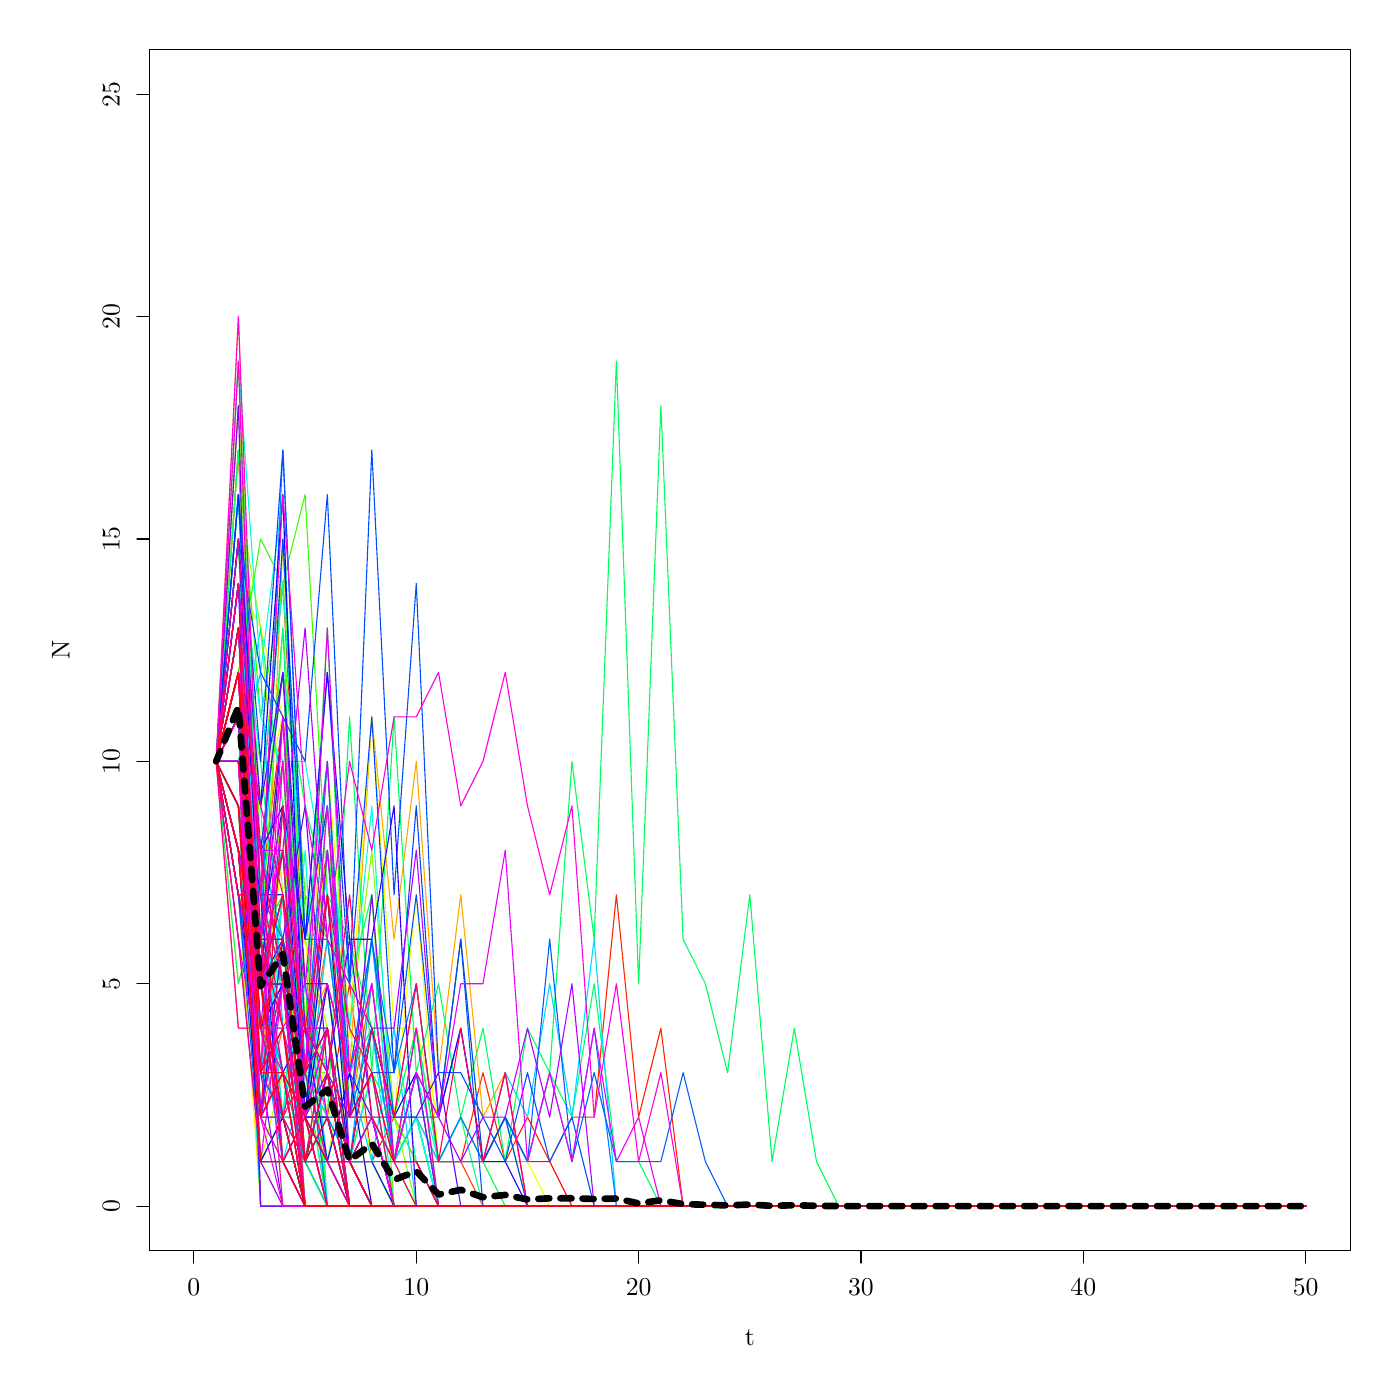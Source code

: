 % Created by tikzDevice version 0.9 on 2016-03-14 14:34:34
% !TEX encoding = UTF-8 Unicode
\documentclass{article}
\nonstopmode

\usepackage{tikz}

\usepackage[active,tightpage,psfixbb]{preview}

\PreviewEnvironment{pgfpicture}

\setlength\PreviewBorder{0pt}

\newcommand{\SweaveOpts}[1]{}  % do not interfere with LaTeX
\newcommand{\SweaveInput}[1]{} % because they are not real TeX commands
\newcommand{\Sexpr}[1]{}       % will only be parsed by R


\usepackage[utf8]{inputenc}
\usepackage{amsmath}
\usepackage{graphicx}
%\usepackage{bbold}
\usepackage{tikz}
%\usepackage{silence}
\usepackage{mdframed}
%\WarningFilter{mdframed}{You got a bad break}
\usepackage[colorinlistoftodos]{todonotes}
\usepackage{listings}
\usepackage{color}
\colorlet{exampcol}{blue!10}
\usepackage{multicol}
\usepackage{booktabs}

\title{BIO311: Population Ecology\\ \textit{Practical 10:\\ Stochasticity in Matrix Models\\ Population Viability Analysis\\ \& Metapopulation Dynamics.}}
\setlength\parindent{0pt}

\setcounter{tocdepth}{1} % Determines the depth of the table of contents;; 0:chapters, 1: chapters and sections, 2: chapters,sections and subsections

%\renewcommand{\theExercise}{\thechapter.\arabic{Exercise}}%

\setlength\parindent{0pt}

\begin{document}

\begin{tikzpicture}[x=1pt,y=1pt]
\definecolor{fillColor}{RGB}{255,255,255}
\path[use as bounding box,fill=fillColor,fill opacity=0.00] (0,0) rectangle (505.89,505.89);
\begin{scope}
\path[clip] (  0.00,  0.00) rectangle (505.89,505.89);
\definecolor{drawColor}{RGB}{0,0,0}

\path[draw=drawColor,line width= 0.4pt,line join=round,line cap=round] ( 70.07, 54.00) -- (471.82, 54.00);

\path[draw=drawColor,line width= 0.4pt,line join=round,line cap=round] ( 70.07, 54.00) -- ( 70.07, 49.50);

\path[draw=drawColor,line width= 0.4pt,line join=round,line cap=round] (150.42, 54.00) -- (150.42, 49.50);

\path[draw=drawColor,line width= 0.4pt,line join=round,line cap=round] (230.77, 54.00) -- (230.77, 49.50);

\path[draw=drawColor,line width= 0.4pt,line join=round,line cap=round] (311.12, 54.00) -- (311.12, 49.50);

\path[draw=drawColor,line width= 0.4pt,line join=round,line cap=round] (391.47, 54.00) -- (391.47, 49.50);

\path[draw=drawColor,line width= 0.4pt,line join=round,line cap=round] (471.82, 54.00) -- (471.82, 49.50);

\node[text=drawColor,anchor=base,inner sep=0pt, outer sep=0pt, scale=  0.93] at ( 70.07, 37.80) {0};

\node[text=drawColor,anchor=base,inner sep=0pt, outer sep=0pt, scale=  0.93] at (150.42, 37.80) {10};

\node[text=drawColor,anchor=base,inner sep=0pt, outer sep=0pt, scale=  0.93] at (230.77, 37.80) {20};

\node[text=drawColor,anchor=base,inner sep=0pt, outer sep=0pt, scale=  0.93] at (311.12, 37.80) {30};

\node[text=drawColor,anchor=base,inner sep=0pt, outer sep=0pt, scale=  0.93] at (391.47, 37.80) {40};

\node[text=drawColor,anchor=base,inner sep=0pt, outer sep=0pt, scale=  0.93] at (471.82, 37.80) {50};

\path[draw=drawColor,line width= 0.4pt,line join=round,line cap=round] ( 54.00, 70.07) -- ( 54.00,471.82);

\path[draw=drawColor,line width= 0.4pt,line join=round,line cap=round] ( 54.00, 70.07) -- ( 49.50, 70.07);

\path[draw=drawColor,line width= 0.4pt,line join=round,line cap=round] ( 54.00,150.42) -- ( 49.50,150.42);

\path[draw=drawColor,line width= 0.4pt,line join=round,line cap=round] ( 54.00,230.77) -- ( 49.50,230.77);

\path[draw=drawColor,line width= 0.4pt,line join=round,line cap=round] ( 54.00,311.12) -- ( 49.50,311.12);

\path[draw=drawColor,line width= 0.4pt,line join=round,line cap=round] ( 54.00,391.47) -- ( 49.50,391.47);

\path[draw=drawColor,line width= 0.4pt,line join=round,line cap=round] ( 54.00,471.82) -- ( 49.50,471.82);

\node[text=drawColor,rotate= 90.00,anchor=base,inner sep=0pt, outer sep=0pt, scale=  0.93] at ( 43.20, 70.07) {0};

\node[text=drawColor,rotate= 90.00,anchor=base,inner sep=0pt, outer sep=0pt, scale=  0.93] at ( 43.20,150.42) {5};

\node[text=drawColor,rotate= 90.00,anchor=base,inner sep=0pt, outer sep=0pt, scale=  0.93] at ( 43.20,230.77) {10};

\node[text=drawColor,rotate= 90.00,anchor=base,inner sep=0pt, outer sep=0pt, scale=  0.93] at ( 43.20,311.12) {15};

\node[text=drawColor,rotate= 90.00,anchor=base,inner sep=0pt, outer sep=0pt, scale=  0.93] at ( 43.20,391.47) {20};

\node[text=drawColor,rotate= 90.00,anchor=base,inner sep=0pt, outer sep=0pt, scale=  0.93] at ( 43.20,471.82) {25};

\path[draw=drawColor,line width= 0.4pt,line join=round,line cap=round] ( 54.00, 54.00) --
	(487.89, 54.00) --
	(487.89,487.89) --
	( 54.00,487.89) --
	( 54.00, 54.00);
\end{scope}
\begin{scope}
\path[clip] (  0.00,  0.00) rectangle (505.89,505.89);
\definecolor{drawColor}{RGB}{0,0,0}

\node[text=drawColor,anchor=base,inner sep=0pt, outer sep=0pt, scale=  0.93] at (270.95, 19.80) {t};

\node[text=drawColor,rotate= 90.00,anchor=base,inner sep=0pt, outer sep=0pt, scale=  0.93] at ( 25.20,270.95) {N};
\end{scope}
\begin{scope}
\path[clip] ( 54.00, 54.00) rectangle (487.89,487.89);
\definecolor{drawColor}{RGB}{255,0,0}

\path[draw=drawColor,line width= 0.4pt,line join=round,line cap=round] ( 78.11,230.77) --
	( 86.14,278.98) --
	( 94.18,166.49) --
	(102.21,198.63) --
	(110.25, 86.14) --
	(118.28,102.21) --
	(126.32, 86.14) --
	(134.35,102.21) --
	(142.39, 86.14) --
	(150.42, 86.14) --
	(158.46, 70.07) --
	(166.49, 70.07) --
	(174.52, 70.07) --
	(182.56, 70.07) --
	(190.60, 70.07) --
	(198.63, 70.07) --
	(206.67, 70.07) --
	(214.70, 70.07) --
	(222.73, 70.07) --
	(230.77, 70.07) --
	(238.81, 70.07) --
	(246.84, 70.07) --
	(254.88, 70.07) --
	(262.91, 70.07) --
	(270.94, 70.07) --
	(278.98, 70.07) --
	(287.01, 70.07) --
	(295.05, 70.07) --
	(303.09, 70.07) --
	(311.12, 70.07) --
	(319.15, 70.07) --
	(327.19, 70.07) --
	(335.22, 70.07) --
	(343.26, 70.07) --
	(351.30, 70.07) --
	(359.33, 70.07) --
	(367.37, 70.07) --
	(375.40, 70.07) --
	(383.44, 70.07) --
	(391.47, 70.07) --
	(399.51, 70.07) --
	(407.54, 70.07) --
	(415.57, 70.07) --
	(423.61, 70.07) --
	(431.64, 70.07) --
	(439.68, 70.07) --
	(447.71, 70.07) --
	(455.75, 70.07) --
	(463.79, 70.07) --
	(471.82, 70.07);
\definecolor{drawColor}{RGB}{255,8,0}

\path[draw=drawColor,line width= 0.4pt,line join=round,line cap=round] ( 78.11,230.77) --
	( 86.14,278.98) --
	( 94.18,214.70) --
	(102.21,295.05) --
	(110.25,150.42) --
	(118.28,198.63) --
	(126.32,118.28) --
	(134.35,134.35) --
	(142.39,102.21) --
	(150.42,150.42) --
	(158.46, 86.14) --
	(166.49, 86.14) --
	(174.52, 86.14) --
	(182.56,102.21) --
	(190.60, 86.14) --
	(198.63, 86.14) --
	(206.67, 70.07) --
	(214.70, 70.07) --
	(222.73, 70.07) --
	(230.77, 70.07) --
	(238.81, 70.07) --
	(246.84, 70.07) --
	(254.88, 70.07) --
	(262.91, 70.07) --
	(270.94, 70.07) --
	(278.98, 70.07) --
	(287.01, 70.07) --
	(295.05, 70.07) --
	(303.09, 70.07) --
	(311.12, 70.07) --
	(319.15, 70.07) --
	(327.19, 70.07) --
	(335.22, 70.07) --
	(343.26, 70.07) --
	(351.30, 70.07) --
	(359.33, 70.07) --
	(367.37, 70.07) --
	(375.40, 70.07) --
	(383.44, 70.07) --
	(391.47, 70.07) --
	(399.51, 70.07) --
	(407.54, 70.07) --
	(415.57, 70.07) --
	(423.61, 70.07) --
	(431.64, 70.07) --
	(439.68, 70.07) --
	(447.71, 70.07) --
	(455.75, 70.07) --
	(463.79, 70.07) --
	(471.82, 70.07);
\definecolor{drawColor}{RGB}{255,15,0}

\path[draw=drawColor,line width= 0.4pt,line join=round,line cap=round] ( 78.11,230.77) --
	( 86.14,230.77) --
	( 94.18,150.42) --
	(102.21,118.28) --
	(110.25,102.21) --
	(118.28, 70.07) --
	(126.32, 70.07) --
	(134.35, 70.07) --
	(142.39, 70.07) --
	(150.42, 70.07) --
	(158.46, 70.07) --
	(166.49, 70.07) --
	(174.52, 70.07) --
	(182.56, 70.07) --
	(190.60, 70.07) --
	(198.63, 70.07) --
	(206.67, 70.07) --
	(214.70, 70.07) --
	(222.73, 70.07) --
	(230.77, 70.07) --
	(238.81, 70.07) --
	(246.84, 70.07) --
	(254.88, 70.07) --
	(262.91, 70.07) --
	(270.94, 70.07) --
	(278.98, 70.07) --
	(287.01, 70.07) --
	(295.05, 70.07) --
	(303.09, 70.07) --
	(311.12, 70.07) --
	(319.15, 70.07) --
	(327.19, 70.07) --
	(335.22, 70.07) --
	(343.26, 70.07) --
	(351.30, 70.07) --
	(359.33, 70.07) --
	(367.37, 70.07) --
	(375.40, 70.07) --
	(383.44, 70.07) --
	(391.47, 70.07) --
	(399.51, 70.07) --
	(407.54, 70.07) --
	(415.57, 70.07) --
	(423.61, 70.07) --
	(431.64, 70.07) --
	(439.68, 70.07) --
	(447.71, 70.07) --
	(455.75, 70.07) --
	(463.79, 70.07) --
	(471.82, 70.07);
\definecolor{drawColor}{RGB}{255,23,0}

\path[draw=drawColor,line width= 0.4pt,line join=round,line cap=round] ( 78.11,230.77) --
	( 86.14,246.84) --
	( 94.18,182.56) --
	(102.21,246.84) --
	(110.25,150.42) --
	(118.28,118.28) --
	(126.32, 70.07) --
	(134.35, 70.07) --
	(142.39, 70.07) --
	(150.42, 70.07) --
	(158.46, 70.07) --
	(166.49, 70.07) --
	(174.52, 70.07) --
	(182.56, 70.07) --
	(190.60, 70.07) --
	(198.63, 70.07) --
	(206.67, 70.07) --
	(214.70, 70.07) --
	(222.73, 70.07) --
	(230.77, 70.07) --
	(238.81, 70.07) --
	(246.84, 70.07) --
	(254.88, 70.07) --
	(262.91, 70.07) --
	(270.94, 70.07) --
	(278.98, 70.07) --
	(287.01, 70.07) --
	(295.05, 70.07) --
	(303.09, 70.07) --
	(311.12, 70.07) --
	(319.15, 70.07) --
	(327.19, 70.07) --
	(335.22, 70.07) --
	(343.26, 70.07) --
	(351.30, 70.07) --
	(359.33, 70.07) --
	(367.37, 70.07) --
	(375.40, 70.07) --
	(383.44, 70.07) --
	(391.47, 70.07) --
	(399.51, 70.07) --
	(407.54, 70.07) --
	(415.57, 70.07) --
	(423.61, 70.07) --
	(431.64, 70.07) --
	(439.68, 70.07) --
	(447.71, 70.07) --
	(455.75, 70.07) --
	(463.79, 70.07) --
	(471.82, 70.07);
\definecolor{drawColor}{RGB}{255,31,0}

\path[draw=drawColor,line width= 0.4pt,line join=round,line cap=round] ( 78.11,230.77) --
	( 86.14,343.26) --
	( 94.18,150.42) --
	(102.21,198.63) --
	(110.25,102.21) --
	(118.28, 86.14) --
	(126.32, 86.14) --
	(134.35,102.21) --
	(142.39, 86.14) --
	(150.42,118.28) --
	(158.46, 70.07) --
	(166.49, 70.07) --
	(174.52, 70.07) --
	(182.56, 70.07) --
	(190.60, 70.07) --
	(198.63, 70.07) --
	(206.67, 70.07) --
	(214.70, 70.07) --
	(222.73, 70.07) --
	(230.77, 70.07) --
	(238.81, 70.07) --
	(246.84, 70.07) --
	(254.88, 70.07) --
	(262.91, 70.07) --
	(270.94, 70.07) --
	(278.98, 70.07) --
	(287.01, 70.07) --
	(295.05, 70.07) --
	(303.09, 70.07) --
	(311.12, 70.07) --
	(319.15, 70.07) --
	(327.19, 70.07) --
	(335.22, 70.07) --
	(343.26, 70.07) --
	(351.30, 70.07) --
	(359.33, 70.07) --
	(367.37, 70.07) --
	(375.40, 70.07) --
	(383.44, 70.07) --
	(391.47, 70.07) --
	(399.51, 70.07) --
	(407.54, 70.07) --
	(415.57, 70.07) --
	(423.61, 70.07) --
	(431.64, 70.07) --
	(439.68, 70.07) --
	(447.71, 70.07) --
	(455.75, 70.07) --
	(463.79, 70.07) --
	(471.82, 70.07);
\definecolor{drawColor}{RGB}{255,38,0}

\path[draw=drawColor,line width= 0.4pt,line join=round,line cap=round] ( 78.11,230.77) --
	( 86.14,311.12) --
	( 94.18,182.56) --
	(102.21,150.42) --
	(110.25,118.28) --
	(118.28,102.21) --
	(126.32,150.42) --
	(134.35, 86.14) --
	(142.39,102.21) --
	(150.42, 86.14) --
	(158.46, 86.14) --
	(166.49, 86.14) --
	(174.52,118.28) --
	(182.56, 86.14) --
	(190.60,102.21) --
	(198.63, 86.14) --
	(206.67,102.21) --
	(214.70,102.21) --
	(222.73,182.56) --
	(230.77,102.21) --
	(238.81,134.35) --
	(246.84, 70.07) --
	(254.88, 70.07) --
	(262.91, 70.07) --
	(270.94, 70.07) --
	(278.98, 70.07) --
	(287.01, 70.07) --
	(295.05, 70.07) --
	(303.09, 70.07) --
	(311.12, 70.07) --
	(319.15, 70.07) --
	(327.19, 70.07) --
	(335.22, 70.07) --
	(343.26, 70.07) --
	(351.30, 70.07) --
	(359.33, 70.07) --
	(367.37, 70.07) --
	(375.40, 70.07) --
	(383.44, 70.07) --
	(391.47, 70.07) --
	(399.51, 70.07) --
	(407.54, 70.07) --
	(415.57, 70.07) --
	(423.61, 70.07) --
	(431.64, 70.07) --
	(439.68, 70.07) --
	(447.71, 70.07) --
	(455.75, 70.07) --
	(463.79, 70.07) --
	(471.82, 70.07);
\definecolor{drawColor}{RGB}{255,46,0}

\path[draw=drawColor,line width= 0.4pt,line join=round,line cap=round] ( 78.11,230.77) --
	( 86.14,182.56) --
	( 94.18,102.21) --
	(102.21,150.42) --
	(110.25,102.21) --
	(118.28, 86.14) --
	(126.32, 70.07) --
	(134.35, 70.07) --
	(142.39, 70.07) --
	(150.42, 70.07) --
	(158.46, 70.07) --
	(166.49, 70.07) --
	(174.52, 70.07) --
	(182.56, 70.07) --
	(190.60, 70.07) --
	(198.63, 70.07) --
	(206.67, 70.07) --
	(214.70, 70.07) --
	(222.73, 70.07) --
	(230.77, 70.07) --
	(238.81, 70.07) --
	(246.84, 70.07) --
	(254.88, 70.07) --
	(262.91, 70.07) --
	(270.94, 70.07) --
	(278.98, 70.07) --
	(287.01, 70.07) --
	(295.05, 70.07) --
	(303.09, 70.07) --
	(311.12, 70.07) --
	(319.15, 70.07) --
	(327.19, 70.07) --
	(335.22, 70.07) --
	(343.26, 70.07) --
	(351.30, 70.07) --
	(359.33, 70.07) --
	(367.37, 70.07) --
	(375.40, 70.07) --
	(383.44, 70.07) --
	(391.47, 70.07) --
	(399.51, 70.07) --
	(407.54, 70.07) --
	(415.57, 70.07) --
	(423.61, 70.07) --
	(431.64, 70.07) --
	(439.68, 70.07) --
	(447.71, 70.07) --
	(455.75, 70.07) --
	(463.79, 70.07) --
	(471.82, 70.07);
\definecolor{drawColor}{RGB}{255,54,0}

\path[draw=drawColor,line width= 0.4pt,line join=round,line cap=round] ( 78.11,230.77) --
	( 86.14,198.63) --
	( 94.18,118.28) --
	(102.21,150.42) --
	(110.25, 70.07) --
	(118.28, 70.07) --
	(126.32, 70.07) --
	(134.35, 70.07) --
	(142.39, 70.07) --
	(150.42, 70.07) --
	(158.46, 70.07) --
	(166.49, 70.07) --
	(174.52, 70.07) --
	(182.56, 70.07) --
	(190.60, 70.07) --
	(198.63, 70.07) --
	(206.67, 70.07) --
	(214.70, 70.07) --
	(222.73, 70.07) --
	(230.77, 70.07) --
	(238.81, 70.07) --
	(246.84, 70.07) --
	(254.88, 70.07) --
	(262.91, 70.07) --
	(270.94, 70.07) --
	(278.98, 70.07) --
	(287.01, 70.07) --
	(295.05, 70.07) --
	(303.09, 70.07) --
	(311.12, 70.07) --
	(319.15, 70.07) --
	(327.19, 70.07) --
	(335.22, 70.07) --
	(343.26, 70.07) --
	(351.30, 70.07) --
	(359.33, 70.07) --
	(367.37, 70.07) --
	(375.40, 70.07) --
	(383.44, 70.07) --
	(391.47, 70.07) --
	(399.51, 70.07) --
	(407.54, 70.07) --
	(415.57, 70.07) --
	(423.61, 70.07) --
	(431.64, 70.07) --
	(439.68, 70.07) --
	(447.71, 70.07) --
	(455.75, 70.07) --
	(463.79, 70.07) --
	(471.82, 70.07);
\definecolor{drawColor}{RGB}{255,61,0}

\path[draw=drawColor,line width= 0.4pt,line join=round,line cap=round] ( 78.11,230.77) --
	( 86.14,230.77) --
	( 94.18,198.63) --
	(102.21,150.42) --
	(110.25, 70.07) --
	(118.28, 70.07) --
	(126.32, 70.07) --
	(134.35, 70.07) --
	(142.39, 70.07) --
	(150.42, 70.07) --
	(158.46, 70.07) --
	(166.49, 70.07) --
	(174.52, 70.07) --
	(182.56, 70.07) --
	(190.60, 70.07) --
	(198.63, 70.07) --
	(206.67, 70.07) --
	(214.70, 70.07) --
	(222.73, 70.07) --
	(230.77, 70.07) --
	(238.81, 70.07) --
	(246.84, 70.07) --
	(254.88, 70.07) --
	(262.91, 70.07) --
	(270.94, 70.07) --
	(278.98, 70.07) --
	(287.01, 70.07) --
	(295.05, 70.07) --
	(303.09, 70.07) --
	(311.12, 70.07) --
	(319.15, 70.07) --
	(327.19, 70.07) --
	(335.22, 70.07) --
	(343.26, 70.07) --
	(351.30, 70.07) --
	(359.33, 70.07) --
	(367.37, 70.07) --
	(375.40, 70.07) --
	(383.44, 70.07) --
	(391.47, 70.07) --
	(399.51, 70.07) --
	(407.54, 70.07) --
	(415.57, 70.07) --
	(423.61, 70.07) --
	(431.64, 70.07) --
	(439.68, 70.07) --
	(447.71, 70.07) --
	(455.75, 70.07) --
	(463.79, 70.07) --
	(471.82, 70.07);
\definecolor{drawColor}{RGB}{255,69,0}

\path[draw=drawColor,line width= 0.4pt,line join=round,line cap=round] ( 78.11,230.77) --
	( 86.14,343.26) --
	( 94.18,166.49) --
	(102.21,198.63) --
	(110.25,102.21) --
	(118.28,150.42) --
	(126.32, 86.14) --
	(134.35,134.35) --
	(142.39, 86.14) --
	(150.42,102.21) --
	(158.46, 86.14) --
	(166.49, 86.14) --
	(174.52, 70.07) --
	(182.56, 70.07) --
	(190.60, 70.07) --
	(198.63, 70.07) --
	(206.67, 70.07) --
	(214.70, 70.07) --
	(222.73, 70.07) --
	(230.77, 70.07) --
	(238.81, 70.07) --
	(246.84, 70.07) --
	(254.88, 70.07) --
	(262.91, 70.07) --
	(270.94, 70.07) --
	(278.98, 70.07) --
	(287.01, 70.07) --
	(295.05, 70.07) --
	(303.09, 70.07) --
	(311.12, 70.07) --
	(319.15, 70.07) --
	(327.19, 70.07) --
	(335.22, 70.07) --
	(343.26, 70.07) --
	(351.30, 70.07) --
	(359.33, 70.07) --
	(367.37, 70.07) --
	(375.40, 70.07) --
	(383.44, 70.07) --
	(391.47, 70.07) --
	(399.51, 70.07) --
	(407.54, 70.07) --
	(415.57, 70.07) --
	(423.61, 70.07) --
	(431.64, 70.07) --
	(439.68, 70.07) --
	(447.71, 70.07) --
	(455.75, 70.07) --
	(463.79, 70.07) --
	(471.82, 70.07);
\definecolor{drawColor}{RGB}{255,77,0}

\path[draw=drawColor,line width= 0.4pt,line join=round,line cap=round] ( 78.11,230.77) --
	( 86.14,359.33) --
	( 94.18,166.49) --
	(102.21,246.84) --
	(110.25,134.35) --
	(118.28,102.21) --
	(126.32, 70.07) --
	(134.35, 70.07) --
	(142.39, 70.07) --
	(150.42, 70.07) --
	(158.46, 70.07) --
	(166.49, 70.07) --
	(174.52, 70.07) --
	(182.56, 70.07) --
	(190.60, 70.07) --
	(198.63, 70.07) --
	(206.67, 70.07) --
	(214.70, 70.07) --
	(222.73, 70.07) --
	(230.77, 70.07) --
	(238.81, 70.07) --
	(246.84, 70.07) --
	(254.88, 70.07) --
	(262.91, 70.07) --
	(270.94, 70.07) --
	(278.98, 70.07) --
	(287.01, 70.07) --
	(295.05, 70.07) --
	(303.09, 70.07) --
	(311.12, 70.07) --
	(319.15, 70.07) --
	(327.19, 70.07) --
	(335.22, 70.07) --
	(343.26, 70.07) --
	(351.30, 70.07) --
	(359.33, 70.07) --
	(367.37, 70.07) --
	(375.40, 70.07) --
	(383.44, 70.07) --
	(391.47, 70.07) --
	(399.51, 70.07) --
	(407.54, 70.07) --
	(415.57, 70.07) --
	(423.61, 70.07) --
	(431.64, 70.07) --
	(439.68, 70.07) --
	(447.71, 70.07) --
	(455.75, 70.07) --
	(463.79, 70.07) --
	(471.82, 70.07);
\definecolor{drawColor}{RGB}{255,84,0}

\path[draw=drawColor,line width= 0.4pt,line join=round,line cap=round] ( 78.11,230.77) --
	( 86.14,246.84) --
	( 94.18,102.21) --
	(102.21,182.56) --
	(110.25, 70.07) --
	(118.28, 70.07) --
	(126.32, 70.07) --
	(134.35, 70.07) --
	(142.39, 70.07) --
	(150.42, 70.07) --
	(158.46, 70.07) --
	(166.49, 70.07) --
	(174.52, 70.07) --
	(182.56, 70.07) --
	(190.60, 70.07) --
	(198.63, 70.07) --
	(206.67, 70.07) --
	(214.70, 70.07) --
	(222.73, 70.07) --
	(230.77, 70.07) --
	(238.81, 70.07) --
	(246.84, 70.07) --
	(254.88, 70.07) --
	(262.91, 70.07) --
	(270.94, 70.07) --
	(278.98, 70.07) --
	(287.01, 70.07) --
	(295.05, 70.07) --
	(303.09, 70.07) --
	(311.12, 70.07) --
	(319.15, 70.07) --
	(327.19, 70.07) --
	(335.22, 70.07) --
	(343.26, 70.07) --
	(351.30, 70.07) --
	(359.33, 70.07) --
	(367.37, 70.07) --
	(375.40, 70.07) --
	(383.44, 70.07) --
	(391.47, 70.07) --
	(399.51, 70.07) --
	(407.54, 70.07) --
	(415.57, 70.07) --
	(423.61, 70.07) --
	(431.64, 70.07) --
	(439.68, 70.07) --
	(447.71, 70.07) --
	(455.75, 70.07) --
	(463.79, 70.07) --
	(471.82, 70.07);
\definecolor{drawColor}{RGB}{255,92,0}

\path[draw=drawColor,line width= 0.4pt,line join=round,line cap=round] ( 78.11,230.77) --
	( 86.14,134.35) --
	( 94.18,134.35) --
	(102.21,102.21) --
	(110.25, 70.07) --
	(118.28, 70.07) --
	(126.32, 70.07) --
	(134.35, 70.07) --
	(142.39, 70.07) --
	(150.42, 70.07) --
	(158.46, 70.07) --
	(166.49, 70.07) --
	(174.52, 70.07) --
	(182.56, 70.07) --
	(190.60, 70.07) --
	(198.63, 70.07) --
	(206.67, 70.07) --
	(214.70, 70.07) --
	(222.73, 70.07) --
	(230.77, 70.07) --
	(238.81, 70.07) --
	(246.84, 70.07) --
	(254.88, 70.07) --
	(262.91, 70.07) --
	(270.94, 70.07) --
	(278.98, 70.07) --
	(287.01, 70.07) --
	(295.05, 70.07) --
	(303.09, 70.07) --
	(311.12, 70.07) --
	(319.15, 70.07) --
	(327.19, 70.07) --
	(335.22, 70.07) --
	(343.26, 70.07) --
	(351.30, 70.07) --
	(359.33, 70.07) --
	(367.37, 70.07) --
	(375.40, 70.07) --
	(383.44, 70.07) --
	(391.47, 70.07) --
	(399.51, 70.07) --
	(407.54, 70.07) --
	(415.57, 70.07) --
	(423.61, 70.07) --
	(431.64, 70.07) --
	(439.68, 70.07) --
	(447.71, 70.07) --
	(455.75, 70.07) --
	(463.79, 70.07) --
	(471.82, 70.07);
\definecolor{drawColor}{RGB}{255,99,0}

\path[draw=drawColor,line width= 0.4pt,line join=round,line cap=round] ( 78.11,230.77) --
	( 86.14,214.70) --
	( 94.18,118.28) --
	(102.21,214.70) --
	(110.25,118.28) --
	(118.28,166.49) --
	(126.32,102.21) --
	(134.35,150.42) --
	(142.39, 86.14) --
	(150.42,118.28) --
	(158.46, 70.07) --
	(166.49, 70.07) --
	(174.52, 70.07) --
	(182.56, 70.07) --
	(190.60, 70.07) --
	(198.63, 70.07) --
	(206.67, 70.07) --
	(214.70, 70.07) --
	(222.73, 70.07) --
	(230.77, 70.07) --
	(238.81, 70.07) --
	(246.84, 70.07) --
	(254.88, 70.07) --
	(262.91, 70.07) --
	(270.94, 70.07) --
	(278.98, 70.07) --
	(287.01, 70.07) --
	(295.05, 70.07) --
	(303.09, 70.07) --
	(311.12, 70.07) --
	(319.15, 70.07) --
	(327.19, 70.07) --
	(335.22, 70.07) --
	(343.26, 70.07) --
	(351.30, 70.07) --
	(359.33, 70.07) --
	(367.37, 70.07) --
	(375.40, 70.07) --
	(383.44, 70.07) --
	(391.47, 70.07) --
	(399.51, 70.07) --
	(407.54, 70.07) --
	(415.57, 70.07) --
	(423.61, 70.07) --
	(431.64, 70.07) --
	(439.68, 70.07) --
	(447.71, 70.07) --
	(455.75, 70.07) --
	(463.79, 70.07) --
	(471.82, 70.07);
\definecolor{drawColor}{RGB}{255,107,0}

\path[draw=drawColor,line width= 0.4pt,line join=round,line cap=round] ( 78.11,230.77) --
	( 86.14,246.84) --
	( 94.18, 86.14) --
	(102.21, 86.14) --
	(110.25, 70.07) --
	(118.28, 70.07) --
	(126.32, 70.07) --
	(134.35, 70.07) --
	(142.39, 70.07) --
	(150.42, 70.07) --
	(158.46, 70.07) --
	(166.49, 70.07) --
	(174.52, 70.07) --
	(182.56, 70.07) --
	(190.60, 70.07) --
	(198.63, 70.07) --
	(206.67, 70.07) --
	(214.70, 70.07) --
	(222.73, 70.07) --
	(230.77, 70.07) --
	(238.81, 70.07) --
	(246.84, 70.07) --
	(254.88, 70.07) --
	(262.91, 70.07) --
	(270.94, 70.07) --
	(278.98, 70.07) --
	(287.01, 70.07) --
	(295.05, 70.07) --
	(303.09, 70.07) --
	(311.12, 70.07) --
	(319.15, 70.07) --
	(327.19, 70.07) --
	(335.22, 70.07) --
	(343.26, 70.07) --
	(351.30, 70.07) --
	(359.33, 70.07) --
	(367.37, 70.07) --
	(375.40, 70.07) --
	(383.44, 70.07) --
	(391.47, 70.07) --
	(399.51, 70.07) --
	(407.54, 70.07) --
	(415.57, 70.07) --
	(423.61, 70.07) --
	(431.64, 70.07) --
	(439.68, 70.07) --
	(447.71, 70.07) --
	(455.75, 70.07) --
	(463.79, 70.07) --
	(471.82, 70.07);
\definecolor{drawColor}{RGB}{255,115,0}

\path[draw=drawColor,line width= 0.4pt,line join=round,line cap=round] ( 78.11,230.77) --
	( 86.14,262.91) --
	( 94.18,102.21) --
	(102.21,134.35) --
	(110.25, 86.14) --
	(118.28,118.28) --
	(126.32, 86.14) --
	(134.35,102.21) --
	(142.39, 70.07) --
	(150.42, 70.07) --
	(158.46, 70.07) --
	(166.49, 70.07) --
	(174.52, 70.07) --
	(182.56, 70.07) --
	(190.60, 70.07) --
	(198.63, 70.07) --
	(206.67, 70.07) --
	(214.70, 70.07) --
	(222.73, 70.07) --
	(230.77, 70.07) --
	(238.81, 70.07) --
	(246.84, 70.07) --
	(254.88, 70.07) --
	(262.91, 70.07) --
	(270.94, 70.07) --
	(278.98, 70.07) --
	(287.01, 70.07) --
	(295.05, 70.07) --
	(303.09, 70.07) --
	(311.12, 70.07) --
	(319.15, 70.07) --
	(327.19, 70.07) --
	(335.22, 70.07) --
	(343.26, 70.07) --
	(351.30, 70.07) --
	(359.33, 70.07) --
	(367.37, 70.07) --
	(375.40, 70.07) --
	(383.44, 70.07) --
	(391.47, 70.07) --
	(399.51, 70.07) --
	(407.54, 70.07) --
	(415.57, 70.07) --
	(423.61, 70.07) --
	(431.64, 70.07) --
	(439.68, 70.07) --
	(447.71, 70.07) --
	(455.75, 70.07) --
	(463.79, 70.07) --
	(471.82, 70.07);
\definecolor{drawColor}{RGB}{255,122,0}

\path[draw=drawColor,line width= 0.4pt,line join=round,line cap=round] ( 78.11,230.77) --
	( 86.14,198.63) --
	( 94.18,166.49) --
	(102.21,166.49) --
	(110.25, 86.14) --
	(118.28, 86.14) --
	(126.32, 70.07) --
	(134.35, 70.07) --
	(142.39, 70.07) --
	(150.42, 70.07) --
	(158.46, 70.07) --
	(166.49, 70.07) --
	(174.52, 70.07) --
	(182.56, 70.07) --
	(190.60, 70.07) --
	(198.63, 70.07) --
	(206.67, 70.07) --
	(214.70, 70.07) --
	(222.73, 70.07) --
	(230.77, 70.07) --
	(238.81, 70.07) --
	(246.84, 70.07) --
	(254.88, 70.07) --
	(262.91, 70.07) --
	(270.94, 70.07) --
	(278.98, 70.07) --
	(287.01, 70.07) --
	(295.05, 70.07) --
	(303.09, 70.07) --
	(311.12, 70.07) --
	(319.15, 70.07) --
	(327.19, 70.07) --
	(335.22, 70.07) --
	(343.26, 70.07) --
	(351.30, 70.07) --
	(359.33, 70.07) --
	(367.37, 70.07) --
	(375.40, 70.07) --
	(383.44, 70.07) --
	(391.47, 70.07) --
	(399.51, 70.07) --
	(407.54, 70.07) --
	(415.57, 70.07) --
	(423.61, 70.07) --
	(431.64, 70.07) --
	(439.68, 70.07) --
	(447.71, 70.07) --
	(455.75, 70.07) --
	(463.79, 70.07) --
	(471.82, 70.07);
\definecolor{drawColor}{RGB}{255,130,0}

\path[draw=drawColor,line width= 0.4pt,line join=round,line cap=round] ( 78.11,230.77) --
	( 86.14,262.91) --
	( 94.18,150.42) --
	(102.21,118.28) --
	(110.25,118.28) --
	(118.28, 70.07) --
	(126.32, 70.07) --
	(134.35, 70.07) --
	(142.39, 70.07) --
	(150.42, 70.07) --
	(158.46, 70.07) --
	(166.49, 70.07) --
	(174.52, 70.07) --
	(182.56, 70.07) --
	(190.60, 70.07) --
	(198.63, 70.07) --
	(206.67, 70.07) --
	(214.70, 70.07) --
	(222.73, 70.07) --
	(230.77, 70.07) --
	(238.81, 70.07) --
	(246.84, 70.07) --
	(254.88, 70.07) --
	(262.91, 70.07) --
	(270.94, 70.07) --
	(278.98, 70.07) --
	(287.01, 70.07) --
	(295.05, 70.07) --
	(303.09, 70.07) --
	(311.12, 70.07) --
	(319.15, 70.07) --
	(327.19, 70.07) --
	(335.22, 70.07) --
	(343.26, 70.07) --
	(351.30, 70.07) --
	(359.33, 70.07) --
	(367.37, 70.07) --
	(375.40, 70.07) --
	(383.44, 70.07) --
	(391.47, 70.07) --
	(399.51, 70.07) --
	(407.54, 70.07) --
	(415.57, 70.07) --
	(423.61, 70.07) --
	(431.64, 70.07) --
	(439.68, 70.07) --
	(447.71, 70.07) --
	(455.75, 70.07) --
	(463.79, 70.07) --
	(471.82, 70.07);
\definecolor{drawColor}{RGB}{255,138,0}

\path[draw=drawColor,line width= 0.4pt,line join=round,line cap=round] ( 78.11,230.77) --
	( 86.14,214.70) --
	( 94.18,166.49) --
	(102.21,182.56) --
	(110.25,118.28) --
	(118.28,214.70) --
	(126.32, 86.14) --
	(134.35, 86.14) --
	(142.39, 70.07) --
	(150.42, 70.07) --
	(158.46, 70.07) --
	(166.49, 70.07) --
	(174.52, 70.07) --
	(182.56, 70.07) --
	(190.60, 70.07) --
	(198.63, 70.07) --
	(206.67, 70.07) --
	(214.70, 70.07) --
	(222.73, 70.07) --
	(230.77, 70.07) --
	(238.81, 70.07) --
	(246.84, 70.07) --
	(254.88, 70.07) --
	(262.91, 70.07) --
	(270.94, 70.07) --
	(278.98, 70.07) --
	(287.01, 70.07) --
	(295.05, 70.07) --
	(303.09, 70.07) --
	(311.12, 70.07) --
	(319.15, 70.07) --
	(327.19, 70.07) --
	(335.22, 70.07) --
	(343.26, 70.07) --
	(351.30, 70.07) --
	(359.33, 70.07) --
	(367.37, 70.07) --
	(375.40, 70.07) --
	(383.44, 70.07) --
	(391.47, 70.07) --
	(399.51, 70.07) --
	(407.54, 70.07) --
	(415.57, 70.07) --
	(423.61, 70.07) --
	(431.64, 70.07) --
	(439.68, 70.07) --
	(447.71, 70.07) --
	(455.75, 70.07) --
	(463.79, 70.07) --
	(471.82, 70.07);
\definecolor{drawColor}{RGB}{255,145,0}

\path[draw=drawColor,line width= 0.4pt,line join=round,line cap=round] ( 78.11,230.77) --
	( 86.14,230.77) --
	( 94.18,102.21) --
	(102.21, 86.14) --
	(110.25,102.21) --
	(118.28, 70.07) --
	(126.32, 70.07) --
	(134.35, 70.07) --
	(142.39, 70.07) --
	(150.42, 70.07) --
	(158.46, 70.07) --
	(166.49, 70.07) --
	(174.52, 70.07) --
	(182.56, 70.07) --
	(190.60, 70.07) --
	(198.63, 70.07) --
	(206.67, 70.07) --
	(214.70, 70.07) --
	(222.73, 70.07) --
	(230.77, 70.07) --
	(238.81, 70.07) --
	(246.84, 70.07) --
	(254.88, 70.07) --
	(262.91, 70.07) --
	(270.94, 70.07) --
	(278.98, 70.07) --
	(287.01, 70.07) --
	(295.05, 70.07) --
	(303.09, 70.07) --
	(311.12, 70.07) --
	(319.15, 70.07) --
	(327.19, 70.07) --
	(335.22, 70.07) --
	(343.26, 70.07) --
	(351.30, 70.07) --
	(359.33, 70.07) --
	(367.37, 70.07) --
	(375.40, 70.07) --
	(383.44, 70.07) --
	(391.47, 70.07) --
	(399.51, 70.07) --
	(407.54, 70.07) --
	(415.57, 70.07) --
	(423.61, 70.07) --
	(431.64, 70.07) --
	(439.68, 70.07) --
	(447.71, 70.07) --
	(455.75, 70.07) --
	(463.79, 70.07) --
	(471.82, 70.07);
\definecolor{drawColor}{RGB}{255,153,0}

\path[draw=drawColor,line width= 0.4pt,line join=round,line cap=round] ( 78.11,230.77) --
	( 86.14,198.63) --
	( 94.18,102.21) --
	(102.21,182.56) --
	(110.25,102.21) --
	(118.28,166.49) --
	(126.32,118.28) --
	(134.35,134.35) --
	(142.39, 86.14) --
	(150.42, 86.14) --
	(158.46, 70.07) --
	(166.49, 70.07) --
	(174.52, 70.07) --
	(182.56, 70.07) --
	(190.60, 70.07) --
	(198.63, 70.07) --
	(206.67, 70.07) --
	(214.70, 70.07) --
	(222.73, 70.07) --
	(230.77, 70.07) --
	(238.81, 70.07) --
	(246.84, 70.07) --
	(254.88, 70.07) --
	(262.91, 70.07) --
	(270.94, 70.07) --
	(278.98, 70.07) --
	(287.01, 70.07) --
	(295.05, 70.07) --
	(303.09, 70.07) --
	(311.12, 70.07) --
	(319.15, 70.07) --
	(327.19, 70.07) --
	(335.22, 70.07) --
	(343.26, 70.07) --
	(351.30, 70.07) --
	(359.33, 70.07) --
	(367.37, 70.07) --
	(375.40, 70.07) --
	(383.44, 70.07) --
	(391.47, 70.07) --
	(399.51, 70.07) --
	(407.54, 70.07) --
	(415.57, 70.07) --
	(423.61, 70.07) --
	(431.64, 70.07) --
	(439.68, 70.07) --
	(447.71, 70.07) --
	(455.75, 70.07) --
	(463.79, 70.07) --
	(471.82, 70.07);
\definecolor{drawColor}{RGB}{255,161,0}

\path[draw=drawColor,line width= 0.4pt,line join=round,line cap=round] ( 78.11,230.77) --
	( 86.14,391.47) --
	( 94.18,166.49) --
	(102.21,198.63) --
	(110.25,102.21) --
	(118.28,102.21) --
	(126.32, 70.07) --
	(134.35, 70.07) --
	(142.39, 70.07) --
	(150.42, 70.07) --
	(158.46, 70.07) --
	(166.49, 70.07) --
	(174.52, 70.07) --
	(182.56, 70.07) --
	(190.60, 70.07) --
	(198.63, 70.07) --
	(206.67, 70.07) --
	(214.70, 70.07) --
	(222.73, 70.07) --
	(230.77, 70.07) --
	(238.81, 70.07) --
	(246.84, 70.07) --
	(254.88, 70.07) --
	(262.91, 70.07) --
	(270.94, 70.07) --
	(278.98, 70.07) --
	(287.01, 70.07) --
	(295.05, 70.07) --
	(303.09, 70.07) --
	(311.12, 70.07) --
	(319.15, 70.07) --
	(327.19, 70.07) --
	(335.22, 70.07) --
	(343.26, 70.07) --
	(351.30, 70.07) --
	(359.33, 70.07) --
	(367.37, 70.07) --
	(375.40, 70.07) --
	(383.44, 70.07) --
	(391.47, 70.07) --
	(399.51, 70.07) --
	(407.54, 70.07) --
	(415.57, 70.07) --
	(423.61, 70.07) --
	(431.64, 70.07) --
	(439.68, 70.07) --
	(447.71, 70.07) --
	(455.75, 70.07) --
	(463.79, 70.07) --
	(471.82, 70.07);
\definecolor{drawColor}{RGB}{255,168,0}

\path[draw=drawColor,line width= 0.4pt,line join=round,line cap=round] ( 78.11,230.77) --
	( 86.14,230.77) --
	( 94.18,118.28) --
	(102.21,311.12) --
	(110.25,134.35) --
	(118.28,150.42) --
	(126.32,118.28) --
	(134.35,246.84) --
	(142.39,166.49) --
	(150.42,230.77) --
	(158.46,118.28) --
	(166.49,182.56) --
	(174.52,102.21) --
	(182.56,118.28) --
	(190.60, 70.07) --
	(198.63, 70.07) --
	(206.67, 70.07) --
	(214.70, 70.07) --
	(222.73, 70.07) --
	(230.77, 70.07) --
	(238.81, 70.07) --
	(246.84, 70.07) --
	(254.88, 70.07) --
	(262.91, 70.07) --
	(270.94, 70.07) --
	(278.98, 70.07) --
	(287.01, 70.07) --
	(295.05, 70.07) --
	(303.09, 70.07) --
	(311.12, 70.07) --
	(319.15, 70.07) --
	(327.19, 70.07) --
	(335.22, 70.07) --
	(343.26, 70.07) --
	(351.30, 70.07) --
	(359.33, 70.07) --
	(367.37, 70.07) --
	(375.40, 70.07) --
	(383.44, 70.07) --
	(391.47, 70.07) --
	(399.51, 70.07) --
	(407.54, 70.07) --
	(415.57, 70.07) --
	(423.61, 70.07) --
	(431.64, 70.07) --
	(439.68, 70.07) --
	(447.71, 70.07) --
	(455.75, 70.07) --
	(463.79, 70.07) --
	(471.82, 70.07);
\definecolor{drawColor}{RGB}{255,176,0}

\path[draw=drawColor,line width= 0.4pt,line join=round,line cap=round] ( 78.11,230.77) --
	( 86.14,262.91) --
	( 94.18,102.21) --
	(102.21,166.49) --
	(110.25, 86.14) --
	(118.28, 70.07) --
	(126.32, 70.07) --
	(134.35, 70.07) --
	(142.39, 70.07) --
	(150.42, 70.07) --
	(158.46, 70.07) --
	(166.49, 70.07) --
	(174.52, 70.07) --
	(182.56, 70.07) --
	(190.60, 70.07) --
	(198.63, 70.07) --
	(206.67, 70.07) --
	(214.70, 70.07) --
	(222.73, 70.07) --
	(230.77, 70.07) --
	(238.81, 70.07) --
	(246.84, 70.07) --
	(254.88, 70.07) --
	(262.91, 70.07) --
	(270.94, 70.07) --
	(278.98, 70.07) --
	(287.01, 70.07) --
	(295.05, 70.07) --
	(303.09, 70.07) --
	(311.12, 70.07) --
	(319.15, 70.07) --
	(327.19, 70.07) --
	(335.22, 70.07) --
	(343.26, 70.07) --
	(351.30, 70.07) --
	(359.33, 70.07) --
	(367.37, 70.07) --
	(375.40, 70.07) --
	(383.44, 70.07) --
	(391.47, 70.07) --
	(399.51, 70.07) --
	(407.54, 70.07) --
	(415.57, 70.07) --
	(423.61, 70.07) --
	(431.64, 70.07) --
	(439.68, 70.07) --
	(447.71, 70.07) --
	(455.75, 70.07) --
	(463.79, 70.07) --
	(471.82, 70.07);
\definecolor{drawColor}{RGB}{255,184,0}

\path[draw=drawColor,line width= 0.4pt,line join=round,line cap=round] ( 78.11,230.77) --
	( 86.14,198.63) --
	( 94.18,134.35) --
	(102.21,198.63) --
	(110.25, 70.07) --
	(118.28, 70.07) --
	(126.32, 70.07) --
	(134.35, 70.07) --
	(142.39, 70.07) --
	(150.42, 70.07) --
	(158.46, 70.07) --
	(166.49, 70.07) --
	(174.52, 70.07) --
	(182.56, 70.07) --
	(190.60, 70.07) --
	(198.63, 70.07) --
	(206.67, 70.07) --
	(214.70, 70.07) --
	(222.73, 70.07) --
	(230.77, 70.07) --
	(238.81, 70.07) --
	(246.84, 70.07) --
	(254.88, 70.07) --
	(262.91, 70.07) --
	(270.94, 70.07) --
	(278.98, 70.07) --
	(287.01, 70.07) --
	(295.05, 70.07) --
	(303.09, 70.07) --
	(311.12, 70.07) --
	(319.15, 70.07) --
	(327.19, 70.07) --
	(335.22, 70.07) --
	(343.26, 70.07) --
	(351.30, 70.07) --
	(359.33, 70.07) --
	(367.37, 70.07) --
	(375.40, 70.07) --
	(383.44, 70.07) --
	(391.47, 70.07) --
	(399.51, 70.07) --
	(407.54, 70.07) --
	(415.57, 70.07) --
	(423.61, 70.07) --
	(431.64, 70.07) --
	(439.68, 70.07) --
	(447.71, 70.07) --
	(455.75, 70.07) --
	(463.79, 70.07) --
	(471.82, 70.07);
\definecolor{drawColor}{RGB}{255,191,0}

\path[draw=drawColor,line width= 0.4pt,line join=round,line cap=round] ( 78.11,230.77) --
	( 86.14,198.63) --
	( 94.18,134.35) --
	(102.21,166.49) --
	(110.25,102.21) --
	(118.28,150.42) --
	(126.32, 86.14) --
	(134.35, 86.14) --
	(142.39, 70.07) --
	(150.42, 70.07) --
	(158.46, 70.07) --
	(166.49, 70.07) --
	(174.52, 70.07) --
	(182.56, 70.07) --
	(190.60, 70.07) --
	(198.63, 70.07) --
	(206.67, 70.07) --
	(214.70, 70.07) --
	(222.73, 70.07) --
	(230.77, 70.07) --
	(238.81, 70.07) --
	(246.84, 70.07) --
	(254.88, 70.07) --
	(262.91, 70.07) --
	(270.94, 70.07) --
	(278.98, 70.07) --
	(287.01, 70.07) --
	(295.05, 70.07) --
	(303.09, 70.07) --
	(311.12, 70.07) --
	(319.15, 70.07) --
	(327.19, 70.07) --
	(335.22, 70.07) --
	(343.26, 70.07) --
	(351.30, 70.07) --
	(359.33, 70.07) --
	(367.37, 70.07) --
	(375.40, 70.07) --
	(383.44, 70.07) --
	(391.47, 70.07) --
	(399.51, 70.07) --
	(407.54, 70.07) --
	(415.57, 70.07) --
	(423.61, 70.07) --
	(431.64, 70.07) --
	(439.68, 70.07) --
	(447.71, 70.07) --
	(455.75, 70.07) --
	(463.79, 70.07) --
	(471.82, 70.07);
\definecolor{drawColor}{RGB}{255,199,0}

\path[draw=drawColor,line width= 0.4pt,line join=round,line cap=round] ( 78.11,230.77) --
	( 86.14,311.12) --
	( 94.18,118.28) --
	(102.21,214.70) --
	(110.25, 86.14) --
	(118.28, 70.07) --
	(126.32, 70.07) --
	(134.35, 70.07) --
	(142.39, 70.07) --
	(150.42, 70.07) --
	(158.46, 70.07) --
	(166.49, 70.07) --
	(174.52, 70.07) --
	(182.56, 70.07) --
	(190.60, 70.07) --
	(198.63, 70.07) --
	(206.67, 70.07) --
	(214.70, 70.07) --
	(222.73, 70.07) --
	(230.77, 70.07) --
	(238.81, 70.07) --
	(246.84, 70.07) --
	(254.88, 70.07) --
	(262.91, 70.07) --
	(270.94, 70.07) --
	(278.98, 70.07) --
	(287.01, 70.07) --
	(295.05, 70.07) --
	(303.09, 70.07) --
	(311.12, 70.07) --
	(319.15, 70.07) --
	(327.19, 70.07) --
	(335.22, 70.07) --
	(343.26, 70.07) --
	(351.30, 70.07) --
	(359.33, 70.07) --
	(367.37, 70.07) --
	(375.40, 70.07) --
	(383.44, 70.07) --
	(391.47, 70.07) --
	(399.51, 70.07) --
	(407.54, 70.07) --
	(415.57, 70.07) --
	(423.61, 70.07) --
	(431.64, 70.07) --
	(439.68, 70.07) --
	(447.71, 70.07) --
	(455.75, 70.07) --
	(463.79, 70.07) --
	(471.82, 70.07);
\definecolor{drawColor}{RGB}{255,207,0}

\path[draw=drawColor,line width= 0.4pt,line join=round,line cap=round] ( 78.11,230.77) --
	( 86.14,246.84) --
	( 94.18,118.28) --
	(102.21,150.42) --
	(110.25, 86.14) --
	(118.28, 70.07) --
	(126.32, 70.07) --
	(134.35, 70.07) --
	(142.39, 70.07) --
	(150.42, 70.07) --
	(158.46, 70.07) --
	(166.49, 70.07) --
	(174.52, 70.07) --
	(182.56, 70.07) --
	(190.60, 70.07) --
	(198.63, 70.07) --
	(206.67, 70.07) --
	(214.70, 70.07) --
	(222.73, 70.07) --
	(230.77, 70.07) --
	(238.81, 70.07) --
	(246.84, 70.07) --
	(254.88, 70.07) --
	(262.91, 70.07) --
	(270.94, 70.07) --
	(278.98, 70.07) --
	(287.01, 70.07) --
	(295.05, 70.07) --
	(303.09, 70.07) --
	(311.12, 70.07) --
	(319.15, 70.07) --
	(327.19, 70.07) --
	(335.22, 70.07) --
	(343.26, 70.07) --
	(351.30, 70.07) --
	(359.33, 70.07) --
	(367.37, 70.07) --
	(375.40, 70.07) --
	(383.44, 70.07) --
	(391.47, 70.07) --
	(399.51, 70.07) --
	(407.54, 70.07) --
	(415.57, 70.07) --
	(423.61, 70.07) --
	(431.64, 70.07) --
	(439.68, 70.07) --
	(447.71, 70.07) --
	(455.75, 70.07) --
	(463.79, 70.07) --
	(471.82, 70.07);
\definecolor{drawColor}{RGB}{255,214,0}

\path[draw=drawColor,line width= 0.4pt,line join=round,line cap=round] ( 78.11,230.77) --
	( 86.14,262.91) --
	( 94.18,150.42) --
	(102.21,118.28) --
	(110.25, 86.14) --
	(118.28,134.35) --
	(126.32, 86.14) --
	(134.35, 86.14) --
	(142.39, 70.07) --
	(150.42, 70.07) --
	(158.46, 70.07) --
	(166.49, 70.07) --
	(174.52, 70.07) --
	(182.56, 70.07) --
	(190.60, 70.07) --
	(198.63, 70.07) --
	(206.67, 70.07) --
	(214.70, 70.07) --
	(222.73, 70.07) --
	(230.77, 70.07) --
	(238.81, 70.07) --
	(246.84, 70.07) --
	(254.88, 70.07) --
	(262.91, 70.07) --
	(270.94, 70.07) --
	(278.98, 70.07) --
	(287.01, 70.07) --
	(295.05, 70.07) --
	(303.09, 70.07) --
	(311.12, 70.07) --
	(319.15, 70.07) --
	(327.19, 70.07) --
	(335.22, 70.07) --
	(343.26, 70.07) --
	(351.30, 70.07) --
	(359.33, 70.07) --
	(367.37, 70.07) --
	(375.40, 70.07) --
	(383.44, 70.07) --
	(391.47, 70.07) --
	(399.51, 70.07) --
	(407.54, 70.07) --
	(415.57, 70.07) --
	(423.61, 70.07) --
	(431.64, 70.07) --
	(439.68, 70.07) --
	(447.71, 70.07) --
	(455.75, 70.07) --
	(463.79, 70.07) --
	(471.82, 70.07);
\definecolor{drawColor}{RGB}{255,222,0}

\path[draw=drawColor,line width= 0.4pt,line join=round,line cap=round] ( 78.11,230.77) --
	( 86.14,230.77) --
	( 94.18, 86.14) --
	(102.21, 70.07) --
	(110.25, 70.07) --
	(118.28, 70.07) --
	(126.32, 70.07) --
	(134.35, 70.07) --
	(142.39, 70.07) --
	(150.42, 70.07) --
	(158.46, 70.07) --
	(166.49, 70.07) --
	(174.52, 70.07) --
	(182.56, 70.07) --
	(190.60, 70.07) --
	(198.63, 70.07) --
	(206.67, 70.07) --
	(214.70, 70.07) --
	(222.73, 70.07) --
	(230.77, 70.07) --
	(238.81, 70.07) --
	(246.84, 70.07) --
	(254.88, 70.07) --
	(262.91, 70.07) --
	(270.94, 70.07) --
	(278.98, 70.07) --
	(287.01, 70.07) --
	(295.05, 70.07) --
	(303.09, 70.07) --
	(311.12, 70.07) --
	(319.15, 70.07) --
	(327.19, 70.07) --
	(335.22, 70.07) --
	(343.26, 70.07) --
	(351.30, 70.07) --
	(359.33, 70.07) --
	(367.37, 70.07) --
	(375.40, 70.07) --
	(383.44, 70.07) --
	(391.47, 70.07) --
	(399.51, 70.07) --
	(407.54, 70.07) --
	(415.57, 70.07) --
	(423.61, 70.07) --
	(431.64, 70.07) --
	(439.68, 70.07) --
	(447.71, 70.07) --
	(455.75, 70.07) --
	(463.79, 70.07) --
	(471.82, 70.07);
\definecolor{drawColor}{RGB}{255,229,0}

\path[draw=drawColor,line width= 0.4pt,line join=round,line cap=round] ( 78.11,230.77) --
	( 86.14,182.56) --
	( 94.18, 70.07) --
	(102.21, 70.07) --
	(110.25, 70.07) --
	(118.28, 70.07) --
	(126.32, 70.07) --
	(134.35, 70.07) --
	(142.39, 70.07) --
	(150.42, 70.07) --
	(158.46, 70.07) --
	(166.49, 70.07) --
	(174.52, 70.07) --
	(182.56, 70.07) --
	(190.60, 70.07) --
	(198.63, 70.07) --
	(206.67, 70.07) --
	(214.70, 70.07) --
	(222.73, 70.07) --
	(230.77, 70.07) --
	(238.81, 70.07) --
	(246.84, 70.07) --
	(254.88, 70.07) --
	(262.91, 70.07) --
	(270.94, 70.07) --
	(278.98, 70.07) --
	(287.01, 70.07) --
	(295.05, 70.07) --
	(303.09, 70.07) --
	(311.12, 70.07) --
	(319.15, 70.07) --
	(327.19, 70.07) --
	(335.22, 70.07) --
	(343.26, 70.07) --
	(351.30, 70.07) --
	(359.33, 70.07) --
	(367.37, 70.07) --
	(375.40, 70.07) --
	(383.44, 70.07) --
	(391.47, 70.07) --
	(399.51, 70.07) --
	(407.54, 70.07) --
	(415.57, 70.07) --
	(423.61, 70.07) --
	(431.64, 70.07) --
	(439.68, 70.07) --
	(447.71, 70.07) --
	(455.75, 70.07) --
	(463.79, 70.07) --
	(471.82, 70.07);
\definecolor{drawColor}{RGB}{255,237,0}

\path[draw=drawColor,line width= 0.4pt,line join=round,line cap=round] ( 78.11,230.77) --
	( 86.14,214.70) --
	( 94.18, 86.14) --
	(102.21,102.21) --
	(110.25, 70.07) --
	(118.28, 70.07) --
	(126.32, 70.07) --
	(134.35, 70.07) --
	(142.39, 70.07) --
	(150.42, 70.07) --
	(158.46, 70.07) --
	(166.49, 70.07) --
	(174.52, 70.07) --
	(182.56, 70.07) --
	(190.60, 70.07) --
	(198.63, 70.07) --
	(206.67, 70.07) --
	(214.70, 70.07) --
	(222.73, 70.07) --
	(230.77, 70.07) --
	(238.81, 70.07) --
	(246.84, 70.07) --
	(254.88, 70.07) --
	(262.91, 70.07) --
	(270.94, 70.07) --
	(278.98, 70.07) --
	(287.01, 70.07) --
	(295.05, 70.07) --
	(303.09, 70.07) --
	(311.12, 70.07) --
	(319.15, 70.07) --
	(327.19, 70.07) --
	(335.22, 70.07) --
	(343.26, 70.07) --
	(351.30, 70.07) --
	(359.33, 70.07) --
	(367.37, 70.07) --
	(375.40, 70.07) --
	(383.44, 70.07) --
	(391.47, 70.07) --
	(399.51, 70.07) --
	(407.54, 70.07) --
	(415.57, 70.07) --
	(423.61, 70.07) --
	(431.64, 70.07) --
	(439.68, 70.07) --
	(447.71, 70.07) --
	(455.75, 70.07) --
	(463.79, 70.07) --
	(471.82, 70.07);
\definecolor{drawColor}{RGB}{255,245,0}

\path[draw=drawColor,line width= 0.4pt,line join=round,line cap=round] ( 78.11,230.77) --
	( 86.14,295.05) --
	( 94.18,278.98) --
	(102.21,246.84) --
	(110.25,134.35) --
	(118.28,230.77) --
	(126.32,102.21) --
	(134.35,102.21) --
	(142.39, 70.07) --
	(150.42, 70.07) --
	(158.46, 70.07) --
	(166.49, 70.07) --
	(174.52, 70.07) --
	(182.56, 70.07) --
	(190.60, 70.07) --
	(198.63, 70.07) --
	(206.67, 70.07) --
	(214.70, 70.07) --
	(222.73, 70.07) --
	(230.77, 70.07) --
	(238.81, 70.07) --
	(246.84, 70.07) --
	(254.88, 70.07) --
	(262.91, 70.07) --
	(270.94, 70.07) --
	(278.98, 70.07) --
	(287.01, 70.07) --
	(295.05, 70.07) --
	(303.09, 70.07) --
	(311.12, 70.07) --
	(319.15, 70.07) --
	(327.19, 70.07) --
	(335.22, 70.07) --
	(343.26, 70.07) --
	(351.30, 70.07) --
	(359.33, 70.07) --
	(367.37, 70.07) --
	(375.40, 70.07) --
	(383.44, 70.07) --
	(391.47, 70.07) --
	(399.51, 70.07) --
	(407.54, 70.07) --
	(415.57, 70.07) --
	(423.61, 70.07) --
	(431.64, 70.07) --
	(439.68, 70.07) --
	(447.71, 70.07) --
	(455.75, 70.07) --
	(463.79, 70.07) --
	(471.82, 70.07);
\definecolor{drawColor}{RGB}{255,252,0}

\path[draw=drawColor,line width= 0.4pt,line join=round,line cap=round] ( 78.11,230.77) --
	( 86.14,150.42) --
	( 94.18,182.56) --
	(102.21,134.35) --
	(110.25,166.49) --
	(118.28,102.21) --
	(126.32,102.21) --
	(134.35,102.21) --
	(142.39,102.21) --
	(150.42,182.56) --
	(158.46, 86.14) --
	(166.49,102.21) --
	(174.52, 70.07) --
	(182.56, 70.07) --
	(190.60, 70.07) --
	(198.63, 70.07) --
	(206.67, 70.07) --
	(214.70, 70.07) --
	(222.73, 70.07) --
	(230.77, 70.07) --
	(238.81, 70.07) --
	(246.84, 70.07) --
	(254.88, 70.07) --
	(262.91, 70.07) --
	(270.94, 70.07) --
	(278.98, 70.07) --
	(287.01, 70.07) --
	(295.05, 70.07) --
	(303.09, 70.07) --
	(311.12, 70.07) --
	(319.15, 70.07) --
	(327.19, 70.07) --
	(335.22, 70.07) --
	(343.26, 70.07) --
	(351.30, 70.07) --
	(359.33, 70.07) --
	(367.37, 70.07) --
	(375.40, 70.07) --
	(383.44, 70.07) --
	(391.47, 70.07) --
	(399.51, 70.07) --
	(407.54, 70.07) --
	(415.57, 70.07) --
	(423.61, 70.07) --
	(431.64, 70.07) --
	(439.68, 70.07) --
	(447.71, 70.07) --
	(455.75, 70.07) --
	(463.79, 70.07) --
	(471.82, 70.07);
\definecolor{drawColor}{RGB}{250,255,0}

\path[draw=drawColor,line width= 0.4pt,line join=round,line cap=round] ( 78.11,230.77) --
	( 86.14,278.98) --
	( 94.18,150.42) --
	(102.21,198.63) --
	(110.25, 86.14) --
	(118.28, 70.07) --
	(126.32, 70.07) --
	(134.35, 70.07) --
	(142.39, 70.07) --
	(150.42, 70.07) --
	(158.46, 70.07) --
	(166.49, 70.07) --
	(174.52, 70.07) --
	(182.56, 70.07) --
	(190.60, 70.07) --
	(198.63, 70.07) --
	(206.67, 70.07) --
	(214.70, 70.07) --
	(222.73, 70.07) --
	(230.77, 70.07) --
	(238.81, 70.07) --
	(246.84, 70.07) --
	(254.88, 70.07) --
	(262.91, 70.07) --
	(270.94, 70.07) --
	(278.98, 70.07) --
	(287.01, 70.07) --
	(295.05, 70.07) --
	(303.09, 70.07) --
	(311.12, 70.07) --
	(319.15, 70.07) --
	(327.19, 70.07) --
	(335.22, 70.07) --
	(343.26, 70.07) --
	(351.30, 70.07) --
	(359.33, 70.07) --
	(367.37, 70.07) --
	(375.40, 70.07) --
	(383.44, 70.07) --
	(391.47, 70.07) --
	(399.51, 70.07) --
	(407.54, 70.07) --
	(415.57, 70.07) --
	(423.61, 70.07) --
	(431.64, 70.07) --
	(439.68, 70.07) --
	(447.71, 70.07) --
	(455.75, 70.07) --
	(463.79, 70.07) --
	(471.82, 70.07);
\definecolor{drawColor}{RGB}{242,255,0}

\path[draw=drawColor,line width= 0.4pt,line join=round,line cap=round] ( 78.11,230.77) --
	( 86.14,230.77) --
	( 94.18,134.35) --
	(102.21,198.63) --
	(110.25,150.42) --
	(118.28,230.77) --
	(126.32,134.35) --
	(134.35,246.84) --
	(142.39,134.35) --
	(150.42,134.35) --
	(158.46,102.21) --
	(166.49,166.49) --
	(174.52, 86.14) --
	(182.56, 86.14) --
	(190.60, 86.14) --
	(198.63, 70.07) --
	(206.67, 70.07) --
	(214.70, 70.07) --
	(222.73, 70.07) --
	(230.77, 70.07) --
	(238.81, 70.07) --
	(246.84, 70.07) --
	(254.88, 70.07) --
	(262.91, 70.07) --
	(270.94, 70.07) --
	(278.98, 70.07) --
	(287.01, 70.07) --
	(295.05, 70.07) --
	(303.09, 70.07) --
	(311.12, 70.07) --
	(319.15, 70.07) --
	(327.19, 70.07) --
	(335.22, 70.07) --
	(343.26, 70.07) --
	(351.30, 70.07) --
	(359.33, 70.07) --
	(367.37, 70.07) --
	(375.40, 70.07) --
	(383.44, 70.07) --
	(391.47, 70.07) --
	(399.51, 70.07) --
	(407.54, 70.07) --
	(415.57, 70.07) --
	(423.61, 70.07) --
	(431.64, 70.07) --
	(439.68, 70.07) --
	(447.71, 70.07) --
	(455.75, 70.07) --
	(463.79, 70.07) --
	(471.82, 70.07);
\definecolor{drawColor}{RGB}{235,255,0}

\path[draw=drawColor,line width= 0.4pt,line join=round,line cap=round] ( 78.11,230.77) --
	( 86.14,343.26) --
	( 94.18,198.63) --
	(102.21,150.42) --
	(110.25,118.28) --
	(118.28,118.28) --
	(126.32, 86.14) --
	(134.35, 86.14) --
	(142.39, 70.07) --
	(150.42, 70.07) --
	(158.46, 70.07) --
	(166.49, 70.07) --
	(174.52, 70.07) --
	(182.56, 70.07) --
	(190.60, 70.07) --
	(198.63, 70.07) --
	(206.67, 70.07) --
	(214.70, 70.07) --
	(222.73, 70.07) --
	(230.77, 70.07) --
	(238.81, 70.07) --
	(246.84, 70.07) --
	(254.88, 70.07) --
	(262.91, 70.07) --
	(270.94, 70.07) --
	(278.98, 70.07) --
	(287.01, 70.07) --
	(295.05, 70.07) --
	(303.09, 70.07) --
	(311.12, 70.07) --
	(319.15, 70.07) --
	(327.19, 70.07) --
	(335.22, 70.07) --
	(343.26, 70.07) --
	(351.30, 70.07) --
	(359.33, 70.07) --
	(367.37, 70.07) --
	(375.40, 70.07) --
	(383.44, 70.07) --
	(391.47, 70.07) --
	(399.51, 70.07) --
	(407.54, 70.07) --
	(415.57, 70.07) --
	(423.61, 70.07) --
	(431.64, 70.07) --
	(439.68, 70.07) --
	(447.71, 70.07) --
	(455.75, 70.07) --
	(463.79, 70.07) --
	(471.82, 70.07);
\definecolor{drawColor}{RGB}{227,255,0}

\path[draw=drawColor,line width= 0.4pt,line join=round,line cap=round] ( 78.11,230.77) --
	( 86.14,262.91) --
	( 94.18,214.70) --
	(102.21,246.84) --
	(110.25,102.21) --
	(118.28,102.21) --
	(126.32,118.28) --
	(134.35, 70.07) --
	(142.39, 70.07) --
	(150.42, 70.07) --
	(158.46, 70.07) --
	(166.49, 70.07) --
	(174.52, 70.07) --
	(182.56, 70.07) --
	(190.60, 70.07) --
	(198.63, 70.07) --
	(206.67, 70.07) --
	(214.70, 70.07) --
	(222.73, 70.07) --
	(230.77, 70.07) --
	(238.81, 70.07) --
	(246.84, 70.07) --
	(254.88, 70.07) --
	(262.91, 70.07) --
	(270.94, 70.07) --
	(278.98, 70.07) --
	(287.01, 70.07) --
	(295.05, 70.07) --
	(303.09, 70.07) --
	(311.12, 70.07) --
	(319.15, 70.07) --
	(327.19, 70.07) --
	(335.22, 70.07) --
	(343.26, 70.07) --
	(351.30, 70.07) --
	(359.33, 70.07) --
	(367.37, 70.07) --
	(375.40, 70.07) --
	(383.44, 70.07) --
	(391.47, 70.07) --
	(399.51, 70.07) --
	(407.54, 70.07) --
	(415.57, 70.07) --
	(423.61, 70.07) --
	(431.64, 70.07) --
	(439.68, 70.07) --
	(447.71, 70.07) --
	(455.75, 70.07) --
	(463.79, 70.07) --
	(471.82, 70.07);
\definecolor{drawColor}{RGB}{219,255,0}

\path[draw=drawColor,line width= 0.4pt,line join=round,line cap=round] ( 78.11,230.77) --
	( 86.14,214.70) --
	( 94.18,166.49) --
	(102.21,230.77) --
	(110.25,102.21) --
	(118.28, 86.14) --
	(126.32, 70.07) --
	(134.35, 70.07) --
	(142.39, 70.07) --
	(150.42, 70.07) --
	(158.46, 70.07) --
	(166.49, 70.07) --
	(174.52, 70.07) --
	(182.56, 70.07) --
	(190.60, 70.07) --
	(198.63, 70.07) --
	(206.67, 70.07) --
	(214.70, 70.07) --
	(222.73, 70.07) --
	(230.77, 70.07) --
	(238.81, 70.07) --
	(246.84, 70.07) --
	(254.88, 70.07) --
	(262.91, 70.07) --
	(270.94, 70.07) --
	(278.98, 70.07) --
	(287.01, 70.07) --
	(295.05, 70.07) --
	(303.09, 70.07) --
	(311.12, 70.07) --
	(319.15, 70.07) --
	(327.19, 70.07) --
	(335.22, 70.07) --
	(343.26, 70.07) --
	(351.30, 70.07) --
	(359.33, 70.07) --
	(367.37, 70.07) --
	(375.40, 70.07) --
	(383.44, 70.07) --
	(391.47, 70.07) --
	(399.51, 70.07) --
	(407.54, 70.07) --
	(415.57, 70.07) --
	(423.61, 70.07) --
	(431.64, 70.07) --
	(439.68, 70.07) --
	(447.71, 70.07) --
	(455.75, 70.07) --
	(463.79, 70.07) --
	(471.82, 70.07);
\definecolor{drawColor}{RGB}{212,255,0}

\path[draw=drawColor,line width= 0.4pt,line join=round,line cap=round] ( 78.11,230.77) --
	( 86.14,198.63) --
	( 94.18,150.42) --
	(102.21,150.42) --
	(110.25,150.42) --
	(118.28, 86.14) --
	(126.32,134.35) --
	(134.35, 86.14) --
	(142.39, 70.07) --
	(150.42, 70.07) --
	(158.46, 70.07) --
	(166.49, 70.07) --
	(174.52, 70.07) --
	(182.56, 70.07) --
	(190.60, 70.07) --
	(198.63, 70.07) --
	(206.67, 70.07) --
	(214.70, 70.07) --
	(222.73, 70.07) --
	(230.77, 70.07) --
	(238.81, 70.07) --
	(246.84, 70.07) --
	(254.88, 70.07) --
	(262.91, 70.07) --
	(270.94, 70.07) --
	(278.98, 70.07) --
	(287.01, 70.07) --
	(295.05, 70.07) --
	(303.09, 70.07) --
	(311.12, 70.07) --
	(319.15, 70.07) --
	(327.19, 70.07) --
	(335.22, 70.07) --
	(343.26, 70.07) --
	(351.30, 70.07) --
	(359.33, 70.07) --
	(367.37, 70.07) --
	(375.40, 70.07) --
	(383.44, 70.07) --
	(391.47, 70.07) --
	(399.51, 70.07) --
	(407.54, 70.07) --
	(415.57, 70.07) --
	(423.61, 70.07) --
	(431.64, 70.07) --
	(439.68, 70.07) --
	(447.71, 70.07) --
	(455.75, 70.07) --
	(463.79, 70.07) --
	(471.82, 70.07);
\definecolor{drawColor}{RGB}{204,255,0}

\path[draw=drawColor,line width= 0.4pt,line join=round,line cap=round] ( 78.11,230.77) --
	( 86.14,278.98) --
	( 94.18,150.42) --
	(102.21,166.49) --
	(110.25,118.28) --
	(118.28,150.42) --
	(126.32, 86.14) --
	(134.35, 70.07) --
	(142.39, 70.07) --
	(150.42, 70.07) --
	(158.46, 70.07) --
	(166.49, 70.07) --
	(174.52, 70.07) --
	(182.56, 70.07) --
	(190.60, 70.07) --
	(198.63, 70.07) --
	(206.67, 70.07) --
	(214.70, 70.07) --
	(222.73, 70.07) --
	(230.77, 70.07) --
	(238.81, 70.07) --
	(246.84, 70.07) --
	(254.88, 70.07) --
	(262.91, 70.07) --
	(270.94, 70.07) --
	(278.98, 70.07) --
	(287.01, 70.07) --
	(295.05, 70.07) --
	(303.09, 70.07) --
	(311.12, 70.07) --
	(319.15, 70.07) --
	(327.19, 70.07) --
	(335.22, 70.07) --
	(343.26, 70.07) --
	(351.30, 70.07) --
	(359.33, 70.07) --
	(367.37, 70.07) --
	(375.40, 70.07) --
	(383.44, 70.07) --
	(391.47, 70.07) --
	(399.51, 70.07) --
	(407.54, 70.07) --
	(415.57, 70.07) --
	(423.61, 70.07) --
	(431.64, 70.07) --
	(439.68, 70.07) --
	(447.71, 70.07) --
	(455.75, 70.07) --
	(463.79, 70.07) --
	(471.82, 70.07);
\definecolor{drawColor}{RGB}{196,255,0}

\path[draw=drawColor,line width= 0.4pt,line join=round,line cap=round] ( 78.11,230.77) --
	( 86.14,214.70) --
	( 94.18, 86.14) --
	(102.21,118.28) --
	(110.25, 86.14) --
	(118.28, 70.07) --
	(126.32, 70.07) --
	(134.35, 70.07) --
	(142.39, 70.07) --
	(150.42, 70.07) --
	(158.46, 70.07) --
	(166.49, 70.07) --
	(174.52, 70.07) --
	(182.56, 70.07) --
	(190.60, 70.07) --
	(198.63, 70.07) --
	(206.67, 70.07) --
	(214.70, 70.07) --
	(222.73, 70.07) --
	(230.77, 70.07) --
	(238.81, 70.07) --
	(246.84, 70.07) --
	(254.88, 70.07) --
	(262.91, 70.07) --
	(270.94, 70.07) --
	(278.98, 70.07) --
	(287.01, 70.07) --
	(295.05, 70.07) --
	(303.09, 70.07) --
	(311.12, 70.07) --
	(319.15, 70.07) --
	(327.19, 70.07) --
	(335.22, 70.07) --
	(343.26, 70.07) --
	(351.30, 70.07) --
	(359.33, 70.07) --
	(367.37, 70.07) --
	(375.40, 70.07) --
	(383.44, 70.07) --
	(391.47, 70.07) --
	(399.51, 70.07) --
	(407.54, 70.07) --
	(415.57, 70.07) --
	(423.61, 70.07) --
	(431.64, 70.07) --
	(439.68, 70.07) --
	(447.71, 70.07) --
	(455.75, 70.07) --
	(463.79, 70.07) --
	(471.82, 70.07);
\definecolor{drawColor}{RGB}{189,255,0}

\path[draw=drawColor,line width= 0.4pt,line join=round,line cap=round] ( 78.11,230.77) --
	( 86.14,262.91) --
	( 94.18,166.49) --
	(102.21,214.70) --
	(110.25, 86.14) --
	(118.28,118.28) --
	(126.32, 86.14) --
	(134.35, 70.07) --
	(142.39, 70.07) --
	(150.42, 70.07) --
	(158.46, 70.07) --
	(166.49, 70.07) --
	(174.52, 70.07) --
	(182.56, 70.07) --
	(190.60, 70.07) --
	(198.63, 70.07) --
	(206.67, 70.07) --
	(214.70, 70.07) --
	(222.73, 70.07) --
	(230.77, 70.07) --
	(238.81, 70.07) --
	(246.84, 70.07) --
	(254.88, 70.07) --
	(262.91, 70.07) --
	(270.94, 70.07) --
	(278.98, 70.07) --
	(287.01, 70.07) --
	(295.05, 70.07) --
	(303.09, 70.07) --
	(311.12, 70.07) --
	(319.15, 70.07) --
	(327.19, 70.07) --
	(335.22, 70.07) --
	(343.26, 70.07) --
	(351.30, 70.07) --
	(359.33, 70.07) --
	(367.37, 70.07) --
	(375.40, 70.07) --
	(383.44, 70.07) --
	(391.47, 70.07) --
	(399.51, 70.07) --
	(407.54, 70.07) --
	(415.57, 70.07) --
	(423.61, 70.07) --
	(431.64, 70.07) --
	(439.68, 70.07) --
	(447.71, 70.07) --
	(455.75, 70.07) --
	(463.79, 70.07) --
	(471.82, 70.07);
\definecolor{drawColor}{RGB}{181,255,0}

\path[draw=drawColor,line width= 0.4pt,line join=round,line cap=round] ( 78.11,230.77) --
	( 86.14,182.56) --
	( 94.18,166.49) --
	(102.21, 70.07) --
	(110.25, 70.07) --
	(118.28, 70.07) --
	(126.32, 70.07) --
	(134.35, 70.07) --
	(142.39, 70.07) --
	(150.42, 70.07) --
	(158.46, 70.07) --
	(166.49, 70.07) --
	(174.52, 70.07) --
	(182.56, 70.07) --
	(190.60, 70.07) --
	(198.63, 70.07) --
	(206.67, 70.07) --
	(214.70, 70.07) --
	(222.73, 70.07) --
	(230.77, 70.07) --
	(238.81, 70.07) --
	(246.84, 70.07) --
	(254.88, 70.07) --
	(262.91, 70.07) --
	(270.94, 70.07) --
	(278.98, 70.07) --
	(287.01, 70.07) --
	(295.05, 70.07) --
	(303.09, 70.07) --
	(311.12, 70.07) --
	(319.15, 70.07) --
	(327.19, 70.07) --
	(335.22, 70.07) --
	(343.26, 70.07) --
	(351.30, 70.07) --
	(359.33, 70.07) --
	(367.37, 70.07) --
	(375.40, 70.07) --
	(383.44, 70.07) --
	(391.47, 70.07) --
	(399.51, 70.07) --
	(407.54, 70.07) --
	(415.57, 70.07) --
	(423.61, 70.07) --
	(431.64, 70.07) --
	(439.68, 70.07) --
	(447.71, 70.07) --
	(455.75, 70.07) --
	(463.79, 70.07) --
	(471.82, 70.07);
\definecolor{drawColor}{RGB}{173,255,0}

\path[draw=drawColor,line width= 0.4pt,line join=round,line cap=round] ( 78.11,230.77) --
	( 86.14,166.49) --
	( 94.18,102.21) --
	(102.21,118.28) --
	(110.25, 70.07) --
	(118.28, 70.07) --
	(126.32, 70.07) --
	(134.35, 70.07) --
	(142.39, 70.07) --
	(150.42, 70.07) --
	(158.46, 70.07) --
	(166.49, 70.07) --
	(174.52, 70.07) --
	(182.56, 70.07) --
	(190.60, 70.07) --
	(198.63, 70.07) --
	(206.67, 70.07) --
	(214.70, 70.07) --
	(222.73, 70.07) --
	(230.77, 70.07) --
	(238.81, 70.07) --
	(246.84, 70.07) --
	(254.88, 70.07) --
	(262.91, 70.07) --
	(270.94, 70.07) --
	(278.98, 70.07) --
	(287.01, 70.07) --
	(295.05, 70.07) --
	(303.09, 70.07) --
	(311.12, 70.07) --
	(319.15, 70.07) --
	(327.19, 70.07) --
	(335.22, 70.07) --
	(343.26, 70.07) --
	(351.30, 70.07) --
	(359.33, 70.07) --
	(367.37, 70.07) --
	(375.40, 70.07) --
	(383.44, 70.07) --
	(391.47, 70.07) --
	(399.51, 70.07) --
	(407.54, 70.07) --
	(415.57, 70.07) --
	(423.61, 70.07) --
	(431.64, 70.07) --
	(439.68, 70.07) --
	(447.71, 70.07) --
	(455.75, 70.07) --
	(463.79, 70.07) --
	(471.82, 70.07);
\definecolor{drawColor}{RGB}{166,255,0}

\path[draw=drawColor,line width= 0.4pt,line join=round,line cap=round] ( 78.11,230.77) --
	( 86.14,262.91) --
	( 94.18,102.21) --
	(102.21, 86.14) --
	(110.25, 70.07) --
	(118.28, 70.07) --
	(126.32, 70.07) --
	(134.35, 70.07) --
	(142.39, 70.07) --
	(150.42, 70.07) --
	(158.46, 70.07) --
	(166.49, 70.07) --
	(174.52, 70.07) --
	(182.56, 70.07) --
	(190.60, 70.07) --
	(198.63, 70.07) --
	(206.67, 70.07) --
	(214.70, 70.07) --
	(222.73, 70.07) --
	(230.77, 70.07) --
	(238.81, 70.07) --
	(246.84, 70.07) --
	(254.88, 70.07) --
	(262.91, 70.07) --
	(270.94, 70.07) --
	(278.98, 70.07) --
	(287.01, 70.07) --
	(295.05, 70.07) --
	(303.09, 70.07) --
	(311.12, 70.07) --
	(319.15, 70.07) --
	(327.19, 70.07) --
	(335.22, 70.07) --
	(343.26, 70.07) --
	(351.30, 70.07) --
	(359.33, 70.07) --
	(367.37, 70.07) --
	(375.40, 70.07) --
	(383.44, 70.07) --
	(391.47, 70.07) --
	(399.51, 70.07) --
	(407.54, 70.07) --
	(415.57, 70.07) --
	(423.61, 70.07) --
	(431.64, 70.07) --
	(439.68, 70.07) --
	(447.71, 70.07) --
	(455.75, 70.07) --
	(463.79, 70.07) --
	(471.82, 70.07);
\definecolor{drawColor}{RGB}{158,255,0}

\path[draw=drawColor,line width= 0.4pt,line join=round,line cap=round] ( 78.11,230.77) --
	( 86.14,327.19) --
	( 94.18,278.98) --
	(102.21,182.56) --
	(110.25, 70.07) --
	(118.28, 70.07) --
	(126.32, 70.07) --
	(134.35, 70.07) --
	(142.39, 70.07) --
	(150.42, 70.07) --
	(158.46, 70.07) --
	(166.49, 70.07) --
	(174.52, 70.07) --
	(182.56, 70.07) --
	(190.60, 70.07) --
	(198.63, 70.07) --
	(206.67, 70.07) --
	(214.70, 70.07) --
	(222.73, 70.07) --
	(230.77, 70.07) --
	(238.81, 70.07) --
	(246.84, 70.07) --
	(254.88, 70.07) --
	(262.91, 70.07) --
	(270.94, 70.07) --
	(278.98, 70.07) --
	(287.01, 70.07) --
	(295.05, 70.07) --
	(303.09, 70.07) --
	(311.12, 70.07) --
	(319.15, 70.07) --
	(327.19, 70.07) --
	(335.22, 70.07) --
	(343.26, 70.07) --
	(351.30, 70.07) --
	(359.33, 70.07) --
	(367.37, 70.07) --
	(375.40, 70.07) --
	(383.44, 70.07) --
	(391.47, 70.07) --
	(399.51, 70.07) --
	(407.54, 70.07) --
	(415.57, 70.07) --
	(423.61, 70.07) --
	(431.64, 70.07) --
	(439.68, 70.07) --
	(447.71, 70.07) --
	(455.75, 70.07) --
	(463.79, 70.07) --
	(471.82, 70.07);
\definecolor{drawColor}{RGB}{150,255,0}

\path[draw=drawColor,line width= 0.4pt,line join=round,line cap=round] ( 78.11,230.77) --
	( 86.14,262.91) --
	( 94.18,230.77) --
	(102.21,230.77) --
	(110.25,166.49) --
	(118.28,134.35) --
	(126.32, 70.07) --
	(134.35, 70.07) --
	(142.39, 70.07) --
	(150.42, 70.07) --
	(158.46, 70.07) --
	(166.49, 70.07) --
	(174.52, 70.07) --
	(182.56, 70.07) --
	(190.60, 70.07) --
	(198.63, 70.07) --
	(206.67, 70.07) --
	(214.70, 70.07) --
	(222.73, 70.07) --
	(230.77, 70.07) --
	(238.81, 70.07) --
	(246.84, 70.07) --
	(254.88, 70.07) --
	(262.91, 70.07) --
	(270.94, 70.07) --
	(278.98, 70.07) --
	(287.01, 70.07) --
	(295.05, 70.07) --
	(303.09, 70.07) --
	(311.12, 70.07) --
	(319.15, 70.07) --
	(327.19, 70.07) --
	(335.22, 70.07) --
	(343.26, 70.07) --
	(351.30, 70.07) --
	(359.33, 70.07) --
	(367.37, 70.07) --
	(375.40, 70.07) --
	(383.44, 70.07) --
	(391.47, 70.07) --
	(399.51, 70.07) --
	(407.54, 70.07) --
	(415.57, 70.07) --
	(423.61, 70.07) --
	(431.64, 70.07) --
	(439.68, 70.07) --
	(447.71, 70.07) --
	(455.75, 70.07) --
	(463.79, 70.07) --
	(471.82, 70.07);
\definecolor{drawColor}{RGB}{143,255,0}

\path[draw=drawColor,line width= 0.4pt,line join=round,line cap=round] ( 78.11,230.77) --
	( 86.14,375.40) --
	( 94.18,198.63) --
	(102.21,198.63) --
	(110.25,134.35) --
	(118.28,198.63) --
	(126.32,134.35) --
	(134.35,198.63) --
	(142.39,102.21) --
	(150.42, 70.07) --
	(158.46, 70.07) --
	(166.49, 70.07) --
	(174.52, 70.07) --
	(182.56, 70.07) --
	(190.60, 70.07) --
	(198.63, 70.07) --
	(206.67, 70.07) --
	(214.70, 70.07) --
	(222.73, 70.07) --
	(230.77, 70.07) --
	(238.81, 70.07) --
	(246.84, 70.07) --
	(254.88, 70.07) --
	(262.91, 70.07) --
	(270.94, 70.07) --
	(278.98, 70.07) --
	(287.01, 70.07) --
	(295.05, 70.07) --
	(303.09, 70.07) --
	(311.12, 70.07) --
	(319.15, 70.07) --
	(327.19, 70.07) --
	(335.22, 70.07) --
	(343.26, 70.07) --
	(351.30, 70.07) --
	(359.33, 70.07) --
	(367.37, 70.07) --
	(375.40, 70.07) --
	(383.44, 70.07) --
	(391.47, 70.07) --
	(399.51, 70.07) --
	(407.54, 70.07) --
	(415.57, 70.07) --
	(423.61, 70.07) --
	(431.64, 70.07) --
	(439.68, 70.07) --
	(447.71, 70.07) --
	(455.75, 70.07) --
	(463.79, 70.07) --
	(471.82, 70.07);
\definecolor{drawColor}{RGB}{135,255,0}

\path[draw=drawColor,line width= 0.4pt,line join=round,line cap=round] ( 78.11,230.77) --
	( 86.14,214.70) --
	( 94.18, 86.14) --
	(102.21, 86.14) --
	(110.25, 86.14) --
	(118.28,118.28) --
	(126.32, 70.07) --
	(134.35, 70.07) --
	(142.39, 70.07) --
	(150.42, 70.07) --
	(158.46, 70.07) --
	(166.49, 70.07) --
	(174.52, 70.07) --
	(182.56, 70.07) --
	(190.60, 70.07) --
	(198.63, 70.07) --
	(206.67, 70.07) --
	(214.70, 70.07) --
	(222.73, 70.07) --
	(230.77, 70.07) --
	(238.81, 70.07) --
	(246.84, 70.07) --
	(254.88, 70.07) --
	(262.91, 70.07) --
	(270.94, 70.07) --
	(278.98, 70.07) --
	(287.01, 70.07) --
	(295.05, 70.07) --
	(303.09, 70.07) --
	(311.12, 70.07) --
	(319.15, 70.07) --
	(327.19, 70.07) --
	(335.22, 70.07) --
	(343.26, 70.07) --
	(351.30, 70.07) --
	(359.33, 70.07) --
	(367.37, 70.07) --
	(375.40, 70.07) --
	(383.44, 70.07) --
	(391.47, 70.07) --
	(399.51, 70.07) --
	(407.54, 70.07) --
	(415.57, 70.07) --
	(423.61, 70.07) --
	(431.64, 70.07) --
	(439.68, 70.07) --
	(447.71, 70.07) --
	(455.75, 70.07) --
	(463.79, 70.07) --
	(471.82, 70.07);
\definecolor{drawColor}{RGB}{128,255,0}

\path[draw=drawColor,line width= 0.4pt,line join=round,line cap=round] ( 78.11,230.77) --
	( 86.14,214.70) --
	( 94.18,182.56) --
	(102.21,311.12) --
	(110.25,134.35) --
	(118.28,134.35) --
	(126.32, 86.14) --
	(134.35, 86.14) --
	(142.39, 70.07) --
	(150.42, 70.07) --
	(158.46, 70.07) --
	(166.49, 70.07) --
	(174.52, 70.07) --
	(182.56, 70.07) --
	(190.60, 70.07) --
	(198.63, 70.07) --
	(206.67, 70.07) --
	(214.70, 70.07) --
	(222.73, 70.07) --
	(230.77, 70.07) --
	(238.81, 70.07) --
	(246.84, 70.07) --
	(254.88, 70.07) --
	(262.91, 70.07) --
	(270.94, 70.07) --
	(278.98, 70.07) --
	(287.01, 70.07) --
	(295.05, 70.07) --
	(303.09, 70.07) --
	(311.12, 70.07) --
	(319.15, 70.07) --
	(327.19, 70.07) --
	(335.22, 70.07) --
	(343.26, 70.07) --
	(351.30, 70.07) --
	(359.33, 70.07) --
	(367.37, 70.07) --
	(375.40, 70.07) --
	(383.44, 70.07) --
	(391.47, 70.07) --
	(399.51, 70.07) --
	(407.54, 70.07) --
	(415.57, 70.07) --
	(423.61, 70.07) --
	(431.64, 70.07) --
	(439.68, 70.07) --
	(447.71, 70.07) --
	(455.75, 70.07) --
	(463.79, 70.07) --
	(471.82, 70.07);
\definecolor{drawColor}{RGB}{120,255,0}

\path[draw=drawColor,line width= 0.4pt,line join=round,line cap=round] ( 78.11,230.77) --
	( 86.14,359.33) --
	( 94.18,182.56) --
	(102.21,198.63) --
	(110.25,102.21) --
	(118.28,182.56) --
	(126.32, 86.14) --
	(134.35,102.21) --
	(142.39, 70.07) --
	(150.42, 70.07) --
	(158.46, 70.07) --
	(166.49, 70.07) --
	(174.52, 70.07) --
	(182.56, 70.07) --
	(190.60, 70.07) --
	(198.63, 70.07) --
	(206.67, 70.07) --
	(214.70, 70.07) --
	(222.73, 70.07) --
	(230.77, 70.07) --
	(238.81, 70.07) --
	(246.84, 70.07) --
	(254.88, 70.07) --
	(262.91, 70.07) --
	(270.94, 70.07) --
	(278.98, 70.07) --
	(287.01, 70.07) --
	(295.05, 70.07) --
	(303.09, 70.07) --
	(311.12, 70.07) --
	(319.15, 70.07) --
	(327.19, 70.07) --
	(335.22, 70.07) --
	(343.26, 70.07) --
	(351.30, 70.07) --
	(359.33, 70.07) --
	(367.37, 70.07) --
	(375.40, 70.07) --
	(383.44, 70.07) --
	(391.47, 70.07) --
	(399.51, 70.07) --
	(407.54, 70.07) --
	(415.57, 70.07) --
	(423.61, 70.07) --
	(431.64, 70.07) --
	(439.68, 70.07) --
	(447.71, 70.07) --
	(455.75, 70.07) --
	(463.79, 70.07) --
	(471.82, 70.07);
\definecolor{drawColor}{RGB}{112,255,0}

\path[draw=drawColor,line width= 0.4pt,line join=round,line cap=round] ( 78.11,230.77) --
	( 86.14,246.84) --
	( 94.18,102.21) --
	(102.21,166.49) --
	(110.25,118.28) --
	(118.28,118.28) --
	(126.32,102.21) --
	(134.35,166.49) --
	(142.39,102.21) --
	(150.42, 86.14) --
	(158.46, 86.14) --
	(166.49,102.21) --
	(174.52, 86.14) --
	(182.56,102.21) --
	(190.60, 70.07) --
	(198.63, 70.07) --
	(206.67, 70.07) --
	(214.70, 70.07) --
	(222.73, 70.07) --
	(230.77, 70.07) --
	(238.81, 70.07) --
	(246.84, 70.07) --
	(254.88, 70.07) --
	(262.91, 70.07) --
	(270.94, 70.07) --
	(278.98, 70.07) --
	(287.01, 70.07) --
	(295.05, 70.07) --
	(303.09, 70.07) --
	(311.12, 70.07) --
	(319.15, 70.07) --
	(327.19, 70.07) --
	(335.22, 70.07) --
	(343.26, 70.07) --
	(351.30, 70.07) --
	(359.33, 70.07) --
	(367.37, 70.07) --
	(375.40, 70.07) --
	(383.44, 70.07) --
	(391.47, 70.07) --
	(399.51, 70.07) --
	(407.54, 70.07) --
	(415.57, 70.07) --
	(423.61, 70.07) --
	(431.64, 70.07) --
	(439.68, 70.07) --
	(447.71, 70.07) --
	(455.75, 70.07) --
	(463.79, 70.07) --
	(471.82, 70.07);
\definecolor{drawColor}{RGB}{105,255,0}

\path[draw=drawColor,line width= 0.4pt,line join=round,line cap=round] ( 78.11,230.77) --
	( 86.14,198.63) --
	( 94.18,102.21) --
	(102.21,166.49) --
	(110.25,102.21) --
	(118.28,102.21) --
	(126.32, 70.07) --
	(134.35, 70.07) --
	(142.39, 70.07) --
	(150.42, 70.07) --
	(158.46, 70.07) --
	(166.49, 70.07) --
	(174.52, 70.07) --
	(182.56, 70.07) --
	(190.60, 70.07) --
	(198.63, 70.07) --
	(206.67, 70.07) --
	(214.70, 70.07) --
	(222.73, 70.07) --
	(230.77, 70.07) --
	(238.81, 70.07) --
	(246.84, 70.07) --
	(254.88, 70.07) --
	(262.91, 70.07) --
	(270.94, 70.07) --
	(278.98, 70.07) --
	(287.01, 70.07) --
	(295.05, 70.07) --
	(303.09, 70.07) --
	(311.12, 70.07) --
	(319.15, 70.07) --
	(327.19, 70.07) --
	(335.22, 70.07) --
	(343.26, 70.07) --
	(351.30, 70.07) --
	(359.33, 70.07) --
	(367.37, 70.07) --
	(375.40, 70.07) --
	(383.44, 70.07) --
	(391.47, 70.07) --
	(399.51, 70.07) --
	(407.54, 70.07) --
	(415.57, 70.07) --
	(423.61, 70.07) --
	(431.64, 70.07) --
	(439.68, 70.07) --
	(447.71, 70.07) --
	(455.75, 70.07) --
	(463.79, 70.07) --
	(471.82, 70.07);
\definecolor{drawColor}{RGB}{97,255,0}

\path[draw=drawColor,line width= 0.4pt,line join=round,line cap=round] ( 78.11,230.77) --
	( 86.14,198.63) --
	( 94.18,134.35) --
	(102.21,102.21) --
	(110.25, 86.14) --
	(118.28,134.35) --
	(126.32, 70.07) --
	(134.35, 70.07) --
	(142.39, 70.07) --
	(150.42, 70.07) --
	(158.46, 70.07) --
	(166.49, 70.07) --
	(174.52, 70.07) --
	(182.56, 70.07) --
	(190.60, 70.07) --
	(198.63, 70.07) --
	(206.67, 70.07) --
	(214.70, 70.07) --
	(222.73, 70.07) --
	(230.77, 70.07) --
	(238.81, 70.07) --
	(246.84, 70.07) --
	(254.88, 70.07) --
	(262.91, 70.07) --
	(270.94, 70.07) --
	(278.98, 70.07) --
	(287.01, 70.07) --
	(295.05, 70.07) --
	(303.09, 70.07) --
	(311.12, 70.07) --
	(319.15, 70.07) --
	(327.19, 70.07) --
	(335.22, 70.07) --
	(343.26, 70.07) --
	(351.30, 70.07) --
	(359.33, 70.07) --
	(367.37, 70.07) --
	(375.40, 70.07) --
	(383.44, 70.07) --
	(391.47, 70.07) --
	(399.51, 70.07) --
	(407.54, 70.07) --
	(415.57, 70.07) --
	(423.61, 70.07) --
	(431.64, 70.07) --
	(439.68, 70.07) --
	(447.71, 70.07) --
	(455.75, 70.07) --
	(463.79, 70.07) --
	(471.82, 70.07);
\definecolor{drawColor}{RGB}{89,255,0}

\path[draw=drawColor,line width= 0.4pt,line join=round,line cap=round] ( 78.11,230.77) --
	( 86.14,295.05) --
	( 94.18,166.49) --
	(102.21,278.98) --
	(110.25,166.49) --
	(118.28,214.70) --
	(126.32,102.21) --
	(134.35,182.56) --
	(142.39, 70.07) --
	(150.42, 70.07) --
	(158.46, 70.07) --
	(166.49, 70.07) --
	(174.52, 70.07) --
	(182.56, 70.07) --
	(190.60, 70.07) --
	(198.63, 70.07) --
	(206.67, 70.07) --
	(214.70, 70.07) --
	(222.73, 70.07) --
	(230.77, 70.07) --
	(238.81, 70.07) --
	(246.84, 70.07) --
	(254.88, 70.07) --
	(262.91, 70.07) --
	(270.94, 70.07) --
	(278.98, 70.07) --
	(287.01, 70.07) --
	(295.05, 70.07) --
	(303.09, 70.07) --
	(311.12, 70.07) --
	(319.15, 70.07) --
	(327.19, 70.07) --
	(335.22, 70.07) --
	(343.26, 70.07) --
	(351.30, 70.07) --
	(359.33, 70.07) --
	(367.37, 70.07) --
	(375.40, 70.07) --
	(383.44, 70.07) --
	(391.47, 70.07) --
	(399.51, 70.07) --
	(407.54, 70.07) --
	(415.57, 70.07) --
	(423.61, 70.07) --
	(431.64, 70.07) --
	(439.68, 70.07) --
	(447.71, 70.07) --
	(455.75, 70.07) --
	(463.79, 70.07) --
	(471.82, 70.07);
\definecolor{drawColor}{RGB}{82,255,0}

\path[draw=drawColor,line width= 0.4pt,line join=round,line cap=round] ( 78.11,230.77) --
	( 86.14,278.98) --
	( 94.18,150.42) --
	(102.21,102.21) --
	(110.25,182.56) --
	(118.28, 70.07) --
	(126.32, 70.07) --
	(134.35, 70.07) --
	(142.39, 70.07) --
	(150.42, 70.07) --
	(158.46, 70.07) --
	(166.49, 70.07) --
	(174.52, 70.07) --
	(182.56, 70.07) --
	(190.60, 70.07) --
	(198.63, 70.07) --
	(206.67, 70.07) --
	(214.70, 70.07) --
	(222.73, 70.07) --
	(230.77, 70.07) --
	(238.81, 70.07) --
	(246.84, 70.07) --
	(254.88, 70.07) --
	(262.91, 70.07) --
	(270.94, 70.07) --
	(278.98, 70.07) --
	(287.01, 70.07) --
	(295.05, 70.07) --
	(303.09, 70.07) --
	(311.12, 70.07) --
	(319.15, 70.07) --
	(327.19, 70.07) --
	(335.22, 70.07) --
	(343.26, 70.07) --
	(351.30, 70.07) --
	(359.33, 70.07) --
	(367.37, 70.07) --
	(375.40, 70.07) --
	(383.44, 70.07) --
	(391.47, 70.07) --
	(399.51, 70.07) --
	(407.54, 70.07) --
	(415.57, 70.07) --
	(423.61, 70.07) --
	(431.64, 70.07) --
	(439.68, 70.07) --
	(447.71, 70.07) --
	(455.75, 70.07) --
	(463.79, 70.07) --
	(471.82, 70.07);
\definecolor{drawColor}{RGB}{74,255,0}

\path[draw=drawColor,line width= 0.4pt,line join=round,line cap=round] ( 78.11,230.77) --
	( 86.14,198.63) --
	( 94.18,102.21) --
	(102.21,166.49) --
	(110.25, 70.07) --
	(118.28, 70.07) --
	(126.32, 70.07) --
	(134.35, 70.07) --
	(142.39, 70.07) --
	(150.42, 70.07) --
	(158.46, 70.07) --
	(166.49, 70.07) --
	(174.52, 70.07) --
	(182.56, 70.07) --
	(190.60, 70.07) --
	(198.63, 70.07) --
	(206.67, 70.07) --
	(214.70, 70.07) --
	(222.73, 70.07) --
	(230.77, 70.07) --
	(238.81, 70.07) --
	(246.84, 70.07) --
	(254.88, 70.07) --
	(262.91, 70.07) --
	(270.94, 70.07) --
	(278.98, 70.07) --
	(287.01, 70.07) --
	(295.05, 70.07) --
	(303.09, 70.07) --
	(311.12, 70.07) --
	(319.15, 70.07) --
	(327.19, 70.07) --
	(335.22, 70.07) --
	(343.26, 70.07) --
	(351.30, 70.07) --
	(359.33, 70.07) --
	(367.37, 70.07) --
	(375.40, 70.07) --
	(383.44, 70.07) --
	(391.47, 70.07) --
	(399.51, 70.07) --
	(407.54, 70.07) --
	(415.57, 70.07) --
	(423.61, 70.07) --
	(431.64, 70.07) --
	(439.68, 70.07) --
	(447.71, 70.07) --
	(455.75, 70.07) --
	(463.79, 70.07) --
	(471.82, 70.07);
\definecolor{drawColor}{RGB}{66,255,0}

\path[draw=drawColor,line width= 0.4pt,line join=round,line cap=round] ( 78.11,230.77) --
	( 86.14,198.63) --
	( 94.18,102.21) --
	(102.21,102.21) --
	(110.25, 70.07) --
	(118.28, 70.07) --
	(126.32, 70.07) --
	(134.35, 70.07) --
	(142.39, 70.07) --
	(150.42, 70.07) --
	(158.46, 70.07) --
	(166.49, 70.07) --
	(174.52, 70.07) --
	(182.56, 70.07) --
	(190.60, 70.07) --
	(198.63, 70.07) --
	(206.67, 70.07) --
	(214.70, 70.07) --
	(222.73, 70.07) --
	(230.77, 70.07) --
	(238.81, 70.07) --
	(246.84, 70.07) --
	(254.88, 70.07) --
	(262.91, 70.07) --
	(270.94, 70.07) --
	(278.98, 70.07) --
	(287.01, 70.07) --
	(295.05, 70.07) --
	(303.09, 70.07) --
	(311.12, 70.07) --
	(319.15, 70.07) --
	(327.19, 70.07) --
	(335.22, 70.07) --
	(343.26, 70.07) --
	(351.30, 70.07) --
	(359.33, 70.07) --
	(367.37, 70.07) --
	(375.40, 70.07) --
	(383.44, 70.07) --
	(391.47, 70.07) --
	(399.51, 70.07) --
	(407.54, 70.07) --
	(415.57, 70.07) --
	(423.61, 70.07) --
	(431.64, 70.07) --
	(439.68, 70.07) --
	(447.71, 70.07) --
	(455.75, 70.07) --
	(463.79, 70.07) --
	(471.82, 70.07);
\definecolor{drawColor}{RGB}{59,255,0}

\path[draw=drawColor,line width= 0.4pt,line join=round,line cap=round] ( 78.11,230.77) --
	( 86.14,262.91) --
	( 94.18,311.12) --
	(102.21,295.05) --
	(110.25,327.19) --
	(118.28,182.56) --
	(126.32,118.28) --
	(134.35,134.35) --
	(142.39, 86.14) --
	(150.42, 70.07) --
	(158.46, 70.07) --
	(166.49, 70.07) --
	(174.52, 70.07) --
	(182.56, 70.07) --
	(190.60, 70.07) --
	(198.63, 70.07) --
	(206.67, 70.07) --
	(214.70, 70.07) --
	(222.73, 70.07) --
	(230.77, 70.07) --
	(238.81, 70.07) --
	(246.84, 70.07) --
	(254.88, 70.07) --
	(262.91, 70.07) --
	(270.94, 70.07) --
	(278.98, 70.07) --
	(287.01, 70.07) --
	(295.05, 70.07) --
	(303.09, 70.07) --
	(311.12, 70.07) --
	(319.15, 70.07) --
	(327.19, 70.07) --
	(335.22, 70.07) --
	(343.26, 70.07) --
	(351.30, 70.07) --
	(359.33, 70.07) --
	(367.37, 70.07) --
	(375.40, 70.07) --
	(383.44, 70.07) --
	(391.47, 70.07) --
	(399.51, 70.07) --
	(407.54, 70.07) --
	(415.57, 70.07) --
	(423.61, 70.07) --
	(431.64, 70.07) --
	(439.68, 70.07) --
	(447.71, 70.07) --
	(455.75, 70.07) --
	(463.79, 70.07) --
	(471.82, 70.07);
\definecolor{drawColor}{RGB}{51,255,0}

\path[draw=drawColor,line width= 0.4pt,line join=round,line cap=round] ( 78.11,230.77) --
	( 86.14,343.26) --
	( 94.18,246.84) --
	(102.21,295.05) --
	(110.25,182.56) --
	(118.28,166.49) --
	(126.32,102.21) --
	(134.35,118.28) --
	(142.39, 70.07) --
	(150.42, 70.07) --
	(158.46, 70.07) --
	(166.49, 70.07) --
	(174.52, 70.07) --
	(182.56, 70.07) --
	(190.60, 70.07) --
	(198.63, 70.07) --
	(206.67, 70.07) --
	(214.70, 70.07) --
	(222.73, 70.07) --
	(230.77, 70.07) --
	(238.81, 70.07) --
	(246.84, 70.07) --
	(254.88, 70.07) --
	(262.91, 70.07) --
	(270.94, 70.07) --
	(278.98, 70.07) --
	(287.01, 70.07) --
	(295.05, 70.07) --
	(303.09, 70.07) --
	(311.12, 70.07) --
	(319.15, 70.07) --
	(327.19, 70.07) --
	(335.22, 70.07) --
	(343.26, 70.07) --
	(351.30, 70.07) --
	(359.33, 70.07) --
	(367.37, 70.07) --
	(375.40, 70.07) --
	(383.44, 70.07) --
	(391.47, 70.07) --
	(399.51, 70.07) --
	(407.54, 70.07) --
	(415.57, 70.07) --
	(423.61, 70.07) --
	(431.64, 70.07) --
	(439.68, 70.07) --
	(447.71, 70.07) --
	(455.75, 70.07) --
	(463.79, 70.07) --
	(471.82, 70.07);
\definecolor{drawColor}{RGB}{43,255,0}

\path[draw=drawColor,line width= 0.4pt,line join=round,line cap=round] ( 78.11,230.77) --
	( 86.14,198.63) --
	( 94.18,166.49) --
	(102.21,150.42) --
	(110.25, 86.14) --
	(118.28, 70.07) --
	(126.32, 70.07) --
	(134.35, 70.07) --
	(142.39, 70.07) --
	(150.42, 70.07) --
	(158.46, 70.07) --
	(166.49, 70.07) --
	(174.52, 70.07) --
	(182.56, 70.07) --
	(190.60, 70.07) --
	(198.63, 70.07) --
	(206.67, 70.07) --
	(214.70, 70.07) --
	(222.73, 70.07) --
	(230.77, 70.07) --
	(238.81, 70.07) --
	(246.84, 70.07) --
	(254.88, 70.07) --
	(262.91, 70.07) --
	(270.94, 70.07) --
	(278.98, 70.07) --
	(287.01, 70.07) --
	(295.05, 70.07) --
	(303.09, 70.07) --
	(311.12, 70.07) --
	(319.15, 70.07) --
	(327.19, 70.07) --
	(335.22, 70.07) --
	(343.26, 70.07) --
	(351.30, 70.07) --
	(359.33, 70.07) --
	(367.37, 70.07) --
	(375.40, 70.07) --
	(383.44, 70.07) --
	(391.47, 70.07) --
	(399.51, 70.07) --
	(407.54, 70.07) --
	(415.57, 70.07) --
	(423.61, 70.07) --
	(431.64, 70.07) --
	(439.68, 70.07) --
	(447.71, 70.07) --
	(455.75, 70.07) --
	(463.79, 70.07) --
	(471.82, 70.07);
\definecolor{drawColor}{RGB}{36,255,0}

\path[draw=drawColor,line width= 0.4pt,line join=round,line cap=round] ( 78.11,230.77) --
	( 86.14,262.91) --
	( 94.18,150.42) --
	(102.21,102.21) --
	(110.25,102.21) --
	(118.28, 70.07) --
	(126.32, 70.07) --
	(134.35, 70.07) --
	(142.39, 70.07) --
	(150.42, 70.07) --
	(158.46, 70.07) --
	(166.49, 70.07) --
	(174.52, 70.07) --
	(182.56, 70.07) --
	(190.60, 70.07) --
	(198.63, 70.07) --
	(206.67, 70.07) --
	(214.70, 70.07) --
	(222.73, 70.07) --
	(230.77, 70.07) --
	(238.81, 70.07) --
	(246.84, 70.07) --
	(254.88, 70.07) --
	(262.91, 70.07) --
	(270.94, 70.07) --
	(278.98, 70.07) --
	(287.01, 70.07) --
	(295.05, 70.07) --
	(303.09, 70.07) --
	(311.12, 70.07) --
	(319.15, 70.07) --
	(327.19, 70.07) --
	(335.22, 70.07) --
	(343.26, 70.07) --
	(351.30, 70.07) --
	(359.33, 70.07) --
	(367.37, 70.07) --
	(375.40, 70.07) --
	(383.44, 70.07) --
	(391.47, 70.07) --
	(399.51, 70.07) --
	(407.54, 70.07) --
	(415.57, 70.07) --
	(423.61, 70.07) --
	(431.64, 70.07) --
	(439.68, 70.07) --
	(447.71, 70.07) --
	(455.75, 70.07) --
	(463.79, 70.07) --
	(471.82, 70.07);
\definecolor{drawColor}{RGB}{28,255,0}

\path[draw=drawColor,line width= 0.4pt,line join=round,line cap=round] ( 78.11,230.77) --
	( 86.14,230.77) --
	( 94.18,118.28) --
	(102.21,102.21) --
	(110.25,150.42) --
	(118.28, 70.07) --
	(126.32, 70.07) --
	(134.35, 70.07) --
	(142.39, 70.07) --
	(150.42, 70.07) --
	(158.46, 70.07) --
	(166.49, 70.07) --
	(174.52, 70.07) --
	(182.56, 70.07) --
	(190.60, 70.07) --
	(198.63, 70.07) --
	(206.67, 70.07) --
	(214.70, 70.07) --
	(222.73, 70.07) --
	(230.77, 70.07) --
	(238.81, 70.07) --
	(246.84, 70.07) --
	(254.88, 70.07) --
	(262.91, 70.07) --
	(270.94, 70.07) --
	(278.98, 70.07) --
	(287.01, 70.07) --
	(295.05, 70.07) --
	(303.09, 70.07) --
	(311.12, 70.07) --
	(319.15, 70.07) --
	(327.19, 70.07) --
	(335.22, 70.07) --
	(343.26, 70.07) --
	(351.30, 70.07) --
	(359.33, 70.07) --
	(367.37, 70.07) --
	(375.40, 70.07) --
	(383.44, 70.07) --
	(391.47, 70.07) --
	(399.51, 70.07) --
	(407.54, 70.07) --
	(415.57, 70.07) --
	(423.61, 70.07) --
	(431.64, 70.07) --
	(439.68, 70.07) --
	(447.71, 70.07) --
	(455.75, 70.07) --
	(463.79, 70.07) --
	(471.82, 70.07);
\definecolor{drawColor}{RGB}{20,255,0}

\path[draw=drawColor,line width= 0.4pt,line join=round,line cap=round] ( 78.11,230.77) --
	( 86.14,214.70) --
	( 94.18,150.42) --
	(102.21,118.28) --
	(110.25, 86.14) --
	(118.28,102.21) --
	(126.32, 86.14) --
	(134.35, 70.07) --
	(142.39, 70.07) --
	(150.42, 70.07) --
	(158.46, 70.07) --
	(166.49, 70.07) --
	(174.52, 70.07) --
	(182.56, 70.07) --
	(190.60, 70.07) --
	(198.63, 70.07) --
	(206.67, 70.07) --
	(214.70, 70.07) --
	(222.73, 70.07) --
	(230.77, 70.07) --
	(238.81, 70.07) --
	(246.84, 70.07) --
	(254.88, 70.07) --
	(262.91, 70.07) --
	(270.94, 70.07) --
	(278.98, 70.07) --
	(287.01, 70.07) --
	(295.05, 70.07) --
	(303.09, 70.07) --
	(311.12, 70.07) --
	(319.15, 70.07) --
	(327.19, 70.07) --
	(335.22, 70.07) --
	(343.26, 70.07) --
	(351.30, 70.07) --
	(359.33, 70.07) --
	(367.37, 70.07) --
	(375.40, 70.07) --
	(383.44, 70.07) --
	(391.47, 70.07) --
	(399.51, 70.07) --
	(407.54, 70.07) --
	(415.57, 70.07) --
	(423.61, 70.07) --
	(431.64, 70.07) --
	(439.68, 70.07) --
	(447.71, 70.07) --
	(455.75, 70.07) --
	(463.79, 70.07) --
	(471.82, 70.07);
\definecolor{drawColor}{RGB}{13,255,0}

\path[draw=drawColor,line width= 0.4pt,line join=round,line cap=round] ( 78.11,230.77) --
	( 86.14,262.91) --
	( 94.18,134.35) --
	(102.21,118.28) --
	(110.25, 86.14) --
	(118.28, 86.14) --
	(126.32, 70.07) --
	(134.35, 70.07) --
	(142.39, 70.07) --
	(150.42, 70.07) --
	(158.46, 70.07) --
	(166.49, 70.07) --
	(174.52, 70.07) --
	(182.56, 70.07) --
	(190.60, 70.07) --
	(198.63, 70.07) --
	(206.67, 70.07) --
	(214.70, 70.07) --
	(222.73, 70.07) --
	(230.77, 70.07) --
	(238.81, 70.07) --
	(246.84, 70.07) --
	(254.88, 70.07) --
	(262.91, 70.07) --
	(270.94, 70.07) --
	(278.98, 70.07) --
	(287.01, 70.07) --
	(295.05, 70.07) --
	(303.09, 70.07) --
	(311.12, 70.07) --
	(319.15, 70.07) --
	(327.19, 70.07) --
	(335.22, 70.07) --
	(343.26, 70.07) --
	(351.30, 70.07) --
	(359.33, 70.07) --
	(367.37, 70.07) --
	(375.40, 70.07) --
	(383.44, 70.07) --
	(391.47, 70.07) --
	(399.51, 70.07) --
	(407.54, 70.07) --
	(415.57, 70.07) --
	(423.61, 70.07) --
	(431.64, 70.07) --
	(439.68, 70.07) --
	(447.71, 70.07) --
	(455.75, 70.07) --
	(463.79, 70.07) --
	(471.82, 70.07);
\definecolor{drawColor}{RGB}{5,255,0}

\path[draw=drawColor,line width= 0.4pt,line join=round,line cap=round] ( 78.11,230.77) --
	( 86.14,198.63) --
	( 94.18,150.42) --
	(102.21,150.42) --
	(110.25, 86.14) --
	(118.28, 70.07) --
	(126.32, 70.07) --
	(134.35, 70.07) --
	(142.39, 70.07) --
	(150.42, 70.07) --
	(158.46, 70.07) --
	(166.49, 70.07) --
	(174.52, 70.07) --
	(182.56, 70.07) --
	(190.60, 70.07) --
	(198.63, 70.07) --
	(206.67, 70.07) --
	(214.70, 70.07) --
	(222.73, 70.07) --
	(230.77, 70.07) --
	(238.81, 70.07) --
	(246.84, 70.07) --
	(254.88, 70.07) --
	(262.91, 70.07) --
	(270.94, 70.07) --
	(278.98, 70.07) --
	(287.01, 70.07) --
	(295.05, 70.07) --
	(303.09, 70.07) --
	(311.12, 70.07) --
	(319.15, 70.07) --
	(327.19, 70.07) --
	(335.22, 70.07) --
	(343.26, 70.07) --
	(351.30, 70.07) --
	(359.33, 70.07) --
	(367.37, 70.07) --
	(375.40, 70.07) --
	(383.44, 70.07) --
	(391.47, 70.07) --
	(399.51, 70.07) --
	(407.54, 70.07) --
	(415.57, 70.07) --
	(423.61, 70.07) --
	(431.64, 70.07) --
	(439.68, 70.07) --
	(447.71, 70.07) --
	(455.75, 70.07) --
	(463.79, 70.07) --
	(471.82, 70.07);
\definecolor{drawColor}{RGB}{0,255,3}

\path[draw=drawColor,line width= 0.4pt,line join=round,line cap=round] ( 78.11,230.77) --
	( 86.14,246.84) --
	( 94.18, 86.14) --
	(102.21,102.21) --
	(110.25, 70.07) --
	(118.28, 70.07) --
	(126.32, 70.07) --
	(134.35, 70.07) --
	(142.39, 70.07) --
	(150.42, 70.07) --
	(158.46, 70.07) --
	(166.49, 70.07) --
	(174.52, 70.07) --
	(182.56, 70.07) --
	(190.60, 70.07) --
	(198.63, 70.07) --
	(206.67, 70.07) --
	(214.70, 70.07) --
	(222.73, 70.07) --
	(230.77, 70.07) --
	(238.81, 70.07) --
	(246.84, 70.07) --
	(254.88, 70.07) --
	(262.91, 70.07) --
	(270.94, 70.07) --
	(278.98, 70.07) --
	(287.01, 70.07) --
	(295.05, 70.07) --
	(303.09, 70.07) --
	(311.12, 70.07) --
	(319.15, 70.07) --
	(327.19, 70.07) --
	(335.22, 70.07) --
	(343.26, 70.07) --
	(351.30, 70.07) --
	(359.33, 70.07) --
	(367.37, 70.07) --
	(375.40, 70.07) --
	(383.44, 70.07) --
	(391.47, 70.07) --
	(399.51, 70.07) --
	(407.54, 70.07) --
	(415.57, 70.07) --
	(423.61, 70.07) --
	(431.64, 70.07) --
	(439.68, 70.07) --
	(447.71, 70.07) --
	(455.75, 70.07) --
	(463.79, 70.07) --
	(471.82, 70.07);
\definecolor{drawColor}{RGB}{0,255,10}

\path[draw=drawColor,line width= 0.4pt,line join=round,line cap=round] ( 78.11,230.77) --
	( 86.14,278.98) --
	( 94.18,102.21) --
	(102.21,214.70) --
	(110.25,134.35) --
	(118.28,278.98) --
	(126.32,102.21) --
	(134.35,134.35) --
	(142.39, 86.14) --
	(150.42,102.21) --
	(158.46, 70.07) --
	(166.49, 70.07) --
	(174.52, 70.07) --
	(182.56, 70.07) --
	(190.60, 70.07) --
	(198.63, 70.07) --
	(206.67, 70.07) --
	(214.70, 70.07) --
	(222.73, 70.07) --
	(230.77, 70.07) --
	(238.81, 70.07) --
	(246.84, 70.07) --
	(254.88, 70.07) --
	(262.91, 70.07) --
	(270.94, 70.07) --
	(278.98, 70.07) --
	(287.01, 70.07) --
	(295.05, 70.07) --
	(303.09, 70.07) --
	(311.12, 70.07) --
	(319.15, 70.07) --
	(327.19, 70.07) --
	(335.22, 70.07) --
	(343.26, 70.07) --
	(351.30, 70.07) --
	(359.33, 70.07) --
	(367.37, 70.07) --
	(375.40, 70.07) --
	(383.44, 70.07) --
	(391.47, 70.07) --
	(399.51, 70.07) --
	(407.54, 70.07) --
	(415.57, 70.07) --
	(423.61, 70.07) --
	(431.64, 70.07) --
	(439.68, 70.07) --
	(447.71, 70.07) --
	(455.75, 70.07) --
	(463.79, 70.07) --
	(471.82, 70.07);
\definecolor{drawColor}{RGB}{0,255,18}

\path[draw=drawColor,line width= 0.4pt,line join=round,line cap=round] ( 78.11,230.77) --
	( 86.14,230.77) --
	( 94.18,118.28) --
	(102.21,182.56) --
	(110.25,118.28) --
	(118.28,150.42) --
	(126.32, 86.14) --
	(134.35,118.28) --
	(142.39, 70.07) --
	(150.42, 70.07) --
	(158.46, 70.07) --
	(166.49, 70.07) --
	(174.52, 70.07) --
	(182.56, 70.07) --
	(190.60, 70.07) --
	(198.63, 70.07) --
	(206.67, 70.07) --
	(214.70, 70.07) --
	(222.73, 70.07) --
	(230.77, 70.07) --
	(238.81, 70.07) --
	(246.84, 70.07) --
	(254.88, 70.07) --
	(262.91, 70.07) --
	(270.94, 70.07) --
	(278.98, 70.07) --
	(287.01, 70.07) --
	(295.05, 70.07) --
	(303.09, 70.07) --
	(311.12, 70.07) --
	(319.15, 70.07) --
	(327.19, 70.07) --
	(335.22, 70.07) --
	(343.26, 70.07) --
	(351.30, 70.07) --
	(359.33, 70.07) --
	(367.37, 70.07) --
	(375.40, 70.07) --
	(383.44, 70.07) --
	(391.47, 70.07) --
	(399.51, 70.07) --
	(407.54, 70.07) --
	(415.57, 70.07) --
	(423.61, 70.07) --
	(431.64, 70.07) --
	(439.68, 70.07) --
	(447.71, 70.07) --
	(455.75, 70.07) --
	(463.79, 70.07) --
	(471.82, 70.07);
\definecolor{drawColor}{RGB}{0,255,26}

\path[draw=drawColor,line width= 0.4pt,line join=round,line cap=round] ( 78.11,230.77) --
	( 86.14,311.12) --
	( 94.18,102.21) --
	(102.21,118.28) --
	(110.25, 86.14) --
	(118.28,134.35) --
	(126.32, 86.14) --
	(134.35, 86.14) --
	(142.39, 86.14) --
	(150.42,102.21) --
	(158.46, 70.07) --
	(166.49, 70.07) --
	(174.52, 70.07) --
	(182.56, 70.07) --
	(190.60, 70.07) --
	(198.63, 70.07) --
	(206.67, 70.07) --
	(214.70, 70.07) --
	(222.73, 70.07) --
	(230.77, 70.07) --
	(238.81, 70.07) --
	(246.84, 70.07) --
	(254.88, 70.07) --
	(262.91, 70.07) --
	(270.94, 70.07) --
	(278.98, 70.07) --
	(287.01, 70.07) --
	(295.05, 70.07) --
	(303.09, 70.07) --
	(311.12, 70.07) --
	(319.15, 70.07) --
	(327.19, 70.07) --
	(335.22, 70.07) --
	(343.26, 70.07) --
	(351.30, 70.07) --
	(359.33, 70.07) --
	(367.37, 70.07) --
	(375.40, 70.07) --
	(383.44, 70.07) --
	(391.47, 70.07) --
	(399.51, 70.07) --
	(407.54, 70.07) --
	(415.57, 70.07) --
	(423.61, 70.07) --
	(431.64, 70.07) --
	(439.68, 70.07) --
	(447.71, 70.07) --
	(455.75, 70.07) --
	(463.79, 70.07) --
	(471.82, 70.07);
\definecolor{drawColor}{RGB}{0,255,33}

\path[draw=drawColor,line width= 0.4pt,line join=round,line cap=round] ( 78.11,230.77) --
	( 86.14,198.63) --
	( 94.18,150.42) --
	(102.21,182.56) --
	(110.25,102.21) --
	(118.28, 86.14) --
	(126.32, 70.07) --
	(134.35, 70.07) --
	(142.39, 70.07) --
	(150.42, 70.07) --
	(158.46, 70.07) --
	(166.49, 70.07) --
	(174.52, 70.07) --
	(182.56, 70.07) --
	(190.60, 70.07) --
	(198.63, 70.07) --
	(206.67, 70.07) --
	(214.70, 70.07) --
	(222.73, 70.07) --
	(230.77, 70.07) --
	(238.81, 70.07) --
	(246.84, 70.07) --
	(254.88, 70.07) --
	(262.91, 70.07) --
	(270.94, 70.07) --
	(278.98, 70.07) --
	(287.01, 70.07) --
	(295.05, 70.07) --
	(303.09, 70.07) --
	(311.12, 70.07) --
	(319.15, 70.07) --
	(327.19, 70.07) --
	(335.22, 70.07) --
	(343.26, 70.07) --
	(351.30, 70.07) --
	(359.33, 70.07) --
	(367.37, 70.07) --
	(375.40, 70.07) --
	(383.44, 70.07) --
	(391.47, 70.07) --
	(399.51, 70.07) --
	(407.54, 70.07) --
	(415.57, 70.07) --
	(423.61, 70.07) --
	(431.64, 70.07) --
	(439.68, 70.07) --
	(447.71, 70.07) --
	(455.75, 70.07) --
	(463.79, 70.07) --
	(471.82, 70.07);
\definecolor{drawColor}{RGB}{0,255,41}

\path[draw=drawColor,line width= 0.4pt,line join=round,line cap=round] ( 78.11,230.77) --
	( 86.14,198.63) --
	( 94.18,182.56) --
	(102.21,166.49) --
	(110.25, 86.14) --
	(118.28,102.21) --
	(126.32, 70.07) --
	(134.35, 70.07) --
	(142.39, 70.07) --
	(150.42, 70.07) --
	(158.46, 70.07) --
	(166.49, 70.07) --
	(174.52, 70.07) --
	(182.56, 70.07) --
	(190.60, 70.07) --
	(198.63, 70.07) --
	(206.67, 70.07) --
	(214.70, 70.07) --
	(222.73, 70.07) --
	(230.77, 70.07) --
	(238.81, 70.07) --
	(246.84, 70.07) --
	(254.88, 70.07) --
	(262.91, 70.07) --
	(270.94, 70.07) --
	(278.98, 70.07) --
	(287.01, 70.07) --
	(295.05, 70.07) --
	(303.09, 70.07) --
	(311.12, 70.07) --
	(319.15, 70.07) --
	(327.19, 70.07) --
	(335.22, 70.07) --
	(343.26, 70.07) --
	(351.30, 70.07) --
	(359.33, 70.07) --
	(367.37, 70.07) --
	(375.40, 70.07) --
	(383.44, 70.07) --
	(391.47, 70.07) --
	(399.51, 70.07) --
	(407.54, 70.07) --
	(415.57, 70.07) --
	(423.61, 70.07) --
	(431.64, 70.07) --
	(439.68, 70.07) --
	(447.71, 70.07) --
	(455.75, 70.07) --
	(463.79, 70.07) --
	(471.82, 70.07);
\definecolor{drawColor}{RGB}{0,255,48}

\path[draw=drawColor,line width= 0.4pt,line join=round,line cap=round] ( 78.11,230.77) --
	( 86.14,246.84) --
	( 94.18,166.49) --
	(102.21,150.42) --
	(110.25, 70.07) --
	(118.28, 70.07) --
	(126.32, 70.07) --
	(134.35, 70.07) --
	(142.39, 70.07) --
	(150.42, 70.07) --
	(158.46, 70.07) --
	(166.49, 70.07) --
	(174.52, 70.07) --
	(182.56, 70.07) --
	(190.60, 70.07) --
	(198.63, 70.07) --
	(206.67, 70.07) --
	(214.70, 70.07) --
	(222.73, 70.07) --
	(230.77, 70.07) --
	(238.81, 70.07) --
	(246.84, 70.07) --
	(254.88, 70.07) --
	(262.91, 70.07) --
	(270.94, 70.07) --
	(278.98, 70.07) --
	(287.01, 70.07) --
	(295.05, 70.07) --
	(303.09, 70.07) --
	(311.12, 70.07) --
	(319.15, 70.07) --
	(327.19, 70.07) --
	(335.22, 70.07) --
	(343.26, 70.07) --
	(351.30, 70.07) --
	(359.33, 70.07) --
	(367.37, 70.07) --
	(375.40, 70.07) --
	(383.44, 70.07) --
	(391.47, 70.07) --
	(399.51, 70.07) --
	(407.54, 70.07) --
	(415.57, 70.07) --
	(423.61, 70.07) --
	(431.64, 70.07) --
	(439.68, 70.07) --
	(447.71, 70.07) --
	(455.75, 70.07) --
	(463.79, 70.07) --
	(471.82, 70.07);
\definecolor{drawColor}{RGB}{0,255,56}

\path[draw=drawColor,line width= 0.4pt,line join=round,line cap=round] ( 78.11,230.77) --
	( 86.14,246.84) --
	( 94.18,198.63) --
	(102.21,262.91) --
	(110.25,102.21) --
	(118.28,102.21) --
	(126.32, 70.07) --
	(134.35, 70.07) --
	(142.39, 70.07) --
	(150.42, 70.07) --
	(158.46, 70.07) --
	(166.49, 70.07) --
	(174.52, 70.07) --
	(182.56, 70.07) --
	(190.60, 70.07) --
	(198.63, 70.07) --
	(206.67, 70.07) --
	(214.70, 70.07) --
	(222.73, 70.07) --
	(230.77, 70.07) --
	(238.81, 70.07) --
	(246.84, 70.07) --
	(254.88, 70.07) --
	(262.91, 70.07) --
	(270.94, 70.07) --
	(278.98, 70.07) --
	(287.01, 70.07) --
	(295.05, 70.07) --
	(303.09, 70.07) --
	(311.12, 70.07) --
	(319.15, 70.07) --
	(327.19, 70.07) --
	(335.22, 70.07) --
	(343.26, 70.07) --
	(351.30, 70.07) --
	(359.33, 70.07) --
	(367.37, 70.07) --
	(375.40, 70.07) --
	(383.44, 70.07) --
	(391.47, 70.07) --
	(399.51, 70.07) --
	(407.54, 70.07) --
	(415.57, 70.07) --
	(423.61, 70.07) --
	(431.64, 70.07) --
	(439.68, 70.07) --
	(447.71, 70.07) --
	(455.75, 70.07) --
	(463.79, 70.07) --
	(471.82, 70.07);
\definecolor{drawColor}{RGB}{0,255,64}

\path[draw=drawColor,line width= 0.4pt,line join=round,line cap=round] ( 78.11,230.77) --
	( 86.14,182.56) --
	( 94.18,134.35) --
	(102.21,102.21) --
	(110.25, 70.07) --
	(118.28, 70.07) --
	(126.32, 70.07) --
	(134.35, 70.07) --
	(142.39, 70.07) --
	(150.42, 70.07) --
	(158.46, 70.07) --
	(166.49, 70.07) --
	(174.52, 70.07) --
	(182.56, 70.07) --
	(190.60, 70.07) --
	(198.63, 70.07) --
	(206.67, 70.07) --
	(214.70, 70.07) --
	(222.73, 70.07) --
	(230.77, 70.07) --
	(238.81, 70.07) --
	(246.84, 70.07) --
	(254.88, 70.07) --
	(262.91, 70.07) --
	(270.94, 70.07) --
	(278.98, 70.07) --
	(287.01, 70.07) --
	(295.05, 70.07) --
	(303.09, 70.07) --
	(311.12, 70.07) --
	(319.15, 70.07) --
	(327.19, 70.07) --
	(335.22, 70.07) --
	(343.26, 70.07) --
	(351.30, 70.07) --
	(359.33, 70.07) --
	(367.37, 70.07) --
	(375.40, 70.07) --
	(383.44, 70.07) --
	(391.47, 70.07) --
	(399.51, 70.07) --
	(407.54, 70.07) --
	(415.57, 70.07) --
	(423.61, 70.07) --
	(431.64, 70.07) --
	(439.68, 70.07) --
	(447.71, 70.07) --
	(455.75, 70.07) --
	(463.79, 70.07) --
	(471.82, 70.07);
\definecolor{drawColor}{RGB}{0,255,71}

\path[draw=drawColor,line width= 0.4pt,line join=round,line cap=round] ( 78.11,230.77) --
	( 86.14,278.98) --
	( 94.18,182.56) --
	(102.21,230.77) --
	(110.25,102.21) --
	(118.28,134.35) --
	(126.32, 86.14) --
	(134.35,118.28) --
	(142.39,102.21) --
	(150.42,134.35) --
	(158.46, 86.14) --
	(166.49,102.21) --
	(174.52, 86.14) --
	(182.56, 70.07) --
	(190.60, 70.07) --
	(198.63, 70.07) --
	(206.67, 70.07) --
	(214.70, 70.07) --
	(222.73, 70.07) --
	(230.77, 70.07) --
	(238.81, 70.07) --
	(246.84, 70.07) --
	(254.88, 70.07) --
	(262.91, 70.07) --
	(270.94, 70.07) --
	(278.98, 70.07) --
	(287.01, 70.07) --
	(295.05, 70.07) --
	(303.09, 70.07) --
	(311.12, 70.07) --
	(319.15, 70.07) --
	(327.19, 70.07) --
	(335.22, 70.07) --
	(343.26, 70.07) --
	(351.30, 70.07) --
	(359.33, 70.07) --
	(367.37, 70.07) --
	(375.40, 70.07) --
	(383.44, 70.07) --
	(391.47, 70.07) --
	(399.51, 70.07) --
	(407.54, 70.07) --
	(415.57, 70.07) --
	(423.61, 70.07) --
	(431.64, 70.07) --
	(439.68, 70.07) --
	(447.71, 70.07) --
	(455.75, 70.07) --
	(463.79, 70.07) --
	(471.82, 70.07);
\definecolor{drawColor}{RGB}{0,255,79}

\path[draw=drawColor,line width= 0.4pt,line join=round,line cap=round] ( 78.11,230.77) --
	( 86.14,246.84) --
	( 94.18,118.28) --
	(102.21,182.56) --
	(110.25, 70.07) --
	(118.28, 70.07) --
	(126.32, 70.07) --
	(134.35, 70.07) --
	(142.39, 70.07) --
	(150.42, 70.07) --
	(158.46, 70.07) --
	(166.49, 70.07) --
	(174.52, 70.07) --
	(182.56, 70.07) --
	(190.60, 70.07) --
	(198.63, 70.07) --
	(206.67, 70.07) --
	(214.70, 70.07) --
	(222.73, 70.07) --
	(230.77, 70.07) --
	(238.81, 70.07) --
	(246.84, 70.07) --
	(254.88, 70.07) --
	(262.91, 70.07) --
	(270.94, 70.07) --
	(278.98, 70.07) --
	(287.01, 70.07) --
	(295.05, 70.07) --
	(303.09, 70.07) --
	(311.12, 70.07) --
	(319.15, 70.07) --
	(327.19, 70.07) --
	(335.22, 70.07) --
	(343.26, 70.07) --
	(351.30, 70.07) --
	(359.33, 70.07) --
	(367.37, 70.07) --
	(375.40, 70.07) --
	(383.44, 70.07) --
	(391.47, 70.07) --
	(399.51, 70.07) --
	(407.54, 70.07) --
	(415.57, 70.07) --
	(423.61, 70.07) --
	(431.64, 70.07) --
	(439.68, 70.07) --
	(447.71, 70.07) --
	(455.75, 70.07) --
	(463.79, 70.07) --
	(471.82, 70.07);
\definecolor{drawColor}{RGB}{0,255,87}

\path[draw=drawColor,line width= 0.4pt,line join=round,line cap=round] ( 78.11,230.77) --
	( 86.14,262.91) --
	( 94.18,198.63) --
	(102.21,262.91) --
	(110.25,214.70) --
	(118.28,182.56) --
	(126.32,166.49) --
	(134.35,134.35) --
	(142.39,102.21) --
	(150.42,102.21) --
	(158.46, 70.07) --
	(166.49, 70.07) --
	(174.52, 70.07) --
	(182.56, 70.07) --
	(190.60, 70.07) --
	(198.63, 70.07) --
	(206.67, 70.07) --
	(214.70, 70.07) --
	(222.73, 70.07) --
	(230.77, 70.07) --
	(238.81, 70.07) --
	(246.84, 70.07) --
	(254.88, 70.07) --
	(262.91, 70.07) --
	(270.94, 70.07) --
	(278.98, 70.07) --
	(287.01, 70.07) --
	(295.05, 70.07) --
	(303.09, 70.07) --
	(311.12, 70.07) --
	(319.15, 70.07) --
	(327.19, 70.07) --
	(335.22, 70.07) --
	(343.26, 70.07) --
	(351.30, 70.07) --
	(359.33, 70.07) --
	(367.37, 70.07) --
	(375.40, 70.07) --
	(383.44, 70.07) --
	(391.47, 70.07) --
	(399.51, 70.07) --
	(407.54, 70.07) --
	(415.57, 70.07) --
	(423.61, 70.07) --
	(431.64, 70.07) --
	(439.68, 70.07) --
	(447.71, 70.07) --
	(455.75, 70.07) --
	(463.79, 70.07) --
	(471.82, 70.07);
\definecolor{drawColor}{RGB}{0,255,94}

\path[draw=drawColor,line width= 0.4pt,line join=round,line cap=round] ( 78.11,230.77) --
	( 86.14,150.42) --
	( 94.18,182.56) --
	(102.21,102.21) --
	(110.25,102.21) --
	(118.28,102.21) --
	(126.32,246.84) --
	(134.35,118.28) --
	(142.39,246.84) --
	(150.42,118.28) --
	(158.46,150.42) --
	(166.49,102.21) --
	(174.52,134.35) --
	(182.56, 86.14) --
	(190.60,134.35) --
	(198.63,118.28) --
	(206.67,230.77) --
	(214.70,166.49) --
	(222.73,375.40) --
	(230.77,150.42) --
	(238.81,359.33) --
	(246.84,166.49) --
	(254.88,150.42) --
	(262.91,118.28) --
	(270.94,182.56) --
	(278.98, 86.14) --
	(287.01,134.35) --
	(295.05, 86.14) --
	(303.09, 70.07) --
	(311.12, 70.07) --
	(319.15, 70.07) --
	(327.19, 70.07) --
	(335.22, 70.07) --
	(343.26, 70.07) --
	(351.30, 70.07) --
	(359.33, 70.07) --
	(367.37, 70.07) --
	(375.40, 70.07) --
	(383.44, 70.07) --
	(391.47, 70.07) --
	(399.51, 70.07) --
	(407.54, 70.07) --
	(415.57, 70.07) --
	(423.61, 70.07) --
	(431.64, 70.07) --
	(439.68, 70.07) --
	(447.71, 70.07) --
	(455.75, 70.07) --
	(463.79, 70.07) --
	(471.82, 70.07);
\definecolor{drawColor}{RGB}{0,255,102}

\path[draw=drawColor,line width= 0.4pt,line join=round,line cap=round] ( 78.11,230.77) --
	( 86.14,278.98) --
	( 94.18,150.42) --
	(102.21,150.42) --
	(110.25, 86.14) --
	(118.28,102.21) --
	(126.32, 86.14) --
	(134.35,102.21) --
	(142.39, 70.07) --
	(150.42, 70.07) --
	(158.46, 70.07) --
	(166.49, 70.07) --
	(174.52, 70.07) --
	(182.56, 70.07) --
	(190.60, 70.07) --
	(198.63, 70.07) --
	(206.67, 70.07) --
	(214.70, 70.07) --
	(222.73, 70.07) --
	(230.77, 70.07) --
	(238.81, 70.07) --
	(246.84, 70.07) --
	(254.88, 70.07) --
	(262.91, 70.07) --
	(270.94, 70.07) --
	(278.98, 70.07) --
	(287.01, 70.07) --
	(295.05, 70.07) --
	(303.09, 70.07) --
	(311.12, 70.07) --
	(319.15, 70.07) --
	(327.19, 70.07) --
	(335.22, 70.07) --
	(343.26, 70.07) --
	(351.30, 70.07) --
	(359.33, 70.07) --
	(367.37, 70.07) --
	(375.40, 70.07) --
	(383.44, 70.07) --
	(391.47, 70.07) --
	(399.51, 70.07) --
	(407.54, 70.07) --
	(415.57, 70.07) --
	(423.61, 70.07) --
	(431.64, 70.07) --
	(439.68, 70.07) --
	(447.71, 70.07) --
	(455.75, 70.07) --
	(463.79, 70.07) --
	(471.82, 70.07);
\definecolor{drawColor}{RGB}{0,255,110}

\path[draw=drawColor,line width= 0.4pt,line join=round,line cap=round] ( 78.11,230.77) --
	( 86.14,343.26) --
	( 94.18,182.56) --
	(102.21,278.98) --
	(110.25,102.21) --
	(118.28,198.63) --
	(126.32,150.42) --
	(134.35,182.56) --
	(142.39, 86.14) --
	(150.42,134.35) --
	(158.46, 86.14) --
	(166.49, 86.14) --
	(174.52, 86.14) --
	(182.56, 86.14) --
	(190.60, 86.14) --
	(198.63,118.28) --
	(206.67,102.21) --
	(214.70,150.42) --
	(222.73, 86.14) --
	(230.77, 86.14) --
	(238.81, 70.07) --
	(246.84, 70.07) --
	(254.88, 70.07) --
	(262.91, 70.07) --
	(270.94, 70.07) --
	(278.98, 70.07) --
	(287.01, 70.07) --
	(295.05, 70.07) --
	(303.09, 70.07) --
	(311.12, 70.07) --
	(319.15, 70.07) --
	(327.19, 70.07) --
	(335.22, 70.07) --
	(343.26, 70.07) --
	(351.30, 70.07) --
	(359.33, 70.07) --
	(367.37, 70.07) --
	(375.40, 70.07) --
	(383.44, 70.07) --
	(391.47, 70.07) --
	(399.51, 70.07) --
	(407.54, 70.07) --
	(415.57, 70.07) --
	(423.61, 70.07) --
	(431.64, 70.07) --
	(439.68, 70.07) --
	(447.71, 70.07) --
	(455.75, 70.07) --
	(463.79, 70.07) --
	(471.82, 70.07);
\definecolor{drawColor}{RGB}{0,255,117}

\path[draw=drawColor,line width= 0.4pt,line join=round,line cap=round] ( 78.11,230.77) --
	( 86.14,375.40) --
	( 94.18,166.49) --
	(102.21,182.56) --
	(110.25,102.21) --
	(118.28, 70.07) --
	(126.32, 70.07) --
	(134.35, 70.07) --
	(142.39, 70.07) --
	(150.42, 70.07) --
	(158.46, 70.07) --
	(166.49, 70.07) --
	(174.52, 70.07) --
	(182.56, 70.07) --
	(190.60, 70.07) --
	(198.63, 70.07) --
	(206.67, 70.07) --
	(214.70, 70.07) --
	(222.73, 70.07) --
	(230.77, 70.07) --
	(238.81, 70.07) --
	(246.84, 70.07) --
	(254.88, 70.07) --
	(262.91, 70.07) --
	(270.94, 70.07) --
	(278.98, 70.07) --
	(287.01, 70.07) --
	(295.05, 70.07) --
	(303.09, 70.07) --
	(311.12, 70.07) --
	(319.15, 70.07) --
	(327.19, 70.07) --
	(335.22, 70.07) --
	(343.26, 70.07) --
	(351.30, 70.07) --
	(359.33, 70.07) --
	(367.37, 70.07) --
	(375.40, 70.07) --
	(383.44, 70.07) --
	(391.47, 70.07) --
	(399.51, 70.07) --
	(407.54, 70.07) --
	(415.57, 70.07) --
	(423.61, 70.07) --
	(431.64, 70.07) --
	(439.68, 70.07) --
	(447.71, 70.07) --
	(455.75, 70.07) --
	(463.79, 70.07) --
	(471.82, 70.07);
\definecolor{drawColor}{RGB}{0,255,125}

\path[draw=drawColor,line width= 0.4pt,line join=round,line cap=round] ( 78.11,230.77) --
	( 86.14,295.05) --
	( 94.18,182.56) --
	(102.21,150.42) --
	(110.25, 86.14) --
	(118.28,118.28) --
	(126.32, 70.07) --
	(134.35, 70.07) --
	(142.39, 70.07) --
	(150.42, 70.07) --
	(158.46, 70.07) --
	(166.49, 70.07) --
	(174.52, 70.07) --
	(182.56, 70.07) --
	(190.60, 70.07) --
	(198.63, 70.07) --
	(206.67, 70.07) --
	(214.70, 70.07) --
	(222.73, 70.07) --
	(230.77, 70.07) --
	(238.81, 70.07) --
	(246.84, 70.07) --
	(254.88, 70.07) --
	(262.91, 70.07) --
	(270.94, 70.07) --
	(278.98, 70.07) --
	(287.01, 70.07) --
	(295.05, 70.07) --
	(303.09, 70.07) --
	(311.12, 70.07) --
	(319.15, 70.07) --
	(327.19, 70.07) --
	(335.22, 70.07) --
	(343.26, 70.07) --
	(351.30, 70.07) --
	(359.33, 70.07) --
	(367.37, 70.07) --
	(375.40, 70.07) --
	(383.44, 70.07) --
	(391.47, 70.07) --
	(399.51, 70.07) --
	(407.54, 70.07) --
	(415.57, 70.07) --
	(423.61, 70.07) --
	(431.64, 70.07) --
	(439.68, 70.07) --
	(447.71, 70.07) --
	(455.75, 70.07) --
	(463.79, 70.07) --
	(471.82, 70.07);
\definecolor{drawColor}{RGB}{0,255,133}

\path[draw=drawColor,line width= 0.4pt,line join=round,line cap=round] ( 78.11,230.77) --
	( 86.14,230.77) --
	( 94.18,278.98) --
	(102.21,214.70) --
	(110.25,118.28) --
	(118.28,102.21) --
	(126.32, 86.14) --
	(134.35,134.35) --
	(142.39, 86.14) --
	(150.42,102.21) --
	(158.46, 70.07) --
	(166.49, 70.07) --
	(174.52, 70.07) --
	(182.56, 70.07) --
	(190.60, 70.07) --
	(198.63, 70.07) --
	(206.67, 70.07) --
	(214.70, 70.07) --
	(222.73, 70.07) --
	(230.77, 70.07) --
	(238.81, 70.07) --
	(246.84, 70.07) --
	(254.88, 70.07) --
	(262.91, 70.07) --
	(270.94, 70.07) --
	(278.98, 70.07) --
	(287.01, 70.07) --
	(295.05, 70.07) --
	(303.09, 70.07) --
	(311.12, 70.07) --
	(319.15, 70.07) --
	(327.19, 70.07) --
	(335.22, 70.07) --
	(343.26, 70.07) --
	(351.30, 70.07) --
	(359.33, 70.07) --
	(367.37, 70.07) --
	(375.40, 70.07) --
	(383.44, 70.07) --
	(391.47, 70.07) --
	(399.51, 70.07) --
	(407.54, 70.07) --
	(415.57, 70.07) --
	(423.61, 70.07) --
	(431.64, 70.07) --
	(439.68, 70.07) --
	(447.71, 70.07) --
	(455.75, 70.07) --
	(463.79, 70.07) --
	(471.82, 70.07);
\definecolor{drawColor}{RGB}{0,255,140}

\path[draw=drawColor,line width= 0.4pt,line join=round,line cap=round] ( 78.11,230.77) --
	( 86.14,278.98) --
	( 94.18,198.63) --
	(102.21,166.49) --
	(110.25,134.35) --
	(118.28,134.35) --
	(126.32, 70.07) --
	(134.35, 70.07) --
	(142.39, 70.07) --
	(150.42, 70.07) --
	(158.46, 70.07) --
	(166.49, 70.07) --
	(174.52, 70.07) --
	(182.56, 70.07) --
	(190.60, 70.07) --
	(198.63, 70.07) --
	(206.67, 70.07) --
	(214.70, 70.07) --
	(222.73, 70.07) --
	(230.77, 70.07) --
	(238.81, 70.07) --
	(246.84, 70.07) --
	(254.88, 70.07) --
	(262.91, 70.07) --
	(270.94, 70.07) --
	(278.98, 70.07) --
	(287.01, 70.07) --
	(295.05, 70.07) --
	(303.09, 70.07) --
	(311.12, 70.07) --
	(319.15, 70.07) --
	(327.19, 70.07) --
	(335.22, 70.07) --
	(343.26, 70.07) --
	(351.30, 70.07) --
	(359.33, 70.07) --
	(367.37, 70.07) --
	(375.40, 70.07) --
	(383.44, 70.07) --
	(391.47, 70.07) --
	(399.51, 70.07) --
	(407.54, 70.07) --
	(415.57, 70.07) --
	(423.61, 70.07) --
	(431.64, 70.07) --
	(439.68, 70.07) --
	(447.71, 70.07) --
	(455.75, 70.07) --
	(463.79, 70.07) --
	(471.82, 70.07);
\definecolor{drawColor}{RGB}{0,255,148}

\path[draw=drawColor,line width= 0.4pt,line join=round,line cap=round] ( 78.11,230.77) --
	( 86.14,295.05) --
	( 94.18,230.77) --
	(102.21,150.42) --
	(110.25,134.35) --
	(118.28,118.28) --
	(126.32, 86.14) --
	(134.35, 70.07) --
	(142.39, 70.07) --
	(150.42, 70.07) --
	(158.46, 70.07) --
	(166.49, 70.07) --
	(174.52, 70.07) --
	(182.56, 70.07) --
	(190.60, 70.07) --
	(198.63, 70.07) --
	(206.67, 70.07) --
	(214.70, 70.07) --
	(222.73, 70.07) --
	(230.77, 70.07) --
	(238.81, 70.07) --
	(246.84, 70.07) --
	(254.88, 70.07) --
	(262.91, 70.07) --
	(270.94, 70.07) --
	(278.98, 70.07) --
	(287.01, 70.07) --
	(295.05, 70.07) --
	(303.09, 70.07) --
	(311.12, 70.07) --
	(319.15, 70.07) --
	(327.19, 70.07) --
	(335.22, 70.07) --
	(343.26, 70.07) --
	(351.30, 70.07) --
	(359.33, 70.07) --
	(367.37, 70.07) --
	(375.40, 70.07) --
	(383.44, 70.07) --
	(391.47, 70.07) --
	(399.51, 70.07) --
	(407.54, 70.07) --
	(415.57, 70.07) --
	(423.61, 70.07) --
	(431.64, 70.07) --
	(439.68, 70.07) --
	(447.71, 70.07) --
	(455.75, 70.07) --
	(463.79, 70.07) --
	(471.82, 70.07);
\definecolor{drawColor}{RGB}{0,255,156}

\path[draw=drawColor,line width= 0.4pt,line join=round,line cap=round] ( 78.11,230.77) --
	( 86.14,214.70) --
	( 94.18,150.42) --
	(102.21,150.42) --
	(110.25,118.28) --
	(118.28, 70.07) --
	(126.32, 70.07) --
	(134.35, 70.07) --
	(142.39, 70.07) --
	(150.42, 70.07) --
	(158.46, 70.07) --
	(166.49, 70.07) --
	(174.52, 70.07) --
	(182.56, 70.07) --
	(190.60, 70.07) --
	(198.63, 70.07) --
	(206.67, 70.07) --
	(214.70, 70.07) --
	(222.73, 70.07) --
	(230.77, 70.07) --
	(238.81, 70.07) --
	(246.84, 70.07) --
	(254.88, 70.07) --
	(262.91, 70.07) --
	(270.94, 70.07) --
	(278.98, 70.07) --
	(287.01, 70.07) --
	(295.05, 70.07) --
	(303.09, 70.07) --
	(311.12, 70.07) --
	(319.15, 70.07) --
	(327.19, 70.07) --
	(335.22, 70.07) --
	(343.26, 70.07) --
	(351.30, 70.07) --
	(359.33, 70.07) --
	(367.37, 70.07) --
	(375.40, 70.07) --
	(383.44, 70.07) --
	(391.47, 70.07) --
	(399.51, 70.07) --
	(407.54, 70.07) --
	(415.57, 70.07) --
	(423.61, 70.07) --
	(431.64, 70.07) --
	(439.68, 70.07) --
	(447.71, 70.07) --
	(455.75, 70.07) --
	(463.79, 70.07) --
	(471.82, 70.07);
\definecolor{drawColor}{RGB}{0,255,163}

\path[draw=drawColor,line width= 0.4pt,line join=round,line cap=round] ( 78.11,230.77) --
	( 86.14,327.19) --
	( 94.18,214.70) --
	(102.21,295.05) --
	(110.25,166.49) --
	(118.28,230.77) --
	(126.32,102.21) --
	(134.35,166.49) --
	(142.39,102.21) --
	(150.42,118.28) --
	(158.46, 70.07) --
	(166.49, 70.07) --
	(174.52, 70.07) --
	(182.56, 70.07) --
	(190.60, 70.07) --
	(198.63, 70.07) --
	(206.67, 70.07) --
	(214.70, 70.07) --
	(222.73, 70.07) --
	(230.77, 70.07) --
	(238.81, 70.07) --
	(246.84, 70.07) --
	(254.88, 70.07) --
	(262.91, 70.07) --
	(270.94, 70.07) --
	(278.98, 70.07) --
	(287.01, 70.07) --
	(295.05, 70.07) --
	(303.09, 70.07) --
	(311.12, 70.07) --
	(319.15, 70.07) --
	(327.19, 70.07) --
	(335.22, 70.07) --
	(343.26, 70.07) --
	(351.30, 70.07) --
	(359.33, 70.07) --
	(367.37, 70.07) --
	(375.40, 70.07) --
	(383.44, 70.07) --
	(391.47, 70.07) --
	(399.51, 70.07) --
	(407.54, 70.07) --
	(415.57, 70.07) --
	(423.61, 70.07) --
	(431.64, 70.07) --
	(439.68, 70.07) --
	(447.71, 70.07) --
	(455.75, 70.07) --
	(463.79, 70.07) --
	(471.82, 70.07);
\definecolor{drawColor}{RGB}{0,255,171}

\path[draw=drawColor,line width= 0.4pt,line join=round,line cap=round] ( 78.11,230.77) --
	( 86.14,327.19) --
	( 94.18,182.56) --
	(102.21,198.63) --
	(110.25,102.21) --
	(118.28,134.35) --
	(126.32, 86.14) --
	(134.35,118.28) --
	(142.39, 70.07) --
	(150.42, 70.07) --
	(158.46, 70.07) --
	(166.49, 70.07) --
	(174.52, 70.07) --
	(182.56, 70.07) --
	(190.60, 70.07) --
	(198.63, 70.07) --
	(206.67, 70.07) --
	(214.70, 70.07) --
	(222.73, 70.07) --
	(230.77, 70.07) --
	(238.81, 70.07) --
	(246.84, 70.07) --
	(254.88, 70.07) --
	(262.91, 70.07) --
	(270.94, 70.07) --
	(278.98, 70.07) --
	(287.01, 70.07) --
	(295.05, 70.07) --
	(303.09, 70.07) --
	(311.12, 70.07) --
	(319.15, 70.07) --
	(327.19, 70.07) --
	(335.22, 70.07) --
	(343.26, 70.07) --
	(351.30, 70.07) --
	(359.33, 70.07) --
	(367.37, 70.07) --
	(375.40, 70.07) --
	(383.44, 70.07) --
	(391.47, 70.07) --
	(399.51, 70.07) --
	(407.54, 70.07) --
	(415.57, 70.07) --
	(423.61, 70.07) --
	(431.64, 70.07) --
	(439.68, 70.07) --
	(447.71, 70.07) --
	(455.75, 70.07) --
	(463.79, 70.07) --
	(471.82, 70.07);
\definecolor{drawColor}{RGB}{0,255,179}

\path[draw=drawColor,line width= 0.4pt,line join=round,line cap=round] ( 78.11,230.77) --
	( 86.14,278.98) --
	( 94.18,182.56) --
	(102.21,134.35) --
	(110.25,102.21) --
	(118.28,134.35) --
	(126.32, 86.14) --
	(134.35,134.35) --
	(142.39, 86.14) --
	(150.42,102.21) --
	(158.46, 70.07) --
	(166.49, 70.07) --
	(174.52, 70.07) --
	(182.56, 70.07) --
	(190.60, 70.07) --
	(198.63, 70.07) --
	(206.67, 70.07) --
	(214.70, 70.07) --
	(222.73, 70.07) --
	(230.77, 70.07) --
	(238.81, 70.07) --
	(246.84, 70.07) --
	(254.88, 70.07) --
	(262.91, 70.07) --
	(270.94, 70.07) --
	(278.98, 70.07) --
	(287.01, 70.07) --
	(295.05, 70.07) --
	(303.09, 70.07) --
	(311.12, 70.07) --
	(319.15, 70.07) --
	(327.19, 70.07) --
	(335.22, 70.07) --
	(343.26, 70.07) --
	(351.30, 70.07) --
	(359.33, 70.07) --
	(367.37, 70.07) --
	(375.40, 70.07) --
	(383.44, 70.07) --
	(391.47, 70.07) --
	(399.51, 70.07) --
	(407.54, 70.07) --
	(415.57, 70.07) --
	(423.61, 70.07) --
	(431.64, 70.07) --
	(439.68, 70.07) --
	(447.71, 70.07) --
	(455.75, 70.07) --
	(463.79, 70.07) --
	(471.82, 70.07);
\definecolor{drawColor}{RGB}{0,255,186}

\path[draw=drawColor,line width= 0.4pt,line join=round,line cap=round] ( 78.11,230.77) --
	( 86.14,230.77) --
	( 94.18,118.28) --
	(102.21,134.35) --
	(110.25, 86.14) --
	(118.28, 70.07) --
	(126.32, 70.07) --
	(134.35, 70.07) --
	(142.39, 70.07) --
	(150.42, 70.07) --
	(158.46, 70.07) --
	(166.49, 70.07) --
	(174.52, 70.07) --
	(182.56, 70.07) --
	(190.60, 70.07) --
	(198.63, 70.07) --
	(206.67, 70.07) --
	(214.70, 70.07) --
	(222.73, 70.07) --
	(230.77, 70.07) --
	(238.81, 70.07) --
	(246.84, 70.07) --
	(254.88, 70.07) --
	(262.91, 70.07) --
	(270.94, 70.07) --
	(278.98, 70.07) --
	(287.01, 70.07) --
	(295.05, 70.07) --
	(303.09, 70.07) --
	(311.12, 70.07) --
	(319.15, 70.07) --
	(327.19, 70.07) --
	(335.22, 70.07) --
	(343.26, 70.07) --
	(351.30, 70.07) --
	(359.33, 70.07) --
	(367.37, 70.07) --
	(375.40, 70.07) --
	(383.44, 70.07) --
	(391.47, 70.07) --
	(399.51, 70.07) --
	(407.54, 70.07) --
	(415.57, 70.07) --
	(423.61, 70.07) --
	(431.64, 70.07) --
	(439.68, 70.07) --
	(447.71, 70.07) --
	(455.75, 70.07) --
	(463.79, 70.07) --
	(471.82, 70.07);
\definecolor{drawColor}{RGB}{0,255,194}

\path[draw=drawColor,line width= 0.4pt,line join=round,line cap=round] ( 78.11,230.77) --
	( 86.14,214.70) --
	( 94.18, 70.07) --
	(102.21, 70.07) --
	(110.25, 70.07) --
	(118.28, 70.07) --
	(126.32, 70.07) --
	(134.35, 70.07) --
	(142.39, 70.07) --
	(150.42, 70.07) --
	(158.46, 70.07) --
	(166.49, 70.07) --
	(174.52, 70.07) --
	(182.56, 70.07) --
	(190.60, 70.07) --
	(198.63, 70.07) --
	(206.67, 70.07) --
	(214.70, 70.07) --
	(222.73, 70.07) --
	(230.77, 70.07) --
	(238.81, 70.07) --
	(246.84, 70.07) --
	(254.88, 70.07) --
	(262.91, 70.07) --
	(270.94, 70.07) --
	(278.98, 70.07) --
	(287.01, 70.07) --
	(295.05, 70.07) --
	(303.09, 70.07) --
	(311.12, 70.07) --
	(319.15, 70.07) --
	(327.19, 70.07) --
	(335.22, 70.07) --
	(343.26, 70.07) --
	(351.30, 70.07) --
	(359.33, 70.07) --
	(367.37, 70.07) --
	(375.40, 70.07) --
	(383.44, 70.07) --
	(391.47, 70.07) --
	(399.51, 70.07) --
	(407.54, 70.07) --
	(415.57, 70.07) --
	(423.61, 70.07) --
	(431.64, 70.07) --
	(439.68, 70.07) --
	(447.71, 70.07) --
	(455.75, 70.07) --
	(463.79, 70.07) --
	(471.82, 70.07);
\definecolor{drawColor}{RGB}{0,255,201}

\path[draw=drawColor,line width= 0.4pt,line join=round,line cap=round] ( 78.11,230.77) --
	( 86.14,295.05) --
	( 94.18,198.63) --
	(102.21,214.70) --
	(110.25,150.42) --
	(118.28,118.28) --
	(126.32, 86.14) --
	(134.35, 86.14) --
	(142.39, 86.14) --
	(150.42,118.28) --
	(158.46, 86.14) --
	(166.49,102.21) --
	(174.52, 70.07) --
	(182.56, 70.07) --
	(190.60, 70.07) --
	(198.63, 70.07) --
	(206.67, 70.07) --
	(214.70, 70.07) --
	(222.73, 70.07) --
	(230.77, 70.07) --
	(238.81, 70.07) --
	(246.84, 70.07) --
	(254.88, 70.07) --
	(262.91, 70.07) --
	(270.94, 70.07) --
	(278.98, 70.07) --
	(287.01, 70.07) --
	(295.05, 70.07) --
	(303.09, 70.07) --
	(311.12, 70.07) --
	(319.15, 70.07) --
	(327.19, 70.07) --
	(335.22, 70.07) --
	(343.26, 70.07) --
	(351.30, 70.07) --
	(359.33, 70.07) --
	(367.37, 70.07) --
	(375.40, 70.07) --
	(383.44, 70.07) --
	(391.47, 70.07) --
	(399.51, 70.07) --
	(407.54, 70.07) --
	(415.57, 70.07) --
	(423.61, 70.07) --
	(431.64, 70.07) --
	(439.68, 70.07) --
	(447.71, 70.07) --
	(455.75, 70.07) --
	(463.79, 70.07) --
	(471.82, 70.07);
\definecolor{drawColor}{RGB}{0,255,209}

\path[draw=drawColor,line width= 0.4pt,line join=round,line cap=round] ( 78.11,230.77) --
	( 86.14,198.63) --
	( 94.18,134.35) --
	(102.21,102.21) --
	(110.25,198.63) --
	(118.28, 70.07) --
	(126.32, 70.07) --
	(134.35, 70.07) --
	(142.39, 70.07) --
	(150.42, 70.07) --
	(158.46, 70.07) --
	(166.49, 70.07) --
	(174.52, 70.07) --
	(182.56, 70.07) --
	(190.60, 70.07) --
	(198.63, 70.07) --
	(206.67, 70.07) --
	(214.70, 70.07) --
	(222.73, 70.07) --
	(230.77, 70.07) --
	(238.81, 70.07) --
	(246.84, 70.07) --
	(254.88, 70.07) --
	(262.91, 70.07) --
	(270.94, 70.07) --
	(278.98, 70.07) --
	(287.01, 70.07) --
	(295.05, 70.07) --
	(303.09, 70.07) --
	(311.12, 70.07) --
	(319.15, 70.07) --
	(327.19, 70.07) --
	(335.22, 70.07) --
	(343.26, 70.07) --
	(351.30, 70.07) --
	(359.33, 70.07) --
	(367.37, 70.07) --
	(375.40, 70.07) --
	(383.44, 70.07) --
	(391.47, 70.07) --
	(399.51, 70.07) --
	(407.54, 70.07) --
	(415.57, 70.07) --
	(423.61, 70.07) --
	(431.64, 70.07) --
	(439.68, 70.07) --
	(447.71, 70.07) --
	(455.75, 70.07) --
	(463.79, 70.07) --
	(471.82, 70.07);
\definecolor{drawColor}{RGB}{0,255,217}

\path[draw=drawColor,line width= 0.4pt,line join=round,line cap=round] ( 78.11,230.77) --
	( 86.14,246.84) --
	( 94.18,214.70) --
	(102.21, 86.14) --
	(110.25, 70.07) --
	(118.28, 70.07) --
	(126.32, 70.07) --
	(134.35, 70.07) --
	(142.39, 70.07) --
	(150.42, 70.07) --
	(158.46, 70.07) --
	(166.49, 70.07) --
	(174.52, 70.07) --
	(182.56, 70.07) --
	(190.60, 70.07) --
	(198.63, 70.07) --
	(206.67, 70.07) --
	(214.70, 70.07) --
	(222.73, 70.07) --
	(230.77, 70.07) --
	(238.81, 70.07) --
	(246.84, 70.07) --
	(254.88, 70.07) --
	(262.91, 70.07) --
	(270.94, 70.07) --
	(278.98, 70.07) --
	(287.01, 70.07) --
	(295.05, 70.07) --
	(303.09, 70.07) --
	(311.12, 70.07) --
	(319.15, 70.07) --
	(327.19, 70.07) --
	(335.22, 70.07) --
	(343.26, 70.07) --
	(351.30, 70.07) --
	(359.33, 70.07) --
	(367.37, 70.07) --
	(375.40, 70.07) --
	(383.44, 70.07) --
	(391.47, 70.07) --
	(399.51, 70.07) --
	(407.54, 70.07) --
	(415.57, 70.07) --
	(423.61, 70.07) --
	(431.64, 70.07) --
	(439.68, 70.07) --
	(447.71, 70.07) --
	(455.75, 70.07) --
	(463.79, 70.07) --
	(471.82, 70.07);
\definecolor{drawColor}{RGB}{0,255,224}

\path[draw=drawColor,line width= 0.4pt,line join=round,line cap=round] ( 78.11,230.77) --
	( 86.14,375.40) --
	( 94.18,262.91) --
	(102.21,327.19) --
	(110.25,118.28) --
	(118.28,214.70) --
	(126.32,134.35) --
	(134.35,214.70) --
	(142.39, 86.14) --
	(150.42, 70.07) --
	(158.46, 70.07) --
	(166.49, 70.07) --
	(174.52, 70.07) --
	(182.56, 70.07) --
	(190.60, 70.07) --
	(198.63, 70.07) --
	(206.67, 70.07) --
	(214.70, 70.07) --
	(222.73, 70.07) --
	(230.77, 70.07) --
	(238.81, 70.07) --
	(246.84, 70.07) --
	(254.88, 70.07) --
	(262.91, 70.07) --
	(270.94, 70.07) --
	(278.98, 70.07) --
	(287.01, 70.07) --
	(295.05, 70.07) --
	(303.09, 70.07) --
	(311.12, 70.07) --
	(319.15, 70.07) --
	(327.19, 70.07) --
	(335.22, 70.07) --
	(343.26, 70.07) --
	(351.30, 70.07) --
	(359.33, 70.07) --
	(367.37, 70.07) --
	(375.40, 70.07) --
	(383.44, 70.07) --
	(391.47, 70.07) --
	(399.51, 70.07) --
	(407.54, 70.07) --
	(415.57, 70.07) --
	(423.61, 70.07) --
	(431.64, 70.07) --
	(439.68, 70.07) --
	(447.71, 70.07) --
	(455.75, 70.07) --
	(463.79, 70.07) --
	(471.82, 70.07);
\definecolor{drawColor}{RGB}{0,255,232}

\path[draw=drawColor,line width= 0.4pt,line join=round,line cap=round] ( 78.11,230.77) --
	( 86.14,311.12) --
	( 94.18,246.84) --
	(102.21,230.77) --
	(110.25,230.77) --
	(118.28,182.56) --
	(126.32,118.28) --
	(134.35,134.35) --
	(142.39,134.35) --
	(150.42, 86.14) --
	(158.46, 70.07) --
	(166.49, 70.07) --
	(174.52, 70.07) --
	(182.56, 70.07) --
	(190.60, 70.07) --
	(198.63, 70.07) --
	(206.67, 70.07) --
	(214.70, 70.07) --
	(222.73, 70.07) --
	(230.77, 70.07) --
	(238.81, 70.07) --
	(246.84, 70.07) --
	(254.88, 70.07) --
	(262.91, 70.07) --
	(270.94, 70.07) --
	(278.98, 70.07) --
	(287.01, 70.07) --
	(295.05, 70.07) --
	(303.09, 70.07) --
	(311.12, 70.07) --
	(319.15, 70.07) --
	(327.19, 70.07) --
	(335.22, 70.07) --
	(343.26, 70.07) --
	(351.30, 70.07) --
	(359.33, 70.07) --
	(367.37, 70.07) --
	(375.40, 70.07) --
	(383.44, 70.07) --
	(391.47, 70.07) --
	(399.51, 70.07) --
	(407.54, 70.07) --
	(415.57, 70.07) --
	(423.61, 70.07) --
	(431.64, 70.07) --
	(439.68, 70.07) --
	(447.71, 70.07) --
	(455.75, 70.07) --
	(463.79, 70.07) --
	(471.82, 70.07);
\definecolor{drawColor}{RGB}{0,255,240}

\path[draw=drawColor,line width= 0.4pt,line join=round,line cap=round] ( 78.11,230.77) --
	( 86.14,327.19) --
	( 94.18,102.21) --
	(102.21, 86.14) --
	(110.25, 70.07) --
	(118.28, 70.07) --
	(126.32, 70.07) --
	(134.35, 70.07) --
	(142.39, 70.07) --
	(150.42, 70.07) --
	(158.46, 70.07) --
	(166.49, 70.07) --
	(174.52, 70.07) --
	(182.56, 70.07) --
	(190.60, 70.07) --
	(198.63, 70.07) --
	(206.67, 70.07) --
	(214.70, 70.07) --
	(222.73, 70.07) --
	(230.77, 70.07) --
	(238.81, 70.07) --
	(246.84, 70.07) --
	(254.88, 70.07) --
	(262.91, 70.07) --
	(270.94, 70.07) --
	(278.98, 70.07) --
	(287.01, 70.07) --
	(295.05, 70.07) --
	(303.09, 70.07) --
	(311.12, 70.07) --
	(319.15, 70.07) --
	(327.19, 70.07) --
	(335.22, 70.07) --
	(343.26, 70.07) --
	(351.30, 70.07) --
	(359.33, 70.07) --
	(367.37, 70.07) --
	(375.40, 70.07) --
	(383.44, 70.07) --
	(391.47, 70.07) --
	(399.51, 70.07) --
	(407.54, 70.07) --
	(415.57, 70.07) --
	(423.61, 70.07) --
	(431.64, 70.07) --
	(439.68, 70.07) --
	(447.71, 70.07) --
	(455.75, 70.07) --
	(463.79, 70.07) --
	(471.82, 70.07);
\definecolor{drawColor}{RGB}{0,255,247}

\path[draw=drawColor,line width= 0.4pt,line join=round,line cap=round] ( 78.11,230.77) --
	( 86.14,311.12) --
	( 94.18,150.42) --
	(102.21,102.21) --
	(110.25, 86.14) --
	(118.28,102.21) --
	(126.32,102.21) --
	(134.35,118.28) --
	(142.39, 86.14) --
	(150.42,102.21) --
	(158.46, 70.07) --
	(166.49, 70.07) --
	(174.52, 70.07) --
	(182.56, 70.07) --
	(190.60, 70.07) --
	(198.63, 70.07) --
	(206.67, 70.07) --
	(214.70, 70.07) --
	(222.73, 70.07) --
	(230.77, 70.07) --
	(238.81, 70.07) --
	(246.84, 70.07) --
	(254.88, 70.07) --
	(262.91, 70.07) --
	(270.94, 70.07) --
	(278.98, 70.07) --
	(287.01, 70.07) --
	(295.05, 70.07) --
	(303.09, 70.07) --
	(311.12, 70.07) --
	(319.15, 70.07) --
	(327.19, 70.07) --
	(335.22, 70.07) --
	(343.26, 70.07) --
	(351.30, 70.07) --
	(359.33, 70.07) --
	(367.37, 70.07) --
	(375.40, 70.07) --
	(383.44, 70.07) --
	(391.47, 70.07) --
	(399.51, 70.07) --
	(407.54, 70.07) --
	(415.57, 70.07) --
	(423.61, 70.07) --
	(431.64, 70.07) --
	(439.68, 70.07) --
	(447.71, 70.07) --
	(455.75, 70.07) --
	(463.79, 70.07) --
	(471.82, 70.07);
\definecolor{drawColor}{RGB}{0,255,255}

\path[draw=drawColor,line width= 0.4pt,line join=round,line cap=round] ( 78.11,230.77) --
	( 86.14,182.56) --
	( 94.18,118.28) --
	(102.21,166.49) --
	(110.25, 70.07) --
	(118.28, 70.07) --
	(126.32, 70.07) --
	(134.35, 70.07) --
	(142.39, 70.07) --
	(150.42, 70.07) --
	(158.46, 70.07) --
	(166.49, 70.07) --
	(174.52, 70.07) --
	(182.56, 70.07) --
	(190.60, 70.07) --
	(198.63, 70.07) --
	(206.67, 70.07) --
	(214.70, 70.07) --
	(222.73, 70.07) --
	(230.77, 70.07) --
	(238.81, 70.07) --
	(246.84, 70.07) --
	(254.88, 70.07) --
	(262.91, 70.07) --
	(270.94, 70.07) --
	(278.98, 70.07) --
	(287.01, 70.07) --
	(295.05, 70.07) --
	(303.09, 70.07) --
	(311.12, 70.07) --
	(319.15, 70.07) --
	(327.19, 70.07) --
	(335.22, 70.07) --
	(343.26, 70.07) --
	(351.30, 70.07) --
	(359.33, 70.07) --
	(367.37, 70.07) --
	(375.40, 70.07) --
	(383.44, 70.07) --
	(391.47, 70.07) --
	(399.51, 70.07) --
	(407.54, 70.07) --
	(415.57, 70.07) --
	(423.61, 70.07) --
	(431.64, 70.07) --
	(439.68, 70.07) --
	(447.71, 70.07) --
	(455.75, 70.07) --
	(463.79, 70.07) --
	(471.82, 70.07);
\definecolor{drawColor}{RGB}{0,247,255}

\path[draw=drawColor,line width= 0.4pt,line join=round,line cap=round] ( 78.11,230.77) --
	( 86.14,246.84) --
	( 94.18,102.21) --
	(102.21,182.56) --
	(110.25,102.21) --
	(118.28,118.28) --
	(126.32, 86.14) --
	(134.35, 70.07) --
	(142.39, 70.07) --
	(150.42, 70.07) --
	(158.46, 70.07) --
	(166.49, 70.07) --
	(174.52, 70.07) --
	(182.56, 70.07) --
	(190.60, 70.07) --
	(198.63, 70.07) --
	(206.67, 70.07) --
	(214.70, 70.07) --
	(222.73, 70.07) --
	(230.77, 70.07) --
	(238.81, 70.07) --
	(246.84, 70.07) --
	(254.88, 70.07) --
	(262.91, 70.07) --
	(270.94, 70.07) --
	(278.98, 70.07) --
	(287.01, 70.07) --
	(295.05, 70.07) --
	(303.09, 70.07) --
	(311.12, 70.07) --
	(319.15, 70.07) --
	(327.19, 70.07) --
	(335.22, 70.07) --
	(343.26, 70.07) --
	(351.30, 70.07) --
	(359.33, 70.07) --
	(367.37, 70.07) --
	(375.40, 70.07) --
	(383.44, 70.07) --
	(391.47, 70.07) --
	(399.51, 70.07) --
	(407.54, 70.07) --
	(415.57, 70.07) --
	(423.61, 70.07) --
	(431.64, 70.07) --
	(439.68, 70.07) --
	(447.71, 70.07) --
	(455.75, 70.07) --
	(463.79, 70.07) --
	(471.82, 70.07);
\definecolor{drawColor}{RGB}{0,240,255}

\path[draw=drawColor,line width= 0.4pt,line join=round,line cap=round] ( 78.11,230.77) --
	( 86.14,214.70) --
	( 94.18,102.21) --
	(102.21,150.42) --
	(110.25,102.21) --
	(118.28,134.35) --
	(126.32, 86.14) --
	(134.35,134.35) --
	(142.39, 70.07) --
	(150.42, 70.07) --
	(158.46, 70.07) --
	(166.49, 70.07) --
	(174.52, 70.07) --
	(182.56, 70.07) --
	(190.60, 70.07) --
	(198.63, 70.07) --
	(206.67, 70.07) --
	(214.70, 70.07) --
	(222.73, 70.07) --
	(230.77, 70.07) --
	(238.81, 70.07) --
	(246.84, 70.07) --
	(254.88, 70.07) --
	(262.91, 70.07) --
	(270.94, 70.07) --
	(278.98, 70.07) --
	(287.01, 70.07) --
	(295.05, 70.07) --
	(303.09, 70.07) --
	(311.12, 70.07) --
	(319.15, 70.07) --
	(327.19, 70.07) --
	(335.22, 70.07) --
	(343.26, 70.07) --
	(351.30, 70.07) --
	(359.33, 70.07) --
	(367.37, 70.07) --
	(375.40, 70.07) --
	(383.44, 70.07) --
	(391.47, 70.07) --
	(399.51, 70.07) --
	(407.54, 70.07) --
	(415.57, 70.07) --
	(423.61, 70.07) --
	(431.64, 70.07) --
	(439.68, 70.07) --
	(447.71, 70.07) --
	(455.75, 70.07) --
	(463.79, 70.07) --
	(471.82, 70.07);
\definecolor{drawColor}{RGB}{0,232,255}

\path[draw=drawColor,line width= 0.4pt,line join=round,line cap=round] ( 78.11,230.77) --
	( 86.14,295.05) --
	( 94.18,166.49) --
	(102.21, 86.14) --
	(110.25,118.28) --
	(118.28, 86.14) --
	(126.32, 70.07) --
	(134.35, 70.07) --
	(142.39, 70.07) --
	(150.42, 70.07) --
	(158.46, 70.07) --
	(166.49, 70.07) --
	(174.52, 70.07) --
	(182.56, 70.07) --
	(190.60, 70.07) --
	(198.63, 70.07) --
	(206.67, 70.07) --
	(214.70, 70.07) --
	(222.73, 70.07) --
	(230.77, 70.07) --
	(238.81, 70.07) --
	(246.84, 70.07) --
	(254.88, 70.07) --
	(262.91, 70.07) --
	(270.94, 70.07) --
	(278.98, 70.07) --
	(287.01, 70.07) --
	(295.05, 70.07) --
	(303.09, 70.07) --
	(311.12, 70.07) --
	(319.15, 70.07) --
	(327.19, 70.07) --
	(335.22, 70.07) --
	(343.26, 70.07) --
	(351.30, 70.07) --
	(359.33, 70.07) --
	(367.37, 70.07) --
	(375.40, 70.07) --
	(383.44, 70.07) --
	(391.47, 70.07) --
	(399.51, 70.07) --
	(407.54, 70.07) --
	(415.57, 70.07) --
	(423.61, 70.07) --
	(431.64, 70.07) --
	(439.68, 70.07) --
	(447.71, 70.07) --
	(455.75, 70.07) --
	(463.79, 70.07) --
	(471.82, 70.07);
\definecolor{drawColor}{RGB}{0,224,255}

\path[draw=drawColor,line width= 0.4pt,line join=round,line cap=round] ( 78.11,230.77) --
	( 86.14,327.19) --
	( 94.18,150.42) --
	(102.21,198.63) --
	(110.25, 86.14) --
	(118.28, 86.14) --
	(126.32, 70.07) --
	(134.35, 70.07) --
	(142.39, 70.07) --
	(150.42, 70.07) --
	(158.46, 70.07) --
	(166.49, 70.07) --
	(174.52, 70.07) --
	(182.56, 70.07) --
	(190.60, 70.07) --
	(198.63, 70.07) --
	(206.67, 70.07) --
	(214.70, 70.07) --
	(222.73, 70.07) --
	(230.77, 70.07) --
	(238.81, 70.07) --
	(246.84, 70.07) --
	(254.88, 70.07) --
	(262.91, 70.07) --
	(270.94, 70.07) --
	(278.98, 70.07) --
	(287.01, 70.07) --
	(295.05, 70.07) --
	(303.09, 70.07) --
	(311.12, 70.07) --
	(319.15, 70.07) --
	(327.19, 70.07) --
	(335.22, 70.07) --
	(343.26, 70.07) --
	(351.30, 70.07) --
	(359.33, 70.07) --
	(367.37, 70.07) --
	(375.40, 70.07) --
	(383.44, 70.07) --
	(391.47, 70.07) --
	(399.51, 70.07) --
	(407.54, 70.07) --
	(415.57, 70.07) --
	(423.61, 70.07) --
	(431.64, 70.07) --
	(439.68, 70.07) --
	(447.71, 70.07) --
	(455.75, 70.07) --
	(463.79, 70.07) --
	(471.82, 70.07);
\definecolor{drawColor}{RGB}{0,217,255}

\path[draw=drawColor,line width= 0.4pt,line join=round,line cap=round] ( 78.11,230.77) --
	( 86.14,262.91) --
	( 94.18,118.28) --
	(102.21,102.21) --
	(110.25,102.21) --
	(118.28,166.49) --
	(126.32,118.28) --
	(134.35,166.49) --
	(142.39, 86.14) --
	(150.42,102.21) --
	(158.46, 86.14) --
	(166.49, 86.14) --
	(174.52, 86.14) --
	(182.56,118.28) --
	(190.60,102.21) --
	(198.63,150.42) --
	(206.67,102.21) --
	(214.70,166.49) --
	(222.73, 70.07) --
	(230.77, 70.07) --
	(238.81, 70.07) --
	(246.84, 70.07) --
	(254.88, 70.07) --
	(262.91, 70.07) --
	(270.94, 70.07) --
	(278.98, 70.07) --
	(287.01, 70.07) --
	(295.05, 70.07) --
	(303.09, 70.07) --
	(311.12, 70.07) --
	(319.15, 70.07) --
	(327.19, 70.07) --
	(335.22, 70.07) --
	(343.26, 70.07) --
	(351.30, 70.07) --
	(359.33, 70.07) --
	(367.37, 70.07) --
	(375.40, 70.07) --
	(383.44, 70.07) --
	(391.47, 70.07) --
	(399.51, 70.07) --
	(407.54, 70.07) --
	(415.57, 70.07) --
	(423.61, 70.07) --
	(431.64, 70.07) --
	(439.68, 70.07) --
	(447.71, 70.07) --
	(455.75, 70.07) --
	(463.79, 70.07) --
	(471.82, 70.07);
\definecolor{drawColor}{RGB}{0,209,255}

\path[draw=drawColor,line width= 0.4pt,line join=round,line cap=round] ( 78.11,230.77) --
	( 86.14,295.05) --
	( 94.18,182.56) --
	(102.21,102.21) --
	(110.25,150.42) --
	(118.28, 86.14) --
	(126.32,118.28) --
	(134.35, 86.14) --
	(142.39,134.35) --
	(150.42, 70.07) --
	(158.46, 70.07) --
	(166.49, 70.07) --
	(174.52, 70.07) --
	(182.56, 70.07) --
	(190.60, 70.07) --
	(198.63, 70.07) --
	(206.67, 70.07) --
	(214.70, 70.07) --
	(222.73, 70.07) --
	(230.77, 70.07) --
	(238.81, 70.07) --
	(246.84, 70.07) --
	(254.88, 70.07) --
	(262.91, 70.07) --
	(270.94, 70.07) --
	(278.98, 70.07) --
	(287.01, 70.07) --
	(295.05, 70.07) --
	(303.09, 70.07) --
	(311.12, 70.07) --
	(319.15, 70.07) --
	(327.19, 70.07) --
	(335.22, 70.07) --
	(343.26, 70.07) --
	(351.30, 70.07) --
	(359.33, 70.07) --
	(367.37, 70.07) --
	(375.40, 70.07) --
	(383.44, 70.07) --
	(391.47, 70.07) --
	(399.51, 70.07) --
	(407.54, 70.07) --
	(415.57, 70.07) --
	(423.61, 70.07) --
	(431.64, 70.07) --
	(439.68, 70.07) --
	(447.71, 70.07) --
	(455.75, 70.07) --
	(463.79, 70.07) --
	(471.82, 70.07);
\definecolor{drawColor}{RGB}{0,201,255}

\path[draw=drawColor,line width= 0.4pt,line join=round,line cap=round] ( 78.11,230.77) --
	( 86.14,214.70) --
	( 94.18,118.28) --
	(102.21,102.21) --
	(110.25, 86.14) --
	(118.28, 70.07) --
	(126.32, 70.07) --
	(134.35, 70.07) --
	(142.39, 70.07) --
	(150.42, 70.07) --
	(158.46, 70.07) --
	(166.49, 70.07) --
	(174.52, 70.07) --
	(182.56, 70.07) --
	(190.60, 70.07) --
	(198.63, 70.07) --
	(206.67, 70.07) --
	(214.70, 70.07) --
	(222.73, 70.07) --
	(230.77, 70.07) --
	(238.81, 70.07) --
	(246.84, 70.07) --
	(254.88, 70.07) --
	(262.91, 70.07) --
	(270.94, 70.07) --
	(278.98, 70.07) --
	(287.01, 70.07) --
	(295.05, 70.07) --
	(303.09, 70.07) --
	(311.12, 70.07) --
	(319.15, 70.07) --
	(327.19, 70.07) --
	(335.22, 70.07) --
	(343.26, 70.07) --
	(351.30, 70.07) --
	(359.33, 70.07) --
	(367.37, 70.07) --
	(375.40, 70.07) --
	(383.44, 70.07) --
	(391.47, 70.07) --
	(399.51, 70.07) --
	(407.54, 70.07) --
	(415.57, 70.07) --
	(423.61, 70.07) --
	(431.64, 70.07) --
	(439.68, 70.07) --
	(447.71, 70.07) --
	(455.75, 70.07) --
	(463.79, 70.07) --
	(471.82, 70.07);
\definecolor{drawColor}{RGB}{0,194,255}

\path[draw=drawColor,line width= 0.4pt,line join=round,line cap=round] ( 78.11,230.77) --
	( 86.14,230.77) --
	( 94.18,262.91) --
	(102.21,134.35) --
	(110.25,134.35) --
	(118.28, 70.07) --
	(126.32, 70.07) --
	(134.35, 70.07) --
	(142.39, 70.07) --
	(150.42, 70.07) --
	(158.46, 70.07) --
	(166.49, 70.07) --
	(174.52, 70.07) --
	(182.56, 70.07) --
	(190.60, 70.07) --
	(198.63, 70.07) --
	(206.67, 70.07) --
	(214.70, 70.07) --
	(222.73, 70.07) --
	(230.77, 70.07) --
	(238.81, 70.07) --
	(246.84, 70.07) --
	(254.88, 70.07) --
	(262.91, 70.07) --
	(270.94, 70.07) --
	(278.98, 70.07) --
	(287.01, 70.07) --
	(295.05, 70.07) --
	(303.09, 70.07) --
	(311.12, 70.07) --
	(319.15, 70.07) --
	(327.19, 70.07) --
	(335.22, 70.07) --
	(343.26, 70.07) --
	(351.30, 70.07) --
	(359.33, 70.07) --
	(367.37, 70.07) --
	(375.40, 70.07) --
	(383.44, 70.07) --
	(391.47, 70.07) --
	(399.51, 70.07) --
	(407.54, 70.07) --
	(415.57, 70.07) --
	(423.61, 70.07) --
	(431.64, 70.07) --
	(439.68, 70.07) --
	(447.71, 70.07) --
	(455.75, 70.07) --
	(463.79, 70.07) --
	(471.82, 70.07);
\definecolor{drawColor}{RGB}{0,186,255}

\path[draw=drawColor,line width= 0.4pt,line join=round,line cap=round] ( 78.11,230.77) --
	( 86.14,278.98) --
	( 94.18,198.63) --
	(102.21,166.49) --
	(110.25,134.35) --
	(118.28,102.21) --
	(126.32, 86.14) --
	(134.35, 70.07) --
	(142.39, 70.07) --
	(150.42, 70.07) --
	(158.46, 70.07) --
	(166.49, 70.07) --
	(174.52, 70.07) --
	(182.56, 70.07) --
	(190.60, 70.07) --
	(198.63, 70.07) --
	(206.67, 70.07) --
	(214.70, 70.07) --
	(222.73, 70.07) --
	(230.77, 70.07) --
	(238.81, 70.07) --
	(246.84, 70.07) --
	(254.88, 70.07) --
	(262.91, 70.07) --
	(270.94, 70.07) --
	(278.98, 70.07) --
	(287.01, 70.07) --
	(295.05, 70.07) --
	(303.09, 70.07) --
	(311.12, 70.07) --
	(319.15, 70.07) --
	(327.19, 70.07) --
	(335.22, 70.07) --
	(343.26, 70.07) --
	(351.30, 70.07) --
	(359.33, 70.07) --
	(367.37, 70.07) --
	(375.40, 70.07) --
	(383.44, 70.07) --
	(391.47, 70.07) --
	(399.51, 70.07) --
	(407.54, 70.07) --
	(415.57, 70.07) --
	(423.61, 70.07) --
	(431.64, 70.07) --
	(439.68, 70.07) --
	(447.71, 70.07) --
	(455.75, 70.07) --
	(463.79, 70.07) --
	(471.82, 70.07);
\definecolor{drawColor}{RGB}{0,178,255}

\path[draw=drawColor,line width= 0.4pt,line join=round,line cap=round] ( 78.11,230.77) --
	( 86.14,214.70) --
	( 94.18,118.28) --
	(102.21,150.42) --
	(110.25, 70.07) --
	(118.28, 70.07) --
	(126.32, 70.07) --
	(134.35, 70.07) --
	(142.39, 70.07) --
	(150.42, 70.07) --
	(158.46, 70.07) --
	(166.49, 70.07) --
	(174.52, 70.07) --
	(182.56, 70.07) --
	(190.60, 70.07) --
	(198.63, 70.07) --
	(206.67, 70.07) --
	(214.70, 70.07) --
	(222.73, 70.07) --
	(230.77, 70.07) --
	(238.81, 70.07) --
	(246.84, 70.07) --
	(254.88, 70.07) --
	(262.91, 70.07) --
	(270.94, 70.07) --
	(278.98, 70.07) --
	(287.01, 70.07) --
	(295.05, 70.07) --
	(303.09, 70.07) --
	(311.12, 70.07) --
	(319.15, 70.07) --
	(327.19, 70.07) --
	(335.22, 70.07) --
	(343.26, 70.07) --
	(351.30, 70.07) --
	(359.33, 70.07) --
	(367.37, 70.07) --
	(375.40, 70.07) --
	(383.44, 70.07) --
	(391.47, 70.07) --
	(399.51, 70.07) --
	(407.54, 70.07) --
	(415.57, 70.07) --
	(423.61, 70.07) --
	(431.64, 70.07) --
	(439.68, 70.07) --
	(447.71, 70.07) --
	(455.75, 70.07) --
	(463.79, 70.07) --
	(471.82, 70.07);
\definecolor{drawColor}{RGB}{0,171,255}

\path[draw=drawColor,line width= 0.4pt,line join=round,line cap=round] ( 78.11,230.77) --
	( 86.14,262.91) --
	( 94.18,134.35) --
	(102.21, 86.14) --
	(110.25, 70.07) --
	(118.28, 70.07) --
	(126.32, 70.07) --
	(134.35, 70.07) --
	(142.39, 70.07) --
	(150.42, 70.07) --
	(158.46, 70.07) --
	(166.49, 70.07) --
	(174.52, 70.07) --
	(182.56, 70.07) --
	(190.60, 70.07) --
	(198.63, 70.07) --
	(206.67, 70.07) --
	(214.70, 70.07) --
	(222.73, 70.07) --
	(230.77, 70.07) --
	(238.81, 70.07) --
	(246.84, 70.07) --
	(254.88, 70.07) --
	(262.91, 70.07) --
	(270.94, 70.07) --
	(278.98, 70.07) --
	(287.01, 70.07) --
	(295.05, 70.07) --
	(303.09, 70.07) --
	(311.12, 70.07) --
	(319.15, 70.07) --
	(327.19, 70.07) --
	(335.22, 70.07) --
	(343.26, 70.07) --
	(351.30, 70.07) --
	(359.33, 70.07) --
	(367.37, 70.07) --
	(375.40, 70.07) --
	(383.44, 70.07) --
	(391.47, 70.07) --
	(399.51, 70.07) --
	(407.54, 70.07) --
	(415.57, 70.07) --
	(423.61, 70.07) --
	(431.64, 70.07) --
	(439.68, 70.07) --
	(447.71, 70.07) --
	(455.75, 70.07) --
	(463.79, 70.07) --
	(471.82, 70.07);
\definecolor{drawColor}{RGB}{0,163,255}

\path[draw=drawColor,line width= 0.4pt,line join=round,line cap=round] ( 78.11,230.77) --
	( 86.14,230.77) --
	( 94.18,150.42) --
	(102.21,118.28) --
	(110.25, 86.14) --
	(118.28,118.28) --
	(126.32, 86.14) --
	(134.35,150.42) --
	(142.39, 86.14) --
	(150.42,118.28) --
	(158.46, 70.07) --
	(166.49, 70.07) --
	(174.52, 70.07) --
	(182.56, 70.07) --
	(190.60, 70.07) --
	(198.63, 70.07) --
	(206.67, 70.07) --
	(214.70, 70.07) --
	(222.73, 70.07) --
	(230.77, 70.07) --
	(238.81, 70.07) --
	(246.84, 70.07) --
	(254.88, 70.07) --
	(262.91, 70.07) --
	(270.94, 70.07) --
	(278.98, 70.07) --
	(287.01, 70.07) --
	(295.05, 70.07) --
	(303.09, 70.07) --
	(311.12, 70.07) --
	(319.15, 70.07) --
	(327.19, 70.07) --
	(335.22, 70.07) --
	(343.26, 70.07) --
	(351.30, 70.07) --
	(359.33, 70.07) --
	(367.37, 70.07) --
	(375.40, 70.07) --
	(383.44, 70.07) --
	(391.47, 70.07) --
	(399.51, 70.07) --
	(407.54, 70.07) --
	(415.57, 70.07) --
	(423.61, 70.07) --
	(431.64, 70.07) --
	(439.68, 70.07) --
	(447.71, 70.07) --
	(455.75, 70.07) --
	(463.79, 70.07) --
	(471.82, 70.07);
\definecolor{drawColor}{RGB}{0,156,255}

\path[draw=drawColor,line width= 0.4pt,line join=round,line cap=round] ( 78.11,230.77) --
	( 86.14,182.56) --
	( 94.18,134.35) --
	(102.21,134.35) --
	(110.25, 86.14) --
	(118.28,102.21) --
	(126.32, 86.14) --
	(134.35, 86.14) --
	(142.39, 70.07) --
	(150.42, 70.07) --
	(158.46, 70.07) --
	(166.49, 70.07) --
	(174.52, 70.07) --
	(182.56, 70.07) --
	(190.60, 70.07) --
	(198.63, 70.07) --
	(206.67, 70.07) --
	(214.70, 70.07) --
	(222.73, 70.07) --
	(230.77, 70.07) --
	(238.81, 70.07) --
	(246.84, 70.07) --
	(254.88, 70.07) --
	(262.91, 70.07) --
	(270.94, 70.07) --
	(278.98, 70.07) --
	(287.01, 70.07) --
	(295.05, 70.07) --
	(303.09, 70.07) --
	(311.12, 70.07) --
	(319.15, 70.07) --
	(327.19, 70.07) --
	(335.22, 70.07) --
	(343.26, 70.07) --
	(351.30, 70.07) --
	(359.33, 70.07) --
	(367.37, 70.07) --
	(375.40, 70.07) --
	(383.44, 70.07) --
	(391.47, 70.07) --
	(399.51, 70.07) --
	(407.54, 70.07) --
	(415.57, 70.07) --
	(423.61, 70.07) --
	(431.64, 70.07) --
	(439.68, 70.07) --
	(447.71, 70.07) --
	(455.75, 70.07) --
	(463.79, 70.07) --
	(471.82, 70.07);
\definecolor{drawColor}{RGB}{0,148,255}

\path[draw=drawColor,line width= 0.4pt,line join=round,line cap=round] ( 78.11,230.77) --
	( 86.14,182.56) --
	( 94.18,102.21) --
	(102.21,150.42) --
	(110.25, 70.07) --
	(118.28, 70.07) --
	(126.32, 70.07) --
	(134.35, 70.07) --
	(142.39, 70.07) --
	(150.42, 70.07) --
	(158.46, 70.07) --
	(166.49, 70.07) --
	(174.52, 70.07) --
	(182.56, 70.07) --
	(190.60, 70.07) --
	(198.63, 70.07) --
	(206.67, 70.07) --
	(214.70, 70.07) --
	(222.73, 70.07) --
	(230.77, 70.07) --
	(238.81, 70.07) --
	(246.84, 70.07) --
	(254.88, 70.07) --
	(262.91, 70.07) --
	(270.94, 70.07) --
	(278.98, 70.07) --
	(287.01, 70.07) --
	(295.05, 70.07) --
	(303.09, 70.07) --
	(311.12, 70.07) --
	(319.15, 70.07) --
	(327.19, 70.07) --
	(335.22, 70.07) --
	(343.26, 70.07) --
	(351.30, 70.07) --
	(359.33, 70.07) --
	(367.37, 70.07) --
	(375.40, 70.07) --
	(383.44, 70.07) --
	(391.47, 70.07) --
	(399.51, 70.07) --
	(407.54, 70.07) --
	(415.57, 70.07) --
	(423.61, 70.07) --
	(431.64, 70.07) --
	(439.68, 70.07) --
	(447.71, 70.07) --
	(455.75, 70.07) --
	(463.79, 70.07) --
	(471.82, 70.07);
\definecolor{drawColor}{RGB}{0,140,255}

\path[draw=drawColor,line width= 0.4pt,line join=round,line cap=round] ( 78.11,230.77) --
	( 86.14,246.84) --
	( 94.18, 70.07) --
	(102.21, 70.07) --
	(110.25, 70.07) --
	(118.28, 70.07) --
	(126.32, 70.07) --
	(134.35, 70.07) --
	(142.39, 70.07) --
	(150.42, 70.07) --
	(158.46, 70.07) --
	(166.49, 70.07) --
	(174.52, 70.07) --
	(182.56, 70.07) --
	(190.60, 70.07) --
	(198.63, 70.07) --
	(206.67, 70.07) --
	(214.70, 70.07) --
	(222.73, 70.07) --
	(230.77, 70.07) --
	(238.81, 70.07) --
	(246.84, 70.07) --
	(254.88, 70.07) --
	(262.91, 70.07) --
	(270.94, 70.07) --
	(278.98, 70.07) --
	(287.01, 70.07) --
	(295.05, 70.07) --
	(303.09, 70.07) --
	(311.12, 70.07) --
	(319.15, 70.07) --
	(327.19, 70.07) --
	(335.22, 70.07) --
	(343.26, 70.07) --
	(351.30, 70.07) --
	(359.33, 70.07) --
	(367.37, 70.07) --
	(375.40, 70.07) --
	(383.44, 70.07) --
	(391.47, 70.07) --
	(399.51, 70.07) --
	(407.54, 70.07) --
	(415.57, 70.07) --
	(423.61, 70.07) --
	(431.64, 70.07) --
	(439.68, 70.07) --
	(447.71, 70.07) --
	(455.75, 70.07) --
	(463.79, 70.07) --
	(471.82, 70.07);
\definecolor{drawColor}{RGB}{0,133,255}

\path[draw=drawColor,line width= 0.4pt,line join=round,line cap=round] ( 78.11,230.77) --
	( 86.14,311.12) --
	( 94.18,166.49) --
	(102.21,343.26) --
	(110.25,166.49) --
	(118.28,166.49) --
	(126.32,102.21) --
	(134.35,134.35) --
	(142.39, 86.14) --
	(150.42,134.35) --
	(158.46, 70.07) --
	(166.49, 70.07) --
	(174.52, 70.07) --
	(182.56, 70.07) --
	(190.60, 70.07) --
	(198.63, 70.07) --
	(206.67, 70.07) --
	(214.70, 70.07) --
	(222.73, 70.07) --
	(230.77, 70.07) --
	(238.81, 70.07) --
	(246.84, 70.07) --
	(254.88, 70.07) --
	(262.91, 70.07) --
	(270.94, 70.07) --
	(278.98, 70.07) --
	(287.01, 70.07) --
	(295.05, 70.07) --
	(303.09, 70.07) --
	(311.12, 70.07) --
	(319.15, 70.07) --
	(327.19, 70.07) --
	(335.22, 70.07) --
	(343.26, 70.07) --
	(351.30, 70.07) --
	(359.33, 70.07) --
	(367.37, 70.07) --
	(375.40, 70.07) --
	(383.44, 70.07) --
	(391.47, 70.07) --
	(399.51, 70.07) --
	(407.54, 70.07) --
	(415.57, 70.07) --
	(423.61, 70.07) --
	(431.64, 70.07) --
	(439.68, 70.07) --
	(447.71, 70.07) --
	(455.75, 70.07) --
	(463.79, 70.07) --
	(471.82, 70.07);
\definecolor{drawColor}{RGB}{0,125,255}

\path[draw=drawColor,line width= 0.4pt,line join=round,line cap=round] ( 78.11,230.77) --
	( 86.14,295.05) --
	( 94.18,150.42) --
	(102.21,182.56) --
	(110.25,118.28) --
	(118.28,230.77) --
	(126.32,102.21) --
	(134.35,166.49) --
	(142.39,118.28) --
	(150.42,150.42) --
	(158.46, 86.14) --
	(166.49,102.21) --
	(174.52, 86.14) --
	(182.56,102.21) --
	(190.60, 86.14) --
	(198.63,118.28) --
	(206.67, 86.14) --
	(214.70,134.35) --
	(222.73, 70.07) --
	(230.77, 70.07) --
	(238.81, 70.07) --
	(246.84, 70.07) --
	(254.88, 70.07) --
	(262.91, 70.07) --
	(270.94, 70.07) --
	(278.98, 70.07) --
	(287.01, 70.07) --
	(295.05, 70.07) --
	(303.09, 70.07) --
	(311.12, 70.07) --
	(319.15, 70.07) --
	(327.19, 70.07) --
	(335.22, 70.07) --
	(343.26, 70.07) --
	(351.30, 70.07) --
	(359.33, 70.07) --
	(367.37, 70.07) --
	(375.40, 70.07) --
	(383.44, 70.07) --
	(391.47, 70.07) --
	(399.51, 70.07) --
	(407.54, 70.07) --
	(415.57, 70.07) --
	(423.61, 70.07) --
	(431.64, 70.07) --
	(439.68, 70.07) --
	(447.71, 70.07) --
	(455.75, 70.07) --
	(463.79, 70.07) --
	(471.82, 70.07);
\definecolor{drawColor}{RGB}{0,117,255}

\path[draw=drawColor,line width= 0.4pt,line join=round,line cap=round] ( 78.11,230.77) --
	( 86.14,327.19) --
	( 94.18,182.56) --
	(102.21,166.49) --
	(110.25,134.35) --
	(118.28, 70.07) --
	(126.32, 70.07) --
	(134.35, 70.07) --
	(142.39, 70.07) --
	(150.42, 70.07) --
	(158.46, 70.07) --
	(166.49, 70.07) --
	(174.52, 70.07) --
	(182.56, 70.07) --
	(190.60, 70.07) --
	(198.63, 70.07) --
	(206.67, 70.07) --
	(214.70, 70.07) --
	(222.73, 70.07) --
	(230.77, 70.07) --
	(238.81, 70.07) --
	(246.84, 70.07) --
	(254.88, 70.07) --
	(262.91, 70.07) --
	(270.94, 70.07) --
	(278.98, 70.07) --
	(287.01, 70.07) --
	(295.05, 70.07) --
	(303.09, 70.07) --
	(311.12, 70.07) --
	(319.15, 70.07) --
	(327.19, 70.07) --
	(335.22, 70.07) --
	(343.26, 70.07) --
	(351.30, 70.07) --
	(359.33, 70.07) --
	(367.37, 70.07) --
	(375.40, 70.07) --
	(383.44, 70.07) --
	(391.47, 70.07) --
	(399.51, 70.07) --
	(407.54, 70.07) --
	(415.57, 70.07) --
	(423.61, 70.07) --
	(431.64, 70.07) --
	(439.68, 70.07) --
	(447.71, 70.07) --
	(455.75, 70.07) --
	(463.79, 70.07) --
	(471.82, 70.07);
\definecolor{drawColor}{RGB}{0,110,255}

\path[draw=drawColor,line width= 0.4pt,line join=round,line cap=round] ( 78.11,230.77) --
	( 86.14,214.70) --
	( 94.18,118.28) --
	(102.21,102.21) --
	(110.25, 70.07) --
	(118.28, 70.07) --
	(126.32, 70.07) --
	(134.35, 70.07) --
	(142.39, 70.07) --
	(150.42, 70.07) --
	(158.46, 70.07) --
	(166.49, 70.07) --
	(174.52, 70.07) --
	(182.56, 70.07) --
	(190.60, 70.07) --
	(198.63, 70.07) --
	(206.67, 70.07) --
	(214.70, 70.07) --
	(222.73, 70.07) --
	(230.77, 70.07) --
	(238.81, 70.07) --
	(246.84, 70.07) --
	(254.88, 70.07) --
	(262.91, 70.07) --
	(270.94, 70.07) --
	(278.98, 70.07) --
	(287.01, 70.07) --
	(295.05, 70.07) --
	(303.09, 70.07) --
	(311.12, 70.07) --
	(319.15, 70.07) --
	(327.19, 70.07) --
	(335.22, 70.07) --
	(343.26, 70.07) --
	(351.30, 70.07) --
	(359.33, 70.07) --
	(367.37, 70.07) --
	(375.40, 70.07) --
	(383.44, 70.07) --
	(391.47, 70.07) --
	(399.51, 70.07) --
	(407.54, 70.07) --
	(415.57, 70.07) --
	(423.61, 70.07) --
	(431.64, 70.07) --
	(439.68, 70.07) --
	(447.71, 70.07) --
	(455.75, 70.07) --
	(463.79, 70.07) --
	(471.82, 70.07);
\definecolor{drawColor}{RGB}{0,102,255}

\path[draw=drawColor,line width= 0.4pt,line join=round,line cap=round] ( 78.11,230.77) --
	( 86.14,182.56) --
	( 94.18, 86.14) --
	(102.21, 86.14) --
	(110.25, 86.14) --
	(118.28, 86.14) --
	(126.32, 70.07) --
	(134.35, 70.07) --
	(142.39, 70.07) --
	(150.42, 70.07) --
	(158.46, 70.07) --
	(166.49, 70.07) --
	(174.52, 70.07) --
	(182.56, 70.07) --
	(190.60, 70.07) --
	(198.63, 70.07) --
	(206.67, 70.07) --
	(214.70, 70.07) --
	(222.73, 70.07) --
	(230.77, 70.07) --
	(238.81, 70.07) --
	(246.84, 70.07) --
	(254.88, 70.07) --
	(262.91, 70.07) --
	(270.94, 70.07) --
	(278.98, 70.07) --
	(287.01, 70.07) --
	(295.05, 70.07) --
	(303.09, 70.07) --
	(311.12, 70.07) --
	(319.15, 70.07) --
	(327.19, 70.07) --
	(335.22, 70.07) --
	(343.26, 70.07) --
	(351.30, 70.07) --
	(359.33, 70.07) --
	(367.37, 70.07) --
	(375.40, 70.07) --
	(383.44, 70.07) --
	(391.47, 70.07) --
	(399.51, 70.07) --
	(407.54, 70.07) --
	(415.57, 70.07) --
	(423.61, 70.07) --
	(431.64, 70.07) --
	(439.68, 70.07) --
	(447.71, 70.07) --
	(455.75, 70.07) --
	(463.79, 70.07) --
	(471.82, 70.07);
\definecolor{drawColor}{RGB}{0,94,255}

\path[draw=drawColor,line width= 0.4pt,line join=round,line cap=round] ( 78.11,230.77) --
	( 86.14,230.77) --
	( 94.18,150.42) --
	(102.21,150.42) --
	(110.25,102.21) --
	(118.28,198.63) --
	(126.32,118.28) --
	(134.35,166.49) --
	(142.39,102.21) --
	(150.42,102.21) --
	(158.46,102.21) --
	(166.49,134.35) --
	(174.52, 86.14) --
	(182.56,102.21) --
	(190.60, 86.14) --
	(198.63,166.49) --
	(206.67, 86.14) --
	(214.70,118.28) --
	(222.73, 86.14) --
	(230.77, 86.14) --
	(238.81, 86.14) --
	(246.84,118.28) --
	(254.88, 86.14) --
	(262.91, 70.07) --
	(270.94, 70.07) --
	(278.98, 70.07) --
	(287.01, 70.07) --
	(295.05, 70.07) --
	(303.09, 70.07) --
	(311.12, 70.07) --
	(319.15, 70.07) --
	(327.19, 70.07) --
	(335.22, 70.07) --
	(343.26, 70.07) --
	(351.30, 70.07) --
	(359.33, 70.07) --
	(367.37, 70.07) --
	(375.40, 70.07) --
	(383.44, 70.07) --
	(391.47, 70.07) --
	(399.51, 70.07) --
	(407.54, 70.07) --
	(415.57, 70.07) --
	(423.61, 70.07) --
	(431.64, 70.07) --
	(439.68, 70.07) --
	(447.71, 70.07) --
	(455.75, 70.07) --
	(463.79, 70.07) --
	(471.82, 70.07);
\definecolor{drawColor}{RGB}{0,87,255}

\path[draw=drawColor,line width= 0.4pt,line join=round,line cap=round] ( 78.11,230.77) --
	( 86.14,198.63) --
	( 94.18,102.21) --
	(102.21,150.42) --
	(110.25, 86.14) --
	(118.28,102.21) --
	(126.32,102.21) --
	(134.35,118.28) --
	(142.39,118.28) --
	(150.42,182.56) --
	(158.46,102.21) --
	(166.49,166.49) --
	(174.52, 70.07) --
	(182.56, 70.07) --
	(190.60, 70.07) --
	(198.63, 70.07) --
	(206.67, 70.07) --
	(214.70, 70.07) --
	(222.73, 70.07) --
	(230.77, 70.07) --
	(238.81, 70.07) --
	(246.84, 70.07) --
	(254.88, 70.07) --
	(262.91, 70.07) --
	(270.94, 70.07) --
	(278.98, 70.07) --
	(287.01, 70.07) --
	(295.05, 70.07) --
	(303.09, 70.07) --
	(311.12, 70.07) --
	(319.15, 70.07) --
	(327.19, 70.07) --
	(335.22, 70.07) --
	(343.26, 70.07) --
	(351.30, 70.07) --
	(359.33, 70.07) --
	(367.37, 70.07) --
	(375.40, 70.07) --
	(383.44, 70.07) --
	(391.47, 70.07) --
	(399.51, 70.07) --
	(407.54, 70.07) --
	(415.57, 70.07) --
	(423.61, 70.07) --
	(431.64, 70.07) --
	(439.68, 70.07) --
	(447.71, 70.07) --
	(455.75, 70.07) --
	(463.79, 70.07) --
	(471.82, 70.07);
\definecolor{drawColor}{RGB}{0,79,255}

\path[draw=drawColor,line width= 0.4pt,line join=round,line cap=round] ( 78.11,230.77) --
	( 86.14,311.12) --
	( 94.18,262.91) --
	(102.21,246.84) --
	(110.25,230.77) --
	(118.28,327.19) --
	(126.32,150.42) --
	(134.35,343.26) --
	(142.39,182.56) --
	(150.42,295.05) --
	(158.46,118.28) --
	(166.49,118.28) --
	(174.52,102.21) --
	(182.56, 86.14) --
	(190.60,118.28) --
	(198.63, 86.14) --
	(206.67,102.21) --
	(214.70, 70.07) --
	(222.73, 70.07) --
	(230.77, 70.07) --
	(238.81, 70.07) --
	(246.84, 70.07) --
	(254.88, 70.07) --
	(262.91, 70.07) --
	(270.94, 70.07) --
	(278.98, 70.07) --
	(287.01, 70.07) --
	(295.05, 70.07) --
	(303.09, 70.07) --
	(311.12, 70.07) --
	(319.15, 70.07) --
	(327.19, 70.07) --
	(335.22, 70.07) --
	(343.26, 70.07) --
	(351.30, 70.07) --
	(359.33, 70.07) --
	(367.37, 70.07) --
	(375.40, 70.07) --
	(383.44, 70.07) --
	(391.47, 70.07) --
	(399.51, 70.07) --
	(407.54, 70.07) --
	(415.57, 70.07) --
	(423.61, 70.07) --
	(431.64, 70.07) --
	(439.68, 70.07) --
	(447.71, 70.07) --
	(455.75, 70.07) --
	(463.79, 70.07) --
	(471.82, 70.07);
\definecolor{drawColor}{RGB}{0,71,255}

\path[draw=drawColor,line width= 0.4pt,line join=round,line cap=round] ( 78.11,230.77) --
	( 86.14,327.19) --
	( 94.18,230.77) --
	(102.21,343.26) --
	(110.25,166.49) --
	(118.28,262.91) --
	(126.32,150.42) --
	(134.35,246.84) --
	(142.39,118.28) --
	(150.42,214.70) --
	(158.46,102.21) --
	(166.49,166.49) --
	(174.52, 86.14) --
	(182.56,102.21) --
	(190.60, 70.07) --
	(198.63, 70.07) --
	(206.67, 70.07) --
	(214.70, 70.07) --
	(222.73, 70.07) --
	(230.77, 70.07) --
	(238.81, 70.07) --
	(246.84, 70.07) --
	(254.88, 70.07) --
	(262.91, 70.07) --
	(270.94, 70.07) --
	(278.98, 70.07) --
	(287.01, 70.07) --
	(295.05, 70.07) --
	(303.09, 70.07) --
	(311.12, 70.07) --
	(319.15, 70.07) --
	(327.19, 70.07) --
	(335.22, 70.07) --
	(343.26, 70.07) --
	(351.30, 70.07) --
	(359.33, 70.07) --
	(367.37, 70.07) --
	(375.40, 70.07) --
	(383.44, 70.07) --
	(391.47, 70.07) --
	(399.51, 70.07) --
	(407.54, 70.07) --
	(415.57, 70.07) --
	(423.61, 70.07) --
	(431.64, 70.07) --
	(439.68, 70.07) --
	(447.71, 70.07) --
	(455.75, 70.07) --
	(463.79, 70.07) --
	(471.82, 70.07);
\definecolor{drawColor}{RGB}{0,64,255}

\path[draw=drawColor,line width= 0.4pt,line join=round,line cap=round] ( 78.11,230.77) --
	( 86.14,182.56) --
	( 94.18,182.56) --
	(102.21,311.12) --
	(110.25,166.49) --
	(118.28,214.70) --
	(126.32,102.21) --
	(134.35,102.21) --
	(142.39, 70.07) --
	(150.42, 70.07) --
	(158.46, 70.07) --
	(166.49, 70.07) --
	(174.52, 70.07) --
	(182.56, 70.07) --
	(190.60, 70.07) --
	(198.63, 70.07) --
	(206.67, 70.07) --
	(214.70, 70.07) --
	(222.73, 70.07) --
	(230.77, 70.07) --
	(238.81, 70.07) --
	(246.84, 70.07) --
	(254.88, 70.07) --
	(262.91, 70.07) --
	(270.94, 70.07) --
	(278.98, 70.07) --
	(287.01, 70.07) --
	(295.05, 70.07) --
	(303.09, 70.07) --
	(311.12, 70.07) --
	(319.15, 70.07) --
	(327.19, 70.07) --
	(335.22, 70.07) --
	(343.26, 70.07) --
	(351.30, 70.07) --
	(359.33, 70.07) --
	(367.37, 70.07) --
	(375.40, 70.07) --
	(383.44, 70.07) --
	(391.47, 70.07) --
	(399.51, 70.07) --
	(407.54, 70.07) --
	(415.57, 70.07) --
	(423.61, 70.07) --
	(431.64, 70.07) --
	(439.68, 70.07) --
	(447.71, 70.07) --
	(455.75, 70.07) --
	(463.79, 70.07) --
	(471.82, 70.07);
\definecolor{drawColor}{RGB}{0,56,255}

\path[draw=drawColor,line width= 0.4pt,line join=round,line cap=round] ( 78.11,230.77) --
	( 86.14,278.98) --
	( 94.18,150.42) --
	(102.21,198.63) --
	(110.25, 86.14) --
	(118.28,118.28) --
	(126.32, 70.07) --
	(134.35, 70.07) --
	(142.39, 70.07) --
	(150.42, 70.07) --
	(158.46, 70.07) --
	(166.49, 70.07) --
	(174.52, 70.07) --
	(182.56, 70.07) --
	(190.60, 70.07) --
	(198.63, 70.07) --
	(206.67, 70.07) --
	(214.70, 70.07) --
	(222.73, 70.07) --
	(230.77, 70.07) --
	(238.81, 70.07) --
	(246.84, 70.07) --
	(254.88, 70.07) --
	(262.91, 70.07) --
	(270.94, 70.07) --
	(278.98, 70.07) --
	(287.01, 70.07) --
	(295.05, 70.07) --
	(303.09, 70.07) --
	(311.12, 70.07) --
	(319.15, 70.07) --
	(327.19, 70.07) --
	(335.22, 70.07) --
	(343.26, 70.07) --
	(351.30, 70.07) --
	(359.33, 70.07) --
	(367.37, 70.07) --
	(375.40, 70.07) --
	(383.44, 70.07) --
	(391.47, 70.07) --
	(399.51, 70.07) --
	(407.54, 70.07) --
	(415.57, 70.07) --
	(423.61, 70.07) --
	(431.64, 70.07) --
	(439.68, 70.07) --
	(447.71, 70.07) --
	(455.75, 70.07) --
	(463.79, 70.07) --
	(471.82, 70.07);
\definecolor{drawColor}{RGB}{0,48,255}

\path[draw=drawColor,line width= 0.4pt,line join=round,line cap=round] ( 78.11,230.77) --
	( 86.14,230.77) --
	( 94.18, 86.14) --
	(102.21, 86.14) --
	(110.25, 70.07) --
	(118.28, 70.07) --
	(126.32, 70.07) --
	(134.35, 70.07) --
	(142.39, 70.07) --
	(150.42, 70.07) --
	(158.46, 70.07) --
	(166.49, 70.07) --
	(174.52, 70.07) --
	(182.56, 70.07) --
	(190.60, 70.07) --
	(198.63, 70.07) --
	(206.67, 70.07) --
	(214.70, 70.07) --
	(222.73, 70.07) --
	(230.77, 70.07) --
	(238.81, 70.07) --
	(246.84, 70.07) --
	(254.88, 70.07) --
	(262.91, 70.07) --
	(270.94, 70.07) --
	(278.98, 70.07) --
	(287.01, 70.07) --
	(295.05, 70.07) --
	(303.09, 70.07) --
	(311.12, 70.07) --
	(319.15, 70.07) --
	(327.19, 70.07) --
	(335.22, 70.07) --
	(343.26, 70.07) --
	(351.30, 70.07) --
	(359.33, 70.07) --
	(367.37, 70.07) --
	(375.40, 70.07) --
	(383.44, 70.07) --
	(391.47, 70.07) --
	(399.51, 70.07) --
	(407.54, 70.07) --
	(415.57, 70.07) --
	(423.61, 70.07) --
	(431.64, 70.07) --
	(439.68, 70.07) --
	(447.71, 70.07) --
	(455.75, 70.07) --
	(463.79, 70.07) --
	(471.82, 70.07);
\definecolor{drawColor}{RGB}{0,41,255}

\path[draw=drawColor,line width= 0.4pt,line join=round,line cap=round] ( 78.11,230.77) --
	( 86.14,327.19) --
	( 94.18,182.56) --
	(102.21,182.56) --
	(110.25,102.21) --
	(118.28,102.21) --
	(126.32, 70.07) --
	(134.35, 70.07) --
	(142.39, 70.07) --
	(150.42, 70.07) --
	(158.46, 70.07) --
	(166.49, 70.07) --
	(174.52, 70.07) --
	(182.56, 70.07) --
	(190.60, 70.07) --
	(198.63, 70.07) --
	(206.67, 70.07) --
	(214.70, 70.07) --
	(222.73, 70.07) --
	(230.77, 70.07) --
	(238.81, 70.07) --
	(246.84, 70.07) --
	(254.88, 70.07) --
	(262.91, 70.07) --
	(270.94, 70.07) --
	(278.98, 70.07) --
	(287.01, 70.07) --
	(295.05, 70.07) --
	(303.09, 70.07) --
	(311.12, 70.07) --
	(319.15, 70.07) --
	(327.19, 70.07) --
	(335.22, 70.07) --
	(343.26, 70.07) --
	(351.30, 70.07) --
	(359.33, 70.07) --
	(367.37, 70.07) --
	(375.40, 70.07) --
	(383.44, 70.07) --
	(391.47, 70.07) --
	(399.51, 70.07) --
	(407.54, 70.07) --
	(415.57, 70.07) --
	(423.61, 70.07) --
	(431.64, 70.07) --
	(439.68, 70.07) --
	(447.71, 70.07) --
	(455.75, 70.07) --
	(463.79, 70.07) --
	(471.82, 70.07);
\definecolor{drawColor}{RGB}{0,33,255}

\path[draw=drawColor,line width= 0.4pt,line join=round,line cap=round] ( 78.11,230.77) --
	( 86.14,246.84) --
	( 94.18,150.42) --
	(102.21,150.42) --
	(110.25, 86.14) --
	(118.28,118.28) --
	(126.32, 86.14) --
	(134.35, 86.14) --
	(142.39, 70.07) --
	(150.42, 70.07) --
	(158.46, 70.07) --
	(166.49, 70.07) --
	(174.52, 70.07) --
	(182.56, 70.07) --
	(190.60, 70.07) --
	(198.63, 70.07) --
	(206.67, 70.07) --
	(214.70, 70.07) --
	(222.73, 70.07) --
	(230.77, 70.07) --
	(238.81, 70.07) --
	(246.84, 70.07) --
	(254.88, 70.07) --
	(262.91, 70.07) --
	(270.94, 70.07) --
	(278.98, 70.07) --
	(287.01, 70.07) --
	(295.05, 70.07) --
	(303.09, 70.07) --
	(311.12, 70.07) --
	(319.15, 70.07) --
	(327.19, 70.07) --
	(335.22, 70.07) --
	(343.26, 70.07) --
	(351.30, 70.07) --
	(359.33, 70.07) --
	(367.37, 70.07) --
	(375.40, 70.07) --
	(383.44, 70.07) --
	(391.47, 70.07) --
	(399.51, 70.07) --
	(407.54, 70.07) --
	(415.57, 70.07) --
	(423.61, 70.07) --
	(431.64, 70.07) --
	(439.68, 70.07) --
	(447.71, 70.07) --
	(455.75, 70.07) --
	(463.79, 70.07) --
	(471.82, 70.07);
\definecolor{drawColor}{RGB}{0,25,255}

\path[draw=drawColor,line width= 0.4pt,line join=round,line cap=round] ( 78.11,230.77) --
	( 86.14,230.77) --
	( 94.18,182.56) --
	(102.21, 86.14) --
	(110.25, 70.07) --
	(118.28, 70.07) --
	(126.32, 70.07) --
	(134.35, 70.07) --
	(142.39, 70.07) --
	(150.42, 70.07) --
	(158.46, 70.07) --
	(166.49, 70.07) --
	(174.52, 70.07) --
	(182.56, 70.07) --
	(190.60, 70.07) --
	(198.63, 70.07) --
	(206.67, 70.07) --
	(214.70, 70.07) --
	(222.73, 70.07) --
	(230.77, 70.07) --
	(238.81, 70.07) --
	(246.84, 70.07) --
	(254.88, 70.07) --
	(262.91, 70.07) --
	(270.94, 70.07) --
	(278.98, 70.07) --
	(287.01, 70.07) --
	(295.05, 70.07) --
	(303.09, 70.07) --
	(311.12, 70.07) --
	(319.15, 70.07) --
	(327.19, 70.07) --
	(335.22, 70.07) --
	(343.26, 70.07) --
	(351.30, 70.07) --
	(359.33, 70.07) --
	(367.37, 70.07) --
	(375.40, 70.07) --
	(383.44, 70.07) --
	(391.47, 70.07) --
	(399.51, 70.07) --
	(407.54, 70.07) --
	(415.57, 70.07) --
	(423.61, 70.07) --
	(431.64, 70.07) --
	(439.68, 70.07) --
	(447.71, 70.07) --
	(455.75, 70.07) --
	(463.79, 70.07) --
	(471.82, 70.07);
\definecolor{drawColor}{RGB}{0,18,255}

\path[draw=drawColor,line width= 0.4pt,line join=round,line cap=round] ( 78.11,230.77) --
	( 86.14,246.84) --
	( 94.18,134.35) --
	(102.21,150.42) --
	(110.25,134.35) --
	(118.28,118.28) --
	(126.32, 86.14) --
	(134.35, 70.07) --
	(142.39, 70.07) --
	(150.42, 70.07) --
	(158.46, 70.07) --
	(166.49, 70.07) --
	(174.52, 70.07) --
	(182.56, 70.07) --
	(190.60, 70.07) --
	(198.63, 70.07) --
	(206.67, 70.07) --
	(214.70, 70.07) --
	(222.73, 70.07) --
	(230.77, 70.07) --
	(238.81, 70.07) --
	(246.84, 70.07) --
	(254.88, 70.07) --
	(262.91, 70.07) --
	(270.94, 70.07) --
	(278.98, 70.07) --
	(287.01, 70.07) --
	(295.05, 70.07) --
	(303.09, 70.07) --
	(311.12, 70.07) --
	(319.15, 70.07) --
	(327.19, 70.07) --
	(335.22, 70.07) --
	(343.26, 70.07) --
	(351.30, 70.07) --
	(359.33, 70.07) --
	(367.37, 70.07) --
	(375.40, 70.07) --
	(383.44, 70.07) --
	(391.47, 70.07) --
	(399.51, 70.07) --
	(407.54, 70.07) --
	(415.57, 70.07) --
	(423.61, 70.07) --
	(431.64, 70.07) --
	(439.68, 70.07) --
	(447.71, 70.07) --
	(455.75, 70.07) --
	(463.79, 70.07) --
	(471.82, 70.07);
\definecolor{drawColor}{RGB}{0,10,255}

\path[draw=drawColor,line width= 0.4pt,line join=round,line cap=round] ( 78.11,230.77) --
	( 86.14,246.84) --
	( 94.18,214.70) --
	(102.21,327.19) --
	(110.25,102.21) --
	(118.28,150.42) --
	(126.32, 86.14) --
	(134.35,102.21) --
	(142.39, 70.07) --
	(150.42, 70.07) --
	(158.46, 70.07) --
	(166.49, 70.07) --
	(174.52, 70.07) --
	(182.56, 70.07) --
	(190.60, 70.07) --
	(198.63, 70.07) --
	(206.67, 70.07) --
	(214.70, 70.07) --
	(222.73, 70.07) --
	(230.77, 70.07) --
	(238.81, 70.07) --
	(246.84, 70.07) --
	(254.88, 70.07) --
	(262.91, 70.07) --
	(270.94, 70.07) --
	(278.98, 70.07) --
	(287.01, 70.07) --
	(295.05, 70.07) --
	(303.09, 70.07) --
	(311.12, 70.07) --
	(319.15, 70.07) --
	(327.19, 70.07) --
	(335.22, 70.07) --
	(343.26, 70.07) --
	(351.30, 70.07) --
	(359.33, 70.07) --
	(367.37, 70.07) --
	(375.40, 70.07) --
	(383.44, 70.07) --
	(391.47, 70.07) --
	(399.51, 70.07) --
	(407.54, 70.07) --
	(415.57, 70.07) --
	(423.61, 70.07) --
	(431.64, 70.07) --
	(439.68, 70.07) --
	(447.71, 70.07) --
	(455.75, 70.07) --
	(463.79, 70.07) --
	(471.82, 70.07);
\definecolor{drawColor}{RGB}{0,3,255}

\path[draw=drawColor,line width= 0.4pt,line join=round,line cap=round] ( 78.11,230.77) --
	( 86.14,182.56) --
	( 94.18,150.42) --
	(102.21,150.42) --
	(110.25,102.21) --
	(118.28, 86.14) --
	(126.32, 86.14) --
	(134.35, 70.07) --
	(142.39, 70.07) --
	(150.42, 70.07) --
	(158.46, 70.07) --
	(166.49, 70.07) --
	(174.52, 70.07) --
	(182.56, 70.07) --
	(190.60, 70.07) --
	(198.63, 70.07) --
	(206.67, 70.07) --
	(214.70, 70.07) --
	(222.73, 70.07) --
	(230.77, 70.07) --
	(238.81, 70.07) --
	(246.84, 70.07) --
	(254.88, 70.07) --
	(262.91, 70.07) --
	(270.94, 70.07) --
	(278.98, 70.07) --
	(287.01, 70.07) --
	(295.05, 70.07) --
	(303.09, 70.07) --
	(311.12, 70.07) --
	(319.15, 70.07) --
	(327.19, 70.07) --
	(335.22, 70.07) --
	(343.26, 70.07) --
	(351.30, 70.07) --
	(359.33, 70.07) --
	(367.37, 70.07) --
	(375.40, 70.07) --
	(383.44, 70.07) --
	(391.47, 70.07) --
	(399.51, 70.07) --
	(407.54, 70.07) --
	(415.57, 70.07) --
	(423.61, 70.07) --
	(431.64, 70.07) --
	(439.68, 70.07) --
	(447.71, 70.07) --
	(455.75, 70.07) --
	(463.79, 70.07) --
	(471.82, 70.07);
\definecolor{drawColor}{RGB}{5,0,255}

\path[draw=drawColor,line width= 0.4pt,line join=round,line cap=round] ( 78.11,230.77) --
	( 86.14,198.63) --
	( 94.18, 86.14) --
	(102.21,102.21) --
	(110.25, 70.07) --
	(118.28, 70.07) --
	(126.32, 70.07) --
	(134.35, 70.07) --
	(142.39, 70.07) --
	(150.42, 70.07) --
	(158.46, 70.07) --
	(166.49, 70.07) --
	(174.52, 70.07) --
	(182.56, 70.07) --
	(190.60, 70.07) --
	(198.63, 70.07) --
	(206.67, 70.07) --
	(214.70, 70.07) --
	(222.73, 70.07) --
	(230.77, 70.07) --
	(238.81, 70.07) --
	(246.84, 70.07) --
	(254.88, 70.07) --
	(262.91, 70.07) --
	(270.94, 70.07) --
	(278.98, 70.07) --
	(287.01, 70.07) --
	(295.05, 70.07) --
	(303.09, 70.07) --
	(311.12, 70.07) --
	(319.15, 70.07) --
	(327.19, 70.07) --
	(335.22, 70.07) --
	(343.26, 70.07) --
	(351.30, 70.07) --
	(359.33, 70.07) --
	(367.37, 70.07) --
	(375.40, 70.07) --
	(383.44, 70.07) --
	(391.47, 70.07) --
	(399.51, 70.07) --
	(407.54, 70.07) --
	(415.57, 70.07) --
	(423.61, 70.07) --
	(431.64, 70.07) --
	(439.68, 70.07) --
	(447.71, 70.07) --
	(455.75, 70.07) --
	(463.79, 70.07) --
	(471.82, 70.07);
\definecolor{drawColor}{RGB}{13,0,255}

\path[draw=drawColor,line width= 0.4pt,line join=round,line cap=round] ( 78.11,230.77) --
	( 86.14,311.12) --
	( 94.18,166.49) --
	(102.21,118.28) --
	(110.25,134.35) --
	(118.28, 86.14) --
	(126.32,118.28) --
	(134.35, 70.07) --
	(142.39, 70.07) --
	(150.42, 70.07) --
	(158.46, 70.07) --
	(166.49, 70.07) --
	(174.52, 70.07) --
	(182.56, 70.07) --
	(190.60, 70.07) --
	(198.63, 70.07) --
	(206.67, 70.07) --
	(214.70, 70.07) --
	(222.73, 70.07) --
	(230.77, 70.07) --
	(238.81, 70.07) --
	(246.84, 70.07) --
	(254.88, 70.07) --
	(262.91, 70.07) --
	(270.94, 70.07) --
	(278.98, 70.07) --
	(287.01, 70.07) --
	(295.05, 70.07) --
	(303.09, 70.07) --
	(311.12, 70.07) --
	(319.15, 70.07) --
	(327.19, 70.07) --
	(335.22, 70.07) --
	(343.26, 70.07) --
	(351.30, 70.07) --
	(359.33, 70.07) --
	(367.37, 70.07) --
	(375.40, 70.07) --
	(383.44, 70.07) --
	(391.47, 70.07) --
	(399.51, 70.07) --
	(407.54, 70.07) --
	(415.57, 70.07) --
	(423.61, 70.07) --
	(431.64, 70.07) --
	(439.68, 70.07) --
	(447.71, 70.07) --
	(455.75, 70.07) --
	(463.79, 70.07) --
	(471.82, 70.07);
\definecolor{drawColor}{RGB}{20,0,255}

\path[draw=drawColor,line width= 0.4pt,line join=round,line cap=round] ( 78.11,230.77) --
	( 86.14,246.84) --
	( 94.18,134.35) --
	(102.21,150.42) --
	(110.25,102.21) --
	(118.28,102.21) --
	(126.32, 70.07) --
	(134.35, 70.07) --
	(142.39, 70.07) --
	(150.42, 70.07) --
	(158.46, 70.07) --
	(166.49, 70.07) --
	(174.52, 70.07) --
	(182.56, 70.07) --
	(190.60, 70.07) --
	(198.63, 70.07) --
	(206.67, 70.07) --
	(214.70, 70.07) --
	(222.73, 70.07) --
	(230.77, 70.07) --
	(238.81, 70.07) --
	(246.84, 70.07) --
	(254.88, 70.07) --
	(262.91, 70.07) --
	(270.94, 70.07) --
	(278.98, 70.07) --
	(287.01, 70.07) --
	(295.05, 70.07) --
	(303.09, 70.07) --
	(311.12, 70.07) --
	(319.15, 70.07) --
	(327.19, 70.07) --
	(335.22, 70.07) --
	(343.26, 70.07) --
	(351.30, 70.07) --
	(359.33, 70.07) --
	(367.37, 70.07) --
	(375.40, 70.07) --
	(383.44, 70.07) --
	(391.47, 70.07) --
	(399.51, 70.07) --
	(407.54, 70.07) --
	(415.57, 70.07) --
	(423.61, 70.07) --
	(431.64, 70.07) --
	(439.68, 70.07) --
	(447.71, 70.07) --
	(455.75, 70.07) --
	(463.79, 70.07) --
	(471.82, 70.07);
\definecolor{drawColor}{RGB}{28,0,255}

\path[draw=drawColor,line width= 0.4pt,line join=round,line cap=round] ( 78.11,230.77) --
	( 86.14,295.05) --
	( 94.18,198.63) --
	(102.21,214.70) --
	(110.25,102.21) --
	(118.28,182.56) --
	(126.32, 86.14) --
	(134.35,134.35) --
	(142.39,102.21) --
	(150.42,118.28) --
	(158.46,102.21) --
	(166.49,134.35) --
	(174.52, 86.14) --
	(182.56, 86.14) --
	(190.60, 70.07) --
	(198.63, 70.07) --
	(206.67, 70.07) --
	(214.70, 70.07) --
	(222.73, 70.07) --
	(230.77, 70.07) --
	(238.81, 70.07) --
	(246.84, 70.07) --
	(254.88, 70.07) --
	(262.91, 70.07) --
	(270.94, 70.07) --
	(278.98, 70.07) --
	(287.01, 70.07) --
	(295.05, 70.07) --
	(303.09, 70.07) --
	(311.12, 70.07) --
	(319.15, 70.07) --
	(327.19, 70.07) --
	(335.22, 70.07) --
	(343.26, 70.07) --
	(351.30, 70.07) --
	(359.33, 70.07) --
	(367.37, 70.07) --
	(375.40, 70.07) --
	(383.44, 70.07) --
	(391.47, 70.07) --
	(399.51, 70.07) --
	(407.54, 70.07) --
	(415.57, 70.07) --
	(423.61, 70.07) --
	(431.64, 70.07) --
	(439.68, 70.07) --
	(447.71, 70.07) --
	(455.75, 70.07) --
	(463.79, 70.07) --
	(471.82, 70.07);
\definecolor{drawColor}{RGB}{36,0,255}

\path[draw=drawColor,line width= 0.4pt,line join=round,line cap=round] ( 78.11,230.77) --
	( 86.14,262.91) --
	( 94.18,198.63) --
	(102.21,150.42) --
	(110.25, 70.07) --
	(118.28, 70.07) --
	(126.32, 70.07) --
	(134.35, 70.07) --
	(142.39, 70.07) --
	(150.42, 70.07) --
	(158.46, 70.07) --
	(166.49, 70.07) --
	(174.52, 70.07) --
	(182.56, 70.07) --
	(190.60, 70.07) --
	(198.63, 70.07) --
	(206.67, 70.07) --
	(214.70, 70.07) --
	(222.73, 70.07) --
	(230.77, 70.07) --
	(238.81, 70.07) --
	(246.84, 70.07) --
	(254.88, 70.07) --
	(262.91, 70.07) --
	(270.94, 70.07) --
	(278.98, 70.07) --
	(287.01, 70.07) --
	(295.05, 70.07) --
	(303.09, 70.07) --
	(311.12, 70.07) --
	(319.15, 70.07) --
	(327.19, 70.07) --
	(335.22, 70.07) --
	(343.26, 70.07) --
	(351.30, 70.07) --
	(359.33, 70.07) --
	(367.37, 70.07) --
	(375.40, 70.07) --
	(383.44, 70.07) --
	(391.47, 70.07) --
	(399.51, 70.07) --
	(407.54, 70.07) --
	(415.57, 70.07) --
	(423.61, 70.07) --
	(431.64, 70.07) --
	(439.68, 70.07) --
	(447.71, 70.07) --
	(455.75, 70.07) --
	(463.79, 70.07) --
	(471.82, 70.07);
\definecolor{drawColor}{RGB}{43,0,255}

\path[draw=drawColor,line width= 0.4pt,line join=round,line cap=round] ( 78.11,230.77) --
	( 86.14,230.77) --
	( 94.18,166.49) --
	(102.21,214.70) --
	(110.25,166.49) --
	(118.28,262.91) --
	(126.32,166.49) --
	(134.35,166.49) --
	(142.39,214.70) --
	(150.42, 70.07) --
	(158.46, 70.07) --
	(166.49, 70.07) --
	(174.52, 70.07) --
	(182.56, 70.07) --
	(190.60, 70.07) --
	(198.63, 70.07) --
	(206.67, 70.07) --
	(214.70, 70.07) --
	(222.73, 70.07) --
	(230.77, 70.07) --
	(238.81, 70.07) --
	(246.84, 70.07) --
	(254.88, 70.07) --
	(262.91, 70.07) --
	(270.94, 70.07) --
	(278.98, 70.07) --
	(287.01, 70.07) --
	(295.05, 70.07) --
	(303.09, 70.07) --
	(311.12, 70.07) --
	(319.15, 70.07) --
	(327.19, 70.07) --
	(335.22, 70.07) --
	(343.26, 70.07) --
	(351.30, 70.07) --
	(359.33, 70.07) --
	(367.37, 70.07) --
	(375.40, 70.07) --
	(383.44, 70.07) --
	(391.47, 70.07) --
	(399.51, 70.07) --
	(407.54, 70.07) --
	(415.57, 70.07) --
	(423.61, 70.07) --
	(431.64, 70.07) --
	(439.68, 70.07) --
	(447.71, 70.07) --
	(455.75, 70.07) --
	(463.79, 70.07) --
	(471.82, 70.07);
\definecolor{drawColor}{RGB}{51,0,255}

\path[draw=drawColor,line width= 0.4pt,line join=round,line cap=round] ( 78.11,230.77) --
	( 86.14,262.91) --
	( 94.18,102.21) --
	(102.21,102.21) --
	(110.25, 70.07) --
	(118.28, 70.07) --
	(126.32, 70.07) --
	(134.35, 70.07) --
	(142.39, 70.07) --
	(150.42, 70.07) --
	(158.46, 70.07) --
	(166.49, 70.07) --
	(174.52, 70.07) --
	(182.56, 70.07) --
	(190.60, 70.07) --
	(198.63, 70.07) --
	(206.67, 70.07) --
	(214.70, 70.07) --
	(222.73, 70.07) --
	(230.77, 70.07) --
	(238.81, 70.07) --
	(246.84, 70.07) --
	(254.88, 70.07) --
	(262.91, 70.07) --
	(270.94, 70.07) --
	(278.98, 70.07) --
	(287.01, 70.07) --
	(295.05, 70.07) --
	(303.09, 70.07) --
	(311.12, 70.07) --
	(319.15, 70.07) --
	(327.19, 70.07) --
	(335.22, 70.07) --
	(343.26, 70.07) --
	(351.30, 70.07) --
	(359.33, 70.07) --
	(367.37, 70.07) --
	(375.40, 70.07) --
	(383.44, 70.07) --
	(391.47, 70.07) --
	(399.51, 70.07) --
	(407.54, 70.07) --
	(415.57, 70.07) --
	(423.61, 70.07) --
	(431.64, 70.07) --
	(439.68, 70.07) --
	(447.71, 70.07) --
	(455.75, 70.07) --
	(463.79, 70.07) --
	(471.82, 70.07);
\definecolor{drawColor}{RGB}{59,0,255}

\path[draw=drawColor,line width= 0.4pt,line join=round,line cap=round] ( 78.11,230.77) --
	( 86.14,214.70) --
	( 94.18,102.21) --
	(102.21,166.49) --
	(110.25, 86.14) --
	(118.28,118.28) --
	(126.32, 86.14) --
	(134.35, 70.07) --
	(142.39, 70.07) --
	(150.42, 70.07) --
	(158.46, 70.07) --
	(166.49, 70.07) --
	(174.52, 70.07) --
	(182.56, 70.07) --
	(190.60, 70.07) --
	(198.63, 70.07) --
	(206.67, 70.07) --
	(214.70, 70.07) --
	(222.73, 70.07) --
	(230.77, 70.07) --
	(238.81, 70.07) --
	(246.84, 70.07) --
	(254.88, 70.07) --
	(262.91, 70.07) --
	(270.94, 70.07) --
	(278.98, 70.07) --
	(287.01, 70.07) --
	(295.05, 70.07) --
	(303.09, 70.07) --
	(311.12, 70.07) --
	(319.15, 70.07) --
	(327.19, 70.07) --
	(335.22, 70.07) --
	(343.26, 70.07) --
	(351.30, 70.07) --
	(359.33, 70.07) --
	(367.37, 70.07) --
	(375.40, 70.07) --
	(383.44, 70.07) --
	(391.47, 70.07) --
	(399.51, 70.07) --
	(407.54, 70.07) --
	(415.57, 70.07) --
	(423.61, 70.07) --
	(431.64, 70.07) --
	(439.68, 70.07) --
	(447.71, 70.07) --
	(455.75, 70.07) --
	(463.79, 70.07) --
	(471.82, 70.07);
\definecolor{drawColor}{RGB}{66,0,255}

\path[draw=drawColor,line width= 0.4pt,line join=round,line cap=round] ( 78.11,230.77) --
	( 86.14,278.98) --
	( 94.18,150.42) --
	(102.21,166.49) --
	(110.25,118.28) --
	(118.28,134.35) --
	(126.32, 70.07) --
	(134.35, 70.07) --
	(142.39, 70.07) --
	(150.42, 70.07) --
	(158.46, 70.07) --
	(166.49, 70.07) --
	(174.52, 70.07) --
	(182.56, 70.07) --
	(190.60, 70.07) --
	(198.63, 70.07) --
	(206.67, 70.07) --
	(214.70, 70.07) --
	(222.73, 70.07) --
	(230.77, 70.07) --
	(238.81, 70.07) --
	(246.84, 70.07) --
	(254.88, 70.07) --
	(262.91, 70.07) --
	(270.94, 70.07) --
	(278.98, 70.07) --
	(287.01, 70.07) --
	(295.05, 70.07) --
	(303.09, 70.07) --
	(311.12, 70.07) --
	(319.15, 70.07) --
	(327.19, 70.07) --
	(335.22, 70.07) --
	(343.26, 70.07) --
	(351.30, 70.07) --
	(359.33, 70.07) --
	(367.37, 70.07) --
	(375.40, 70.07) --
	(383.44, 70.07) --
	(391.47, 70.07) --
	(399.51, 70.07) --
	(407.54, 70.07) --
	(415.57, 70.07) --
	(423.61, 70.07) --
	(431.64, 70.07) --
	(439.68, 70.07) --
	(447.71, 70.07) --
	(455.75, 70.07) --
	(463.79, 70.07) --
	(471.82, 70.07);
\definecolor{drawColor}{RGB}{74,0,255}

\path[draw=drawColor,line width= 0.4pt,line join=round,line cap=round] ( 78.11,230.77) --
	( 86.14,230.77) --
	( 94.18,150.42) --
	(102.21,246.84) --
	(110.25,118.28) --
	(118.28,134.35) --
	(126.32, 70.07) --
	(134.35, 70.07) --
	(142.39, 70.07) --
	(150.42, 70.07) --
	(158.46, 70.07) --
	(166.49, 70.07) --
	(174.52, 70.07) --
	(182.56, 70.07) --
	(190.60, 70.07) --
	(198.63, 70.07) --
	(206.67, 70.07) --
	(214.70, 70.07) --
	(222.73, 70.07) --
	(230.77, 70.07) --
	(238.81, 70.07) --
	(246.84, 70.07) --
	(254.88, 70.07) --
	(262.91, 70.07) --
	(270.94, 70.07) --
	(278.98, 70.07) --
	(287.01, 70.07) --
	(295.05, 70.07) --
	(303.09, 70.07) --
	(311.12, 70.07) --
	(319.15, 70.07) --
	(327.19, 70.07) --
	(335.22, 70.07) --
	(343.26, 70.07) --
	(351.30, 70.07) --
	(359.33, 70.07) --
	(367.37, 70.07) --
	(375.40, 70.07) --
	(383.44, 70.07) --
	(391.47, 70.07) --
	(399.51, 70.07) --
	(407.54, 70.07) --
	(415.57, 70.07) --
	(423.61, 70.07) --
	(431.64, 70.07) --
	(439.68, 70.07) --
	(447.71, 70.07) --
	(455.75, 70.07) --
	(463.79, 70.07) --
	(471.82, 70.07);
\definecolor{drawColor}{RGB}{82,0,255}

\path[draw=drawColor,line width= 0.4pt,line join=round,line cap=round] ( 78.11,230.77) --
	( 86.14,311.12) --
	( 94.18,214.70) --
	(102.21,262.91) --
	(110.25,150.42) --
	(118.28,150.42) --
	(126.32,118.28) --
	(134.35,102.21) --
	(142.39, 70.07) --
	(150.42, 70.07) --
	(158.46, 70.07) --
	(166.49, 70.07) --
	(174.52, 70.07) --
	(182.56, 70.07) --
	(190.60, 70.07) --
	(198.63, 70.07) --
	(206.67, 70.07) --
	(214.70, 70.07) --
	(222.73, 70.07) --
	(230.77, 70.07) --
	(238.81, 70.07) --
	(246.84, 70.07) --
	(254.88, 70.07) --
	(262.91, 70.07) --
	(270.94, 70.07) --
	(278.98, 70.07) --
	(287.01, 70.07) --
	(295.05, 70.07) --
	(303.09, 70.07) --
	(311.12, 70.07) --
	(319.15, 70.07) --
	(327.19, 70.07) --
	(335.22, 70.07) --
	(343.26, 70.07) --
	(351.30, 70.07) --
	(359.33, 70.07) --
	(367.37, 70.07) --
	(375.40, 70.07) --
	(383.44, 70.07) --
	(391.47, 70.07) --
	(399.51, 70.07) --
	(407.54, 70.07) --
	(415.57, 70.07) --
	(423.61, 70.07) --
	(431.64, 70.07) --
	(439.68, 70.07) --
	(447.71, 70.07) --
	(455.75, 70.07) --
	(463.79, 70.07) --
	(471.82, 70.07);
\definecolor{drawColor}{RGB}{89,0,255}

\path[draw=drawColor,line width= 0.4pt,line join=round,line cap=round] ( 78.11,230.77) --
	( 86.14,295.05) --
	( 94.18, 70.07) --
	(102.21, 70.07) --
	(110.25, 70.07) --
	(118.28, 70.07) --
	(126.32, 70.07) --
	(134.35, 70.07) --
	(142.39, 70.07) --
	(150.42, 70.07) --
	(158.46, 70.07) --
	(166.49, 70.07) --
	(174.52, 70.07) --
	(182.56, 70.07) --
	(190.60, 70.07) --
	(198.63, 70.07) --
	(206.67, 70.07) --
	(214.70, 70.07) --
	(222.73, 70.07) --
	(230.77, 70.07) --
	(238.81, 70.07) --
	(246.84, 70.07) --
	(254.88, 70.07) --
	(262.91, 70.07) --
	(270.94, 70.07) --
	(278.98, 70.07) --
	(287.01, 70.07) --
	(295.05, 70.07) --
	(303.09, 70.07) --
	(311.12, 70.07) --
	(319.15, 70.07) --
	(327.19, 70.07) --
	(335.22, 70.07) --
	(343.26, 70.07) --
	(351.30, 70.07) --
	(359.33, 70.07) --
	(367.37, 70.07) --
	(375.40, 70.07) --
	(383.44, 70.07) --
	(391.47, 70.07) --
	(399.51, 70.07) --
	(407.54, 70.07) --
	(415.57, 70.07) --
	(423.61, 70.07) --
	(431.64, 70.07) --
	(439.68, 70.07) --
	(447.71, 70.07) --
	(455.75, 70.07) --
	(463.79, 70.07) --
	(471.82, 70.07);
\definecolor{drawColor}{RGB}{97,0,255}

\path[draw=drawColor,line width= 0.4pt,line join=round,line cap=round] ( 78.11,230.77) --
	( 86.14,262.91) --
	( 94.18,102.21) --
	(102.21,118.28) --
	(110.25, 70.07) --
	(118.28, 70.07) --
	(126.32, 70.07) --
	(134.35, 70.07) --
	(142.39, 70.07) --
	(150.42, 70.07) --
	(158.46, 70.07) --
	(166.49, 70.07) --
	(174.52, 70.07) --
	(182.56, 70.07) --
	(190.60, 70.07) --
	(198.63, 70.07) --
	(206.67, 70.07) --
	(214.70, 70.07) --
	(222.73, 70.07) --
	(230.77, 70.07) --
	(238.81, 70.07) --
	(246.84, 70.07) --
	(254.88, 70.07) --
	(262.91, 70.07) --
	(270.94, 70.07) --
	(278.98, 70.07) --
	(287.01, 70.07) --
	(295.05, 70.07) --
	(303.09, 70.07) --
	(311.12, 70.07) --
	(319.15, 70.07) --
	(327.19, 70.07) --
	(335.22, 70.07) --
	(343.26, 70.07) --
	(351.30, 70.07) --
	(359.33, 70.07) --
	(367.37, 70.07) --
	(375.40, 70.07) --
	(383.44, 70.07) --
	(391.47, 70.07) --
	(399.51, 70.07) --
	(407.54, 70.07) --
	(415.57, 70.07) --
	(423.61, 70.07) --
	(431.64, 70.07) --
	(439.68, 70.07) --
	(447.71, 70.07) --
	(455.75, 70.07) --
	(463.79, 70.07) --
	(471.82, 70.07);
\definecolor{drawColor}{RGB}{105,0,255}

\path[draw=drawColor,line width= 0.4pt,line join=round,line cap=round] ( 78.11,230.77) --
	( 86.14,198.63) --
	( 94.18,166.49) --
	(102.21,166.49) --
	(110.25,214.70) --
	(118.28,118.28) --
	(126.32,166.49) --
	(134.35,102.21) --
	(142.39,102.21) --
	(150.42,102.21) --
	(158.46,118.28) --
	(166.49, 70.07) --
	(174.52, 70.07) --
	(182.56, 70.07) --
	(190.60, 70.07) --
	(198.63, 70.07) --
	(206.67, 70.07) --
	(214.70, 70.07) --
	(222.73, 70.07) --
	(230.77, 70.07) --
	(238.81, 70.07) --
	(246.84, 70.07) --
	(254.88, 70.07) --
	(262.91, 70.07) --
	(270.94, 70.07) --
	(278.98, 70.07) --
	(287.01, 70.07) --
	(295.05, 70.07) --
	(303.09, 70.07) --
	(311.12, 70.07) --
	(319.15, 70.07) --
	(327.19, 70.07) --
	(335.22, 70.07) --
	(343.26, 70.07) --
	(351.30, 70.07) --
	(359.33, 70.07) --
	(367.37, 70.07) --
	(375.40, 70.07) --
	(383.44, 70.07) --
	(391.47, 70.07) --
	(399.51, 70.07) --
	(407.54, 70.07) --
	(415.57, 70.07) --
	(423.61, 70.07) --
	(431.64, 70.07) --
	(439.68, 70.07) --
	(447.71, 70.07) --
	(455.75, 70.07) --
	(463.79, 70.07) --
	(471.82, 70.07);
\definecolor{drawColor}{RGB}{112,0,255}

\path[draw=drawColor,line width= 0.4pt,line join=round,line cap=round] ( 78.11,230.77) --
	( 86.14,295.05) --
	( 94.18,198.63) --
	(102.21,262.91) --
	(110.25,134.35) --
	(118.28,134.35) --
	(126.32, 86.14) --
	(134.35, 70.07) --
	(142.39, 70.07) --
	(150.42, 70.07) --
	(158.46, 70.07) --
	(166.49, 70.07) --
	(174.52, 70.07) --
	(182.56, 70.07) --
	(190.60, 70.07) --
	(198.63, 70.07) --
	(206.67, 70.07) --
	(214.70, 70.07) --
	(222.73, 70.07) --
	(230.77, 70.07) --
	(238.81, 70.07) --
	(246.84, 70.07) --
	(254.88, 70.07) --
	(262.91, 70.07) --
	(270.94, 70.07) --
	(278.98, 70.07) --
	(287.01, 70.07) --
	(295.05, 70.07) --
	(303.09, 70.07) --
	(311.12, 70.07) --
	(319.15, 70.07) --
	(327.19, 70.07) --
	(335.22, 70.07) --
	(343.26, 70.07) --
	(351.30, 70.07) --
	(359.33, 70.07) --
	(367.37, 70.07) --
	(375.40, 70.07) --
	(383.44, 70.07) --
	(391.47, 70.07) --
	(399.51, 70.07) --
	(407.54, 70.07) --
	(415.57, 70.07) --
	(423.61, 70.07) --
	(431.64, 70.07) --
	(439.68, 70.07) --
	(447.71, 70.07) --
	(455.75, 70.07) --
	(463.79, 70.07) --
	(471.82, 70.07);
\definecolor{drawColor}{RGB}{120,0,255}

\path[draw=drawColor,line width= 0.4pt,line join=round,line cap=round] ( 78.11,230.77) --
	( 86.14,278.98) --
	( 94.18,150.42) --
	(102.21,182.56) --
	(110.25,102.21) --
	(118.28,102.21) --
	(126.32, 70.07) --
	(134.35, 70.07) --
	(142.39, 70.07) --
	(150.42, 70.07) --
	(158.46, 70.07) --
	(166.49, 70.07) --
	(174.52, 70.07) --
	(182.56, 70.07) --
	(190.60, 70.07) --
	(198.63, 70.07) --
	(206.67, 70.07) --
	(214.70, 70.07) --
	(222.73, 70.07) --
	(230.77, 70.07) --
	(238.81, 70.07) --
	(246.84, 70.07) --
	(254.88, 70.07) --
	(262.91, 70.07) --
	(270.94, 70.07) --
	(278.98, 70.07) --
	(287.01, 70.07) --
	(295.05, 70.07) --
	(303.09, 70.07) --
	(311.12, 70.07) --
	(319.15, 70.07) --
	(327.19, 70.07) --
	(335.22, 70.07) --
	(343.26, 70.07) --
	(351.30, 70.07) --
	(359.33, 70.07) --
	(367.37, 70.07) --
	(375.40, 70.07) --
	(383.44, 70.07) --
	(391.47, 70.07) --
	(399.51, 70.07) --
	(407.54, 70.07) --
	(415.57, 70.07) --
	(423.61, 70.07) --
	(431.64, 70.07) --
	(439.68, 70.07) --
	(447.71, 70.07) --
	(455.75, 70.07) --
	(463.79, 70.07) --
	(471.82, 70.07);
\definecolor{drawColor}{RGB}{128,0,255}

\path[draw=drawColor,line width= 0.4pt,line join=round,line cap=round] ( 78.11,230.77) --
	( 86.14,182.56) --
	( 94.18,118.28) --
	(102.21, 70.07) --
	(110.25, 70.07) --
	(118.28, 70.07) --
	(126.32, 70.07) --
	(134.35, 70.07) --
	(142.39, 70.07) --
	(150.42, 70.07) --
	(158.46, 70.07) --
	(166.49, 70.07) --
	(174.52, 70.07) --
	(182.56, 70.07) --
	(190.60, 70.07) --
	(198.63, 70.07) --
	(206.67, 70.07) --
	(214.70, 70.07) --
	(222.73, 70.07) --
	(230.77, 70.07) --
	(238.81, 70.07) --
	(246.84, 70.07) --
	(254.88, 70.07) --
	(262.91, 70.07) --
	(270.94, 70.07) --
	(278.98, 70.07) --
	(287.01, 70.07) --
	(295.05, 70.07) --
	(303.09, 70.07) --
	(311.12, 70.07) --
	(319.15, 70.07) --
	(327.19, 70.07) --
	(335.22, 70.07) --
	(343.26, 70.07) --
	(351.30, 70.07) --
	(359.33, 70.07) --
	(367.37, 70.07) --
	(375.40, 70.07) --
	(383.44, 70.07) --
	(391.47, 70.07) --
	(399.51, 70.07) --
	(407.54, 70.07) --
	(415.57, 70.07) --
	(423.61, 70.07) --
	(431.64, 70.07) --
	(439.68, 70.07) --
	(447.71, 70.07) --
	(455.75, 70.07) --
	(463.79, 70.07) --
	(471.82, 70.07);
\definecolor{drawColor}{RGB}{135,0,255}

\path[draw=drawColor,line width= 0.4pt,line join=round,line cap=round] ( 78.11,230.77) --
	( 86.14,359.33) --
	( 94.18, 70.07) --
	(102.21, 70.07) --
	(110.25, 70.07) --
	(118.28, 70.07) --
	(126.32, 70.07) --
	(134.35, 70.07) --
	(142.39, 70.07) --
	(150.42, 70.07) --
	(158.46, 70.07) --
	(166.49, 70.07) --
	(174.52, 70.07) --
	(182.56, 70.07) --
	(190.60, 70.07) --
	(198.63, 70.07) --
	(206.67, 70.07) --
	(214.70, 70.07) --
	(222.73, 70.07) --
	(230.77, 70.07) --
	(238.81, 70.07) --
	(246.84, 70.07) --
	(254.88, 70.07) --
	(262.91, 70.07) --
	(270.94, 70.07) --
	(278.98, 70.07) --
	(287.01, 70.07) --
	(295.05, 70.07) --
	(303.09, 70.07) --
	(311.12, 70.07) --
	(319.15, 70.07) --
	(327.19, 70.07) --
	(335.22, 70.07) --
	(343.26, 70.07) --
	(351.30, 70.07) --
	(359.33, 70.07) --
	(367.37, 70.07) --
	(375.40, 70.07) --
	(383.44, 70.07) --
	(391.47, 70.07) --
	(399.51, 70.07) --
	(407.54, 70.07) --
	(415.57, 70.07) --
	(423.61, 70.07) --
	(431.64, 70.07) --
	(439.68, 70.07) --
	(447.71, 70.07) --
	(455.75, 70.07) --
	(463.79, 70.07) --
	(471.82, 70.07);
\definecolor{drawColor}{RGB}{143,0,255}

\path[draw=drawColor,line width= 0.4pt,line join=round,line cap=round] ( 78.11,230.77) --
	( 86.14,246.84) --
	( 94.18,166.49) --
	(102.21,246.84) --
	(110.25,102.21) --
	(118.28,118.28) --
	(126.32,102.21) --
	(134.35,182.56) --
	(142.39, 86.14) --
	(150.42,118.28) --
	(158.46, 70.07) --
	(166.49, 70.07) --
	(174.52, 70.07) --
	(182.56, 70.07) --
	(190.60, 70.07) --
	(198.63, 70.07) --
	(206.67, 70.07) --
	(214.70, 70.07) --
	(222.73, 70.07) --
	(230.77, 70.07) --
	(238.81, 70.07) --
	(246.84, 70.07) --
	(254.88, 70.07) --
	(262.91, 70.07) --
	(270.94, 70.07) --
	(278.98, 70.07) --
	(287.01, 70.07) --
	(295.05, 70.07) --
	(303.09, 70.07) --
	(311.12, 70.07) --
	(319.15, 70.07) --
	(327.19, 70.07) --
	(335.22, 70.07) --
	(343.26, 70.07) --
	(351.30, 70.07) --
	(359.33, 70.07) --
	(367.37, 70.07) --
	(375.40, 70.07) --
	(383.44, 70.07) --
	(391.47, 70.07) --
	(399.51, 70.07) --
	(407.54, 70.07) --
	(415.57, 70.07) --
	(423.61, 70.07) --
	(431.64, 70.07) --
	(439.68, 70.07) --
	(447.71, 70.07) --
	(455.75, 70.07) --
	(463.79, 70.07) --
	(471.82, 70.07);
\definecolor{drawColor}{RGB}{150,0,255}

\path[draw=drawColor,line width= 0.4pt,line join=round,line cap=round] ( 78.11,230.77) --
	( 86.14,166.49) --
	( 94.18, 86.14) --
	(102.21, 70.07) --
	(110.25, 70.07) --
	(118.28, 70.07) --
	(126.32, 70.07) --
	(134.35, 70.07) --
	(142.39, 70.07) --
	(150.42, 70.07) --
	(158.46, 70.07) --
	(166.49, 70.07) --
	(174.52, 70.07) --
	(182.56, 70.07) --
	(190.60, 70.07) --
	(198.63, 70.07) --
	(206.67, 70.07) --
	(214.70, 70.07) --
	(222.73, 70.07) --
	(230.77, 70.07) --
	(238.81, 70.07) --
	(246.84, 70.07) --
	(254.88, 70.07) --
	(262.91, 70.07) --
	(270.94, 70.07) --
	(278.98, 70.07) --
	(287.01, 70.07) --
	(295.05, 70.07) --
	(303.09, 70.07) --
	(311.12, 70.07) --
	(319.15, 70.07) --
	(327.19, 70.07) --
	(335.22, 70.07) --
	(343.26, 70.07) --
	(351.30, 70.07) --
	(359.33, 70.07) --
	(367.37, 70.07) --
	(375.40, 70.07) --
	(383.44, 70.07) --
	(391.47, 70.07) --
	(399.51, 70.07) --
	(407.54, 70.07) --
	(415.57, 70.07) --
	(423.61, 70.07) --
	(431.64, 70.07) --
	(439.68, 70.07) --
	(447.71, 70.07) --
	(455.75, 70.07) --
	(463.79, 70.07) --
	(471.82, 70.07);
\definecolor{drawColor}{RGB}{158,0,255}

\path[draw=drawColor,line width= 0.4pt,line join=round,line cap=round] ( 78.11,230.77) --
	( 86.14,246.84) --
	( 94.18,118.28) --
	(102.21,150.42) --
	(110.25,102.21) --
	(118.28, 86.14) --
	(126.32, 86.14) --
	(134.35,102.21) --
	(142.39, 70.07) --
	(150.42, 70.07) --
	(158.46, 70.07) --
	(166.49, 70.07) --
	(174.52, 70.07) --
	(182.56, 70.07) --
	(190.60, 70.07) --
	(198.63, 70.07) --
	(206.67, 70.07) --
	(214.70, 70.07) --
	(222.73, 70.07) --
	(230.77, 70.07) --
	(238.81, 70.07) --
	(246.84, 70.07) --
	(254.88, 70.07) --
	(262.91, 70.07) --
	(270.94, 70.07) --
	(278.98, 70.07) --
	(287.01, 70.07) --
	(295.05, 70.07) --
	(303.09, 70.07) --
	(311.12, 70.07) --
	(319.15, 70.07) --
	(327.19, 70.07) --
	(335.22, 70.07) --
	(343.26, 70.07) --
	(351.30, 70.07) --
	(359.33, 70.07) --
	(367.37, 70.07) --
	(375.40, 70.07) --
	(383.44, 70.07) --
	(391.47, 70.07) --
	(399.51, 70.07) --
	(407.54, 70.07) --
	(415.57, 70.07) --
	(423.61, 70.07) --
	(431.64, 70.07) --
	(439.68, 70.07) --
	(447.71, 70.07) --
	(455.75, 70.07) --
	(463.79, 70.07) --
	(471.82, 70.07);
\definecolor{drawColor}{RGB}{166,0,255}

\path[draw=drawColor,line width= 0.4pt,line join=round,line cap=round] ( 78.11,230.77) --
	( 86.14,198.63) --
	( 94.18,166.49) --
	(102.21, 86.14) --
	(110.25,102.21) --
	(118.28, 70.07) --
	(126.32, 70.07) --
	(134.35, 70.07) --
	(142.39, 70.07) --
	(150.42, 70.07) --
	(158.46, 70.07) --
	(166.49, 70.07) --
	(174.52, 70.07) --
	(182.56, 70.07) --
	(190.60, 70.07) --
	(198.63, 70.07) --
	(206.67, 70.07) --
	(214.70, 70.07) --
	(222.73, 70.07) --
	(230.77, 70.07) --
	(238.81, 70.07) --
	(246.84, 70.07) --
	(254.88, 70.07) --
	(262.91, 70.07) --
	(270.94, 70.07) --
	(278.98, 70.07) --
	(287.01, 70.07) --
	(295.05, 70.07) --
	(303.09, 70.07) --
	(311.12, 70.07) --
	(319.15, 70.07) --
	(327.19, 70.07) --
	(335.22, 70.07) --
	(343.26, 70.07) --
	(351.30, 70.07) --
	(359.33, 70.07) --
	(367.37, 70.07) --
	(375.40, 70.07) --
	(383.44, 70.07) --
	(391.47, 70.07) --
	(399.51, 70.07) --
	(407.54, 70.07) --
	(415.57, 70.07) --
	(423.61, 70.07) --
	(431.64, 70.07) --
	(439.68, 70.07) --
	(447.71, 70.07) --
	(455.75, 70.07) --
	(463.79, 70.07) --
	(471.82, 70.07);
\definecolor{drawColor}{RGB}{173,0,255}

\path[draw=drawColor,line width= 0.4pt,line join=round,line cap=round] ( 78.11,230.77) --
	( 86.14,198.63) --
	( 94.18,150.42) --
	(102.21,150.42) --
	(110.25,134.35) --
	(118.28,118.28) --
	(126.32, 70.07) --
	(134.35, 70.07) --
	(142.39, 70.07) --
	(150.42, 70.07) --
	(158.46, 70.07) --
	(166.49, 70.07) --
	(174.52, 70.07) --
	(182.56, 70.07) --
	(190.60, 70.07) --
	(198.63, 70.07) --
	(206.67, 70.07) --
	(214.70, 70.07) --
	(222.73, 70.07) --
	(230.77, 70.07) --
	(238.81, 70.07) --
	(246.84, 70.07) --
	(254.88, 70.07) --
	(262.91, 70.07) --
	(270.94, 70.07) --
	(278.98, 70.07) --
	(287.01, 70.07) --
	(295.05, 70.07) --
	(303.09, 70.07) --
	(311.12, 70.07) --
	(319.15, 70.07) --
	(327.19, 70.07) --
	(335.22, 70.07) --
	(343.26, 70.07) --
	(351.30, 70.07) --
	(359.33, 70.07) --
	(367.37, 70.07) --
	(375.40, 70.07) --
	(383.44, 70.07) --
	(391.47, 70.07) --
	(399.51, 70.07) --
	(407.54, 70.07) --
	(415.57, 70.07) --
	(423.61, 70.07) --
	(431.64, 70.07) --
	(439.68, 70.07) --
	(447.71, 70.07) --
	(455.75, 70.07) --
	(463.79, 70.07) --
	(471.82, 70.07);
\definecolor{drawColor}{RGB}{181,0,255}

\path[draw=drawColor,line width= 0.4pt,line join=round,line cap=round] ( 78.11,230.77) --
	( 86.14,230.77) --
	( 94.18,166.49) --
	(102.21,198.63) --
	(110.25,278.98) --
	(118.28,166.49) --
	(126.32,150.42) --
	(134.35,134.35) --
	(142.39,134.35) --
	(150.42,198.63) --
	(158.46,102.21) --
	(166.49, 86.14) --
	(174.52,102.21) --
	(182.56,102.21) --
	(190.60,134.35) --
	(198.63,102.21) --
	(206.67,150.42) --
	(214.70, 70.07) --
	(222.73, 70.07) --
	(230.77, 70.07) --
	(238.81, 70.07) --
	(246.84, 70.07) --
	(254.88, 70.07) --
	(262.91, 70.07) --
	(270.94, 70.07) --
	(278.98, 70.07) --
	(287.01, 70.07) --
	(295.05, 70.07) --
	(303.09, 70.07) --
	(311.12, 70.07) --
	(319.15, 70.07) --
	(327.19, 70.07) --
	(335.22, 70.07) --
	(343.26, 70.07) --
	(351.30, 70.07) --
	(359.33, 70.07) --
	(367.37, 70.07) --
	(375.40, 70.07) --
	(383.44, 70.07) --
	(391.47, 70.07) --
	(399.51, 70.07) --
	(407.54, 70.07) --
	(415.57, 70.07) --
	(423.61, 70.07) --
	(431.64, 70.07) --
	(439.68, 70.07) --
	(447.71, 70.07) --
	(455.75, 70.07) --
	(463.79, 70.07) --
	(471.82, 70.07);
\definecolor{drawColor}{RGB}{189,0,255}

\path[draw=drawColor,line width= 0.4pt,line join=round,line cap=round] ( 78.11,230.77) --
	( 86.14,214.70) --
	( 94.18,150.42) --
	(102.21,102.21) --
	(110.25, 70.07) --
	(118.28, 70.07) --
	(126.32, 70.07) --
	(134.35, 70.07) --
	(142.39, 70.07) --
	(150.42, 70.07) --
	(158.46, 70.07) --
	(166.49, 70.07) --
	(174.52, 70.07) --
	(182.56, 70.07) --
	(190.60, 70.07) --
	(198.63, 70.07) --
	(206.67, 70.07) --
	(214.70, 70.07) --
	(222.73, 70.07) --
	(230.77, 70.07) --
	(238.81, 70.07) --
	(246.84, 70.07) --
	(254.88, 70.07) --
	(262.91, 70.07) --
	(270.94, 70.07) --
	(278.98, 70.07) --
	(287.01, 70.07) --
	(295.05, 70.07) --
	(303.09, 70.07) --
	(311.12, 70.07) --
	(319.15, 70.07) --
	(327.19, 70.07) --
	(335.22, 70.07) --
	(343.26, 70.07) --
	(351.30, 70.07) --
	(359.33, 70.07) --
	(367.37, 70.07) --
	(375.40, 70.07) --
	(383.44, 70.07) --
	(391.47, 70.07) --
	(399.51, 70.07) --
	(407.54, 70.07) --
	(415.57, 70.07) --
	(423.61, 70.07) --
	(431.64, 70.07) --
	(439.68, 70.07) --
	(447.71, 70.07) --
	(455.75, 70.07) --
	(463.79, 70.07) --
	(471.82, 70.07);
\definecolor{drawColor}{RGB}{196,0,255}

\path[draw=drawColor,line width= 0.4pt,line join=round,line cap=round] ( 78.11,230.77) --
	( 86.14,246.84) --
	( 94.18,134.35) --
	(102.21,214.70) --
	(110.25, 86.14) --
	(118.28, 86.14) --
	(126.32, 70.07) --
	(134.35, 70.07) --
	(142.39, 70.07) --
	(150.42, 70.07) --
	(158.46, 70.07) --
	(166.49, 70.07) --
	(174.52, 70.07) --
	(182.56, 70.07) --
	(190.60, 70.07) --
	(198.63, 70.07) --
	(206.67, 70.07) --
	(214.70, 70.07) --
	(222.73, 70.07) --
	(230.77, 70.07) --
	(238.81, 70.07) --
	(246.84, 70.07) --
	(254.88, 70.07) --
	(262.91, 70.07) --
	(270.94, 70.07) --
	(278.98, 70.07) --
	(287.01, 70.07) --
	(295.05, 70.07) --
	(303.09, 70.07) --
	(311.12, 70.07) --
	(319.15, 70.07) --
	(327.19, 70.07) --
	(335.22, 70.07) --
	(343.26, 70.07) --
	(351.30, 70.07) --
	(359.33, 70.07) --
	(367.37, 70.07) --
	(375.40, 70.07) --
	(383.44, 70.07) --
	(391.47, 70.07) --
	(399.51, 70.07) --
	(407.54, 70.07) --
	(415.57, 70.07) --
	(423.61, 70.07) --
	(431.64, 70.07) --
	(439.68, 70.07) --
	(447.71, 70.07) --
	(455.75, 70.07) --
	(463.79, 70.07) --
	(471.82, 70.07);
\definecolor{drawColor}{RGB}{204,0,255}

\path[draw=drawColor,line width= 0.4pt,line join=round,line cap=round] ( 78.11,230.77) --
	( 86.14,295.05) --
	( 94.18,198.63) --
	(102.21,198.63) --
	(110.25,150.42) --
	(118.28,230.77) --
	(126.32, 86.14) --
	(134.35, 70.07) --
	(142.39, 70.07) --
	(150.42, 70.07) --
	(158.46, 70.07) --
	(166.49, 70.07) --
	(174.52, 70.07) --
	(182.56, 70.07) --
	(190.60, 70.07) --
	(198.63, 70.07) --
	(206.67, 70.07) --
	(214.70, 70.07) --
	(222.73, 70.07) --
	(230.77, 70.07) --
	(238.81, 70.07) --
	(246.84, 70.07) --
	(254.88, 70.07) --
	(262.91, 70.07) --
	(270.94, 70.07) --
	(278.98, 70.07) --
	(287.01, 70.07) --
	(295.05, 70.07) --
	(303.09, 70.07) --
	(311.12, 70.07) --
	(319.15, 70.07) --
	(327.19, 70.07) --
	(335.22, 70.07) --
	(343.26, 70.07) --
	(351.30, 70.07) --
	(359.33, 70.07) --
	(367.37, 70.07) --
	(375.40, 70.07) --
	(383.44, 70.07) --
	(391.47, 70.07) --
	(399.51, 70.07) --
	(407.54, 70.07) --
	(415.57, 70.07) --
	(423.61, 70.07) --
	(431.64, 70.07) --
	(439.68, 70.07) --
	(447.71, 70.07) --
	(455.75, 70.07) --
	(463.79, 70.07) --
	(471.82, 70.07);
\definecolor{drawColor}{RGB}{212,0,255}

\path[draw=drawColor,line width= 0.4pt,line join=round,line cap=round] ( 78.11,230.77) --
	( 86.14,278.98) --
	( 94.18,102.21) --
	(102.21,150.42) --
	(110.25,118.28) --
	(118.28,198.63) --
	(126.32,102.21) --
	(134.35,118.28) --
	(142.39, 86.14) --
	(150.42, 86.14) --
	(158.46, 70.07) --
	(166.49, 70.07) --
	(174.52, 70.07) --
	(182.56, 70.07) --
	(190.60, 70.07) --
	(198.63, 70.07) --
	(206.67, 70.07) --
	(214.70, 70.07) --
	(222.73, 70.07) --
	(230.77, 70.07) --
	(238.81, 70.07) --
	(246.84, 70.07) --
	(254.88, 70.07) --
	(262.91, 70.07) --
	(270.94, 70.07) --
	(278.98, 70.07) --
	(287.01, 70.07) --
	(295.05, 70.07) --
	(303.09, 70.07) --
	(311.12, 70.07) --
	(319.15, 70.07) --
	(327.19, 70.07) --
	(335.22, 70.07) --
	(343.26, 70.07) --
	(351.30, 70.07) --
	(359.33, 70.07) --
	(367.37, 70.07) --
	(375.40, 70.07) --
	(383.44, 70.07) --
	(391.47, 70.07) --
	(399.51, 70.07) --
	(407.54, 70.07) --
	(415.57, 70.07) --
	(423.61, 70.07) --
	(431.64, 70.07) --
	(439.68, 70.07) --
	(447.71, 70.07) --
	(455.75, 70.07) --
	(463.79, 70.07) --
	(471.82, 70.07);
\definecolor{drawColor}{RGB}{219,0,255}

\path[draw=drawColor,line width= 0.4pt,line join=round,line cap=round] ( 78.11,230.77) --
	( 86.14,246.84) --
	( 94.18,118.28) --
	(102.21,134.35) --
	(110.25,150.42) --
	(118.28,102.21) --
	(126.32, 70.07) --
	(134.35, 70.07) --
	(142.39, 70.07) --
	(150.42, 70.07) --
	(158.46, 70.07) --
	(166.49, 70.07) --
	(174.52, 70.07) --
	(182.56, 70.07) --
	(190.60, 70.07) --
	(198.63, 70.07) --
	(206.67, 70.07) --
	(214.70, 70.07) --
	(222.73, 70.07) --
	(230.77, 70.07) --
	(238.81, 70.07) --
	(246.84, 70.07) --
	(254.88, 70.07) --
	(262.91, 70.07) --
	(270.94, 70.07) --
	(278.98, 70.07) --
	(287.01, 70.07) --
	(295.05, 70.07) --
	(303.09, 70.07) --
	(311.12, 70.07) --
	(319.15, 70.07) --
	(327.19, 70.07) --
	(335.22, 70.07) --
	(343.26, 70.07) --
	(351.30, 70.07) --
	(359.33, 70.07) --
	(367.37, 70.07) --
	(375.40, 70.07) --
	(383.44, 70.07) --
	(391.47, 70.07) --
	(399.51, 70.07) --
	(407.54, 70.07) --
	(415.57, 70.07) --
	(423.61, 70.07) --
	(431.64, 70.07) --
	(439.68, 70.07) --
	(447.71, 70.07) --
	(455.75, 70.07) --
	(463.79, 70.07) --
	(471.82, 70.07);
\definecolor{drawColor}{RGB}{227,0,255}

\path[draw=drawColor,line width= 0.4pt,line join=round,line cap=round] ( 78.11,230.77) --
	( 86.14,198.63) --
	( 94.18,150.42) --
	(102.21, 86.14) --
	(110.25, 70.07) --
	(118.28, 70.07) --
	(126.32, 70.07) --
	(134.35, 70.07) --
	(142.39, 70.07) --
	(150.42, 70.07) --
	(158.46, 70.07) --
	(166.49, 70.07) --
	(174.52, 70.07) --
	(182.56, 70.07) --
	(190.60, 70.07) --
	(198.63, 70.07) --
	(206.67, 70.07) --
	(214.70, 70.07) --
	(222.73, 70.07) --
	(230.77, 70.07) --
	(238.81, 70.07) --
	(246.84, 70.07) --
	(254.88, 70.07) --
	(262.91, 70.07) --
	(270.94, 70.07) --
	(278.98, 70.07) --
	(287.01, 70.07) --
	(295.05, 70.07) --
	(303.09, 70.07) --
	(311.12, 70.07) --
	(319.15, 70.07) --
	(327.19, 70.07) --
	(335.22, 70.07) --
	(343.26, 70.07) --
	(351.30, 70.07) --
	(359.33, 70.07) --
	(367.37, 70.07) --
	(375.40, 70.07) --
	(383.44, 70.07) --
	(391.47, 70.07) --
	(399.51, 70.07) --
	(407.54, 70.07) --
	(415.57, 70.07) --
	(423.61, 70.07) --
	(431.64, 70.07) --
	(439.68, 70.07) --
	(447.71, 70.07) --
	(455.75, 70.07) --
	(463.79, 70.07) --
	(471.82, 70.07);
\definecolor{drawColor}{RGB}{235,0,255}

\path[draw=drawColor,line width= 0.4pt,line join=round,line cap=round] ( 78.11,230.77) --
	( 86.14,166.49) --
	( 94.18,118.28) --
	(102.21,230.77) --
	(110.25,118.28) --
	(118.28,278.98) --
	(126.32,118.28) --
	(134.35,150.42) --
	(142.39, 86.14) --
	(150.42,118.28) --
	(158.46,102.21) --
	(166.49,150.42) --
	(174.52,150.42) --
	(182.56,198.63) --
	(190.60, 86.14) --
	(198.63,118.28) --
	(206.67, 86.14) --
	(214.70,134.35) --
	(222.73, 86.14) --
	(230.77,102.21) --
	(238.81, 70.07) --
	(246.84, 70.07) --
	(254.88, 70.07) --
	(262.91, 70.07) --
	(270.94, 70.07) --
	(278.98, 70.07) --
	(287.01, 70.07) --
	(295.05, 70.07) --
	(303.09, 70.07) --
	(311.12, 70.07) --
	(319.15, 70.07) --
	(327.19, 70.07) --
	(335.22, 70.07) --
	(343.26, 70.07) --
	(351.30, 70.07) --
	(359.33, 70.07) --
	(367.37, 70.07) --
	(375.40, 70.07) --
	(383.44, 70.07) --
	(391.47, 70.07) --
	(399.51, 70.07) --
	(407.54, 70.07) --
	(415.57, 70.07) --
	(423.61, 70.07) --
	(431.64, 70.07) --
	(439.68, 70.07) --
	(447.71, 70.07) --
	(455.75, 70.07) --
	(463.79, 70.07) --
	(471.82, 70.07);
\definecolor{drawColor}{RGB}{242,0,255}

\path[draw=drawColor,line width= 0.4pt,line join=round,line cap=round] ( 78.11,230.77) --
	( 86.14,230.77) --
	( 94.18,102.21) --
	(102.21, 70.07) --
	(110.25, 70.07) --
	(118.28, 70.07) --
	(126.32, 70.07) --
	(134.35, 70.07) --
	(142.39, 70.07) --
	(150.42, 70.07) --
	(158.46, 70.07) --
	(166.49, 70.07) --
	(174.52, 70.07) --
	(182.56, 70.07) --
	(190.60, 70.07) --
	(198.63, 70.07) --
	(206.67, 70.07) --
	(214.70, 70.07) --
	(222.73, 70.07) --
	(230.77, 70.07) --
	(238.81, 70.07) --
	(246.84, 70.07) --
	(254.88, 70.07) --
	(262.91, 70.07) --
	(270.94, 70.07) --
	(278.98, 70.07) --
	(287.01, 70.07) --
	(295.05, 70.07) --
	(303.09, 70.07) --
	(311.12, 70.07) --
	(319.15, 70.07) --
	(327.19, 70.07) --
	(335.22, 70.07) --
	(343.26, 70.07) --
	(351.30, 70.07) --
	(359.33, 70.07) --
	(367.37, 70.07) --
	(375.40, 70.07) --
	(383.44, 70.07) --
	(391.47, 70.07) --
	(399.51, 70.07) --
	(407.54, 70.07) --
	(415.57, 70.07) --
	(423.61, 70.07) --
	(431.64, 70.07) --
	(439.68, 70.07) --
	(447.71, 70.07) --
	(455.75, 70.07) --
	(463.79, 70.07) --
	(471.82, 70.07);
\definecolor{drawColor}{RGB}{250,0,255}

\path[draw=drawColor,line width= 0.4pt,line join=round,line cap=round] ( 78.11,230.77) --
	( 86.14,230.77) --
	( 94.18,118.28) --
	(102.21,118.28) --
	(110.25, 70.07) --
	(118.28, 70.07) --
	(126.32, 70.07) --
	(134.35, 70.07) --
	(142.39, 70.07) --
	(150.42, 70.07) --
	(158.46, 70.07) --
	(166.49, 70.07) --
	(174.52, 70.07) --
	(182.56, 70.07) --
	(190.60, 70.07) --
	(198.63, 70.07) --
	(206.67, 70.07) --
	(214.70, 70.07) --
	(222.73, 70.07) --
	(230.77, 70.07) --
	(238.81, 70.07) --
	(246.84, 70.07) --
	(254.88, 70.07) --
	(262.91, 70.07) --
	(270.94, 70.07) --
	(278.98, 70.07) --
	(287.01, 70.07) --
	(295.05, 70.07) --
	(303.09, 70.07) --
	(311.12, 70.07) --
	(319.15, 70.07) --
	(327.19, 70.07) --
	(335.22, 70.07) --
	(343.26, 70.07) --
	(351.30, 70.07) --
	(359.33, 70.07) --
	(367.37, 70.07) --
	(375.40, 70.07) --
	(383.44, 70.07) --
	(391.47, 70.07) --
	(399.51, 70.07) --
	(407.54, 70.07) --
	(415.57, 70.07) --
	(423.61, 70.07) --
	(431.64, 70.07) --
	(439.68, 70.07) --
	(447.71, 70.07) --
	(455.75, 70.07) --
	(463.79, 70.07) --
	(471.82, 70.07);
\definecolor{drawColor}{RGB}{255,0,252}

\path[draw=drawColor,line width= 0.4pt,line join=round,line cap=round] ( 78.11,230.77) --
	( 86.14,246.84) --
	( 94.18,134.35) --
	(102.21,134.35) --
	(110.25,102.21) --
	(118.28,134.35) --
	(126.32, 86.14) --
	(134.35, 86.14) --
	(142.39, 86.14) --
	(150.42, 86.14) --
	(158.46, 86.14) --
	(166.49, 86.14) --
	(174.52, 86.14) --
	(182.56,118.28) --
	(190.60, 70.07) --
	(198.63, 70.07) --
	(206.67, 70.07) --
	(214.70, 70.07) --
	(222.73, 70.07) --
	(230.77, 70.07) --
	(238.81, 70.07) --
	(246.84, 70.07) --
	(254.88, 70.07) --
	(262.91, 70.07) --
	(270.94, 70.07) --
	(278.98, 70.07) --
	(287.01, 70.07) --
	(295.05, 70.07) --
	(303.09, 70.07) --
	(311.12, 70.07) --
	(319.15, 70.07) --
	(327.19, 70.07) --
	(335.22, 70.07) --
	(343.26, 70.07) --
	(351.30, 70.07) --
	(359.33, 70.07) --
	(367.37, 70.07) --
	(375.40, 70.07) --
	(383.44, 70.07) --
	(391.47, 70.07) --
	(399.51, 70.07) --
	(407.54, 70.07) --
	(415.57, 70.07) --
	(423.61, 70.07) --
	(431.64, 70.07) --
	(439.68, 70.07) --
	(447.71, 70.07) --
	(455.75, 70.07) --
	(463.79, 70.07) --
	(471.82, 70.07);
\definecolor{drawColor}{RGB}{255,0,245}

\path[draw=drawColor,line width= 0.4pt,line join=round,line cap=round] ( 78.11,230.77) --
	( 86.14,230.77) --
	( 94.18, 86.14) --
	(102.21,150.42) --
	(110.25, 70.07) --
	(118.28, 70.07) --
	(126.32, 70.07) --
	(134.35, 70.07) --
	(142.39, 70.07) --
	(150.42, 70.07) --
	(158.46, 70.07) --
	(166.49, 70.07) --
	(174.52, 70.07) --
	(182.56, 70.07) --
	(190.60, 70.07) --
	(198.63, 70.07) --
	(206.67, 70.07) --
	(214.70, 70.07) --
	(222.73, 70.07) --
	(230.77, 70.07) --
	(238.81, 70.07) --
	(246.84, 70.07) --
	(254.88, 70.07) --
	(262.91, 70.07) --
	(270.94, 70.07) --
	(278.98, 70.07) --
	(287.01, 70.07) --
	(295.05, 70.07) --
	(303.09, 70.07) --
	(311.12, 70.07) --
	(319.15, 70.07) --
	(327.19, 70.07) --
	(335.22, 70.07) --
	(343.26, 70.07) --
	(351.30, 70.07) --
	(359.33, 70.07) --
	(367.37, 70.07) --
	(375.40, 70.07) --
	(383.44, 70.07) --
	(391.47, 70.07) --
	(399.51, 70.07) --
	(407.54, 70.07) --
	(415.57, 70.07) --
	(423.61, 70.07) --
	(431.64, 70.07) --
	(439.68, 70.07) --
	(447.71, 70.07) --
	(455.75, 70.07) --
	(463.79, 70.07) --
	(471.82, 70.07);
\definecolor{drawColor}{RGB}{255,0,237}

\path[draw=drawColor,line width= 0.4pt,line join=round,line cap=round] ( 78.11,230.77) --
	( 86.14,262.91) --
	( 94.18,118.28) --
	(102.21,246.84) --
	(110.25,118.28) --
	(118.28,214.70) --
	(126.32,102.21) --
	(134.35,102.21) --
	(142.39, 70.07) --
	(150.42, 70.07) --
	(158.46, 70.07) --
	(166.49, 70.07) --
	(174.52, 70.07) --
	(182.56, 70.07) --
	(190.60, 70.07) --
	(198.63, 70.07) --
	(206.67, 70.07) --
	(214.70, 70.07) --
	(222.73, 70.07) --
	(230.77, 70.07) --
	(238.81, 70.07) --
	(246.84, 70.07) --
	(254.88, 70.07) --
	(262.91, 70.07) --
	(270.94, 70.07) --
	(278.98, 70.07) --
	(287.01, 70.07) --
	(295.05, 70.07) --
	(303.09, 70.07) --
	(311.12, 70.07) --
	(319.15, 70.07) --
	(327.19, 70.07) --
	(335.22, 70.07) --
	(343.26, 70.07) --
	(351.30, 70.07) --
	(359.33, 70.07) --
	(367.37, 70.07) --
	(375.40, 70.07) --
	(383.44, 70.07) --
	(391.47, 70.07) --
	(399.51, 70.07) --
	(407.54, 70.07) --
	(415.57, 70.07) --
	(423.61, 70.07) --
	(431.64, 70.07) --
	(439.68, 70.07) --
	(447.71, 70.07) --
	(455.75, 70.07) --
	(463.79, 70.07) --
	(471.82, 70.07);
\definecolor{drawColor}{RGB}{255,0,230}

\path[draw=drawColor,line width= 0.4pt,line join=round,line cap=round] ( 78.11,230.77) --
	( 86.14,262.91) --
	( 94.18,102.21) --
	(102.21, 86.14) --
	(110.25, 70.07) --
	(118.28, 70.07) --
	(126.32, 70.07) --
	(134.35, 70.07) --
	(142.39, 70.07) --
	(150.42, 70.07) --
	(158.46, 70.07) --
	(166.49, 70.07) --
	(174.52, 70.07) --
	(182.56, 70.07) --
	(190.60, 70.07) --
	(198.63, 70.07) --
	(206.67, 70.07) --
	(214.70, 70.07) --
	(222.73, 70.07) --
	(230.77, 70.07) --
	(238.81, 70.07) --
	(246.84, 70.07) --
	(254.88, 70.07) --
	(262.91, 70.07) --
	(270.94, 70.07) --
	(278.98, 70.07) --
	(287.01, 70.07) --
	(295.05, 70.07) --
	(303.09, 70.07) --
	(311.12, 70.07) --
	(319.15, 70.07) --
	(327.19, 70.07) --
	(335.22, 70.07) --
	(343.26, 70.07) --
	(351.30, 70.07) --
	(359.33, 70.07) --
	(367.37, 70.07) --
	(375.40, 70.07) --
	(383.44, 70.07) --
	(391.47, 70.07) --
	(399.51, 70.07) --
	(407.54, 70.07) --
	(415.57, 70.07) --
	(423.61, 70.07) --
	(431.64, 70.07) --
	(439.68, 70.07) --
	(447.71, 70.07) --
	(455.75, 70.07) --
	(463.79, 70.07) --
	(471.82, 70.07);
\definecolor{drawColor}{RGB}{255,0,222}

\path[draw=drawColor,line width= 0.4pt,line join=round,line cap=round] ( 78.11,230.77) --
	( 86.14,391.47) --
	( 94.18,182.56) --
	(102.21,327.19) --
	(110.25,214.70) --
	(118.28,166.49) --
	(126.32,230.77) --
	(134.35,198.63) --
	(142.39,246.84) --
	(150.42,246.84) --
	(158.46,262.91) --
	(166.49,214.70) --
	(174.52,230.77) --
	(182.56,262.91) --
	(190.60,214.70) --
	(198.63,182.56) --
	(206.67,214.70) --
	(214.70,102.21) --
	(222.73,150.42) --
	(230.77, 86.14) --
	(238.81,118.28) --
	(246.84, 70.07) --
	(254.88, 70.07) --
	(262.91, 70.07) --
	(270.94, 70.07) --
	(278.98, 70.07) --
	(287.01, 70.07) --
	(295.05, 70.07) --
	(303.09, 70.07) --
	(311.12, 70.07) --
	(319.15, 70.07) --
	(327.19, 70.07) --
	(335.22, 70.07) --
	(343.26, 70.07) --
	(351.30, 70.07) --
	(359.33, 70.07) --
	(367.37, 70.07) --
	(375.40, 70.07) --
	(383.44, 70.07) --
	(391.47, 70.07) --
	(399.51, 70.07) --
	(407.54, 70.07) --
	(415.57, 70.07) --
	(423.61, 70.07) --
	(431.64, 70.07) --
	(439.68, 70.07) --
	(447.71, 70.07) --
	(455.75, 70.07) --
	(463.79, 70.07) --
	(471.82, 70.07);
\definecolor{drawColor}{RGB}{255,0,214}

\path[draw=drawColor,line width= 0.4pt,line join=round,line cap=round] ( 78.11,230.77) --
	( 86.14,278.98) --
	( 94.18,166.49) --
	(102.21,230.77) --
	(110.25,118.28) --
	(118.28,150.42) --
	(126.32,118.28) --
	(134.35,150.42) --
	(142.39, 86.14) --
	(150.42, 86.14) --
	(158.46, 70.07) --
	(166.49, 70.07) --
	(174.52, 70.07) --
	(182.56, 70.07) --
	(190.60, 70.07) --
	(198.63, 70.07) --
	(206.67, 70.07) --
	(214.70, 70.07) --
	(222.73, 70.07) --
	(230.77, 70.07) --
	(238.81, 70.07) --
	(246.84, 70.07) --
	(254.88, 70.07) --
	(262.91, 70.07) --
	(270.94, 70.07) --
	(278.98, 70.07) --
	(287.01, 70.07) --
	(295.05, 70.07) --
	(303.09, 70.07) --
	(311.12, 70.07) --
	(319.15, 70.07) --
	(327.19, 70.07) --
	(335.22, 70.07) --
	(343.26, 70.07) --
	(351.30, 70.07) --
	(359.33, 70.07) --
	(367.37, 70.07) --
	(375.40, 70.07) --
	(383.44, 70.07) --
	(391.47, 70.07) --
	(399.51, 70.07) --
	(407.54, 70.07) --
	(415.57, 70.07) --
	(423.61, 70.07) --
	(431.64, 70.07) --
	(439.68, 70.07) --
	(447.71, 70.07) --
	(455.75, 70.07) --
	(463.79, 70.07) --
	(471.82, 70.07);
\definecolor{drawColor}{RGB}{255,0,207}

\path[draw=drawColor,line width= 0.4pt,line join=round,line cap=round] ( 78.11,230.77) --
	( 86.14,375.40) --
	( 94.18,150.42) --
	(102.21,182.56) --
	(110.25,102.21) --
	(118.28,134.35) --
	(126.32, 70.07) --
	(134.35, 70.07) --
	(142.39, 70.07) --
	(150.42, 70.07) --
	(158.46, 70.07) --
	(166.49, 70.07) --
	(174.52, 70.07) --
	(182.56, 70.07) --
	(190.60, 70.07) --
	(198.63, 70.07) --
	(206.67, 70.07) --
	(214.70, 70.07) --
	(222.73, 70.07) --
	(230.77, 70.07) --
	(238.81, 70.07) --
	(246.84, 70.07) --
	(254.88, 70.07) --
	(262.91, 70.07) --
	(270.94, 70.07) --
	(278.98, 70.07) --
	(287.01, 70.07) --
	(295.05, 70.07) --
	(303.09, 70.07) --
	(311.12, 70.07) --
	(319.15, 70.07) --
	(327.19, 70.07) --
	(335.22, 70.07) --
	(343.26, 70.07) --
	(351.30, 70.07) --
	(359.33, 70.07) --
	(367.37, 70.07) --
	(375.40, 70.07) --
	(383.44, 70.07) --
	(391.47, 70.07) --
	(399.51, 70.07) --
	(407.54, 70.07) --
	(415.57, 70.07) --
	(423.61, 70.07) --
	(431.64, 70.07) --
	(439.68, 70.07) --
	(447.71, 70.07) --
	(455.75, 70.07) --
	(463.79, 70.07) --
	(471.82, 70.07);
\definecolor{drawColor}{RGB}{255,0,199}

\path[draw=drawColor,line width= 0.4pt,line join=round,line cap=round] ( 78.11,230.77) --
	( 86.14,230.77) --
	( 94.18,134.35) --
	(102.21,118.28) --
	(110.25, 70.07) --
	(118.28, 70.07) --
	(126.32, 70.07) --
	(134.35, 70.07) --
	(142.39, 70.07) --
	(150.42, 70.07) --
	(158.46, 70.07) --
	(166.49, 70.07) --
	(174.52, 70.07) --
	(182.56, 70.07) --
	(190.60, 70.07) --
	(198.63, 70.07) --
	(206.67, 70.07) --
	(214.70, 70.07) --
	(222.73, 70.07) --
	(230.77, 70.07) --
	(238.81, 70.07) --
	(246.84, 70.07) --
	(254.88, 70.07) --
	(262.91, 70.07) --
	(270.94, 70.07) --
	(278.98, 70.07) --
	(287.01, 70.07) --
	(295.05, 70.07) --
	(303.09, 70.07) --
	(311.12, 70.07) --
	(319.15, 70.07) --
	(327.19, 70.07) --
	(335.22, 70.07) --
	(343.26, 70.07) --
	(351.30, 70.07) --
	(359.33, 70.07) --
	(367.37, 70.07) --
	(375.40, 70.07) --
	(383.44, 70.07) --
	(391.47, 70.07) --
	(399.51, 70.07) --
	(407.54, 70.07) --
	(415.57, 70.07) --
	(423.61, 70.07) --
	(431.64, 70.07) --
	(439.68, 70.07) --
	(447.71, 70.07) --
	(455.75, 70.07) --
	(463.79, 70.07) --
	(471.82, 70.07);
\definecolor{drawColor}{RGB}{255,0,191}

\path[draw=drawColor,line width= 0.4pt,line join=round,line cap=round] ( 78.11,230.77) --
	( 86.14,230.77) --
	( 94.18,166.49) --
	(102.21, 70.07) --
	(110.25, 70.07) --
	(118.28, 70.07) --
	(126.32, 70.07) --
	(134.35, 70.07) --
	(142.39, 70.07) --
	(150.42, 70.07) --
	(158.46, 70.07) --
	(166.49, 70.07) --
	(174.52, 70.07) --
	(182.56, 70.07) --
	(190.60, 70.07) --
	(198.63, 70.07) --
	(206.67, 70.07) --
	(214.70, 70.07) --
	(222.73, 70.07) --
	(230.77, 70.07) --
	(238.81, 70.07) --
	(246.84, 70.07) --
	(254.88, 70.07) --
	(262.91, 70.07) --
	(270.94, 70.07) --
	(278.98, 70.07) --
	(287.01, 70.07) --
	(295.05, 70.07) --
	(303.09, 70.07) --
	(311.12, 70.07) --
	(319.15, 70.07) --
	(327.19, 70.07) --
	(335.22, 70.07) --
	(343.26, 70.07) --
	(351.30, 70.07) --
	(359.33, 70.07) --
	(367.37, 70.07) --
	(375.40, 70.07) --
	(383.44, 70.07) --
	(391.47, 70.07) --
	(399.51, 70.07) --
	(407.54, 70.07) --
	(415.57, 70.07) --
	(423.61, 70.07) --
	(431.64, 70.07) --
	(439.68, 70.07) --
	(447.71, 70.07) --
	(455.75, 70.07) --
	(463.79, 70.07) --
	(471.82, 70.07);
\definecolor{drawColor}{RGB}{255,0,184}

\path[draw=drawColor,line width= 0.4pt,line join=round,line cap=round] ( 78.11,230.77) --
	( 86.14,262.91) --
	( 94.18,198.63) --
	(102.21, 86.14) --
	(110.25,102.21) --
	(118.28, 70.07) --
	(126.32, 70.07) --
	(134.35, 70.07) --
	(142.39, 70.07) --
	(150.42, 70.07) --
	(158.46, 70.07) --
	(166.49, 70.07) --
	(174.52, 70.07) --
	(182.56, 70.07) --
	(190.60, 70.07) --
	(198.63, 70.07) --
	(206.67, 70.07) --
	(214.70, 70.07) --
	(222.73, 70.07) --
	(230.77, 70.07) --
	(238.81, 70.07) --
	(246.84, 70.07) --
	(254.88, 70.07) --
	(262.91, 70.07) --
	(270.94, 70.07) --
	(278.98, 70.07) --
	(287.01, 70.07) --
	(295.05, 70.07) --
	(303.09, 70.07) --
	(311.12, 70.07) --
	(319.15, 70.07) --
	(327.19, 70.07) --
	(335.22, 70.07) --
	(343.26, 70.07) --
	(351.30, 70.07) --
	(359.33, 70.07) --
	(367.37, 70.07) --
	(375.40, 70.07) --
	(383.44, 70.07) --
	(391.47, 70.07) --
	(399.51, 70.07) --
	(407.54, 70.07) --
	(415.57, 70.07) --
	(423.61, 70.07) --
	(431.64, 70.07) --
	(439.68, 70.07) --
	(447.71, 70.07) --
	(455.75, 70.07) --
	(463.79, 70.07) --
	(471.82, 70.07);
\definecolor{drawColor}{RGB}{255,0,176}

\path[draw=drawColor,line width= 0.4pt,line join=round,line cap=round] ( 78.11,230.77) --
	( 86.14,230.77) --
	( 94.18,118.28) --
	(102.21,150.42) --
	(110.25, 70.07) --
	(118.28, 70.07) --
	(126.32, 70.07) --
	(134.35, 70.07) --
	(142.39, 70.07) --
	(150.42, 70.07) --
	(158.46, 70.07) --
	(166.49, 70.07) --
	(174.52, 70.07) --
	(182.56, 70.07) --
	(190.60, 70.07) --
	(198.63, 70.07) --
	(206.67, 70.07) --
	(214.70, 70.07) --
	(222.73, 70.07) --
	(230.77, 70.07) --
	(238.81, 70.07) --
	(246.84, 70.07) --
	(254.88, 70.07) --
	(262.91, 70.07) --
	(270.94, 70.07) --
	(278.98, 70.07) --
	(287.01, 70.07) --
	(295.05, 70.07) --
	(303.09, 70.07) --
	(311.12, 70.07) --
	(319.15, 70.07) --
	(327.19, 70.07) --
	(335.22, 70.07) --
	(343.26, 70.07) --
	(351.30, 70.07) --
	(359.33, 70.07) --
	(367.37, 70.07) --
	(375.40, 70.07) --
	(383.44, 70.07) --
	(391.47, 70.07) --
	(399.51, 70.07) --
	(407.54, 70.07) --
	(415.57, 70.07) --
	(423.61, 70.07) --
	(431.64, 70.07) --
	(439.68, 70.07) --
	(447.71, 70.07) --
	(455.75, 70.07) --
	(463.79, 70.07) --
	(471.82, 70.07);
\definecolor{drawColor}{RGB}{255,0,168}

\path[draw=drawColor,line width= 0.4pt,line join=round,line cap=round] ( 78.11,230.77) --
	( 86.14,134.35) --
	( 94.18,134.35) --
	(102.21,102.21) --
	(110.25, 86.14) --
	(118.28,118.28) --
	(126.32, 86.14) --
	(134.35,102.21) --
	(142.39, 86.14) --
	(150.42,134.35) --
	(158.46, 70.07) --
	(166.49, 70.07) --
	(174.52, 70.07) --
	(182.56, 70.07) --
	(190.60, 70.07) --
	(198.63, 70.07) --
	(206.67, 70.07) --
	(214.70, 70.07) --
	(222.73, 70.07) --
	(230.77, 70.07) --
	(238.81, 70.07) --
	(246.84, 70.07) --
	(254.88, 70.07) --
	(262.91, 70.07) --
	(270.94, 70.07) --
	(278.98, 70.07) --
	(287.01, 70.07) --
	(295.05, 70.07) --
	(303.09, 70.07) --
	(311.12, 70.07) --
	(319.15, 70.07) --
	(327.19, 70.07) --
	(335.22, 70.07) --
	(343.26, 70.07) --
	(351.30, 70.07) --
	(359.33, 70.07) --
	(367.37, 70.07) --
	(375.40, 70.07) --
	(383.44, 70.07) --
	(391.47, 70.07) --
	(399.51, 70.07) --
	(407.54, 70.07) --
	(415.57, 70.07) --
	(423.61, 70.07) --
	(431.64, 70.07) --
	(439.68, 70.07) --
	(447.71, 70.07) --
	(455.75, 70.07) --
	(463.79, 70.07) --
	(471.82, 70.07);
\definecolor{drawColor}{RGB}{255,0,161}

\path[draw=drawColor,line width= 0.4pt,line join=round,line cap=round] ( 78.11,230.77) --
	( 86.14,262.91) --
	( 94.18,166.49) --
	(102.21,118.28) --
	(110.25,102.21) --
	(118.28, 70.07) --
	(126.32, 70.07) --
	(134.35, 70.07) --
	(142.39, 70.07) --
	(150.42, 70.07) --
	(158.46, 70.07) --
	(166.49, 70.07) --
	(174.52, 70.07) --
	(182.56, 70.07) --
	(190.60, 70.07) --
	(198.63, 70.07) --
	(206.67, 70.07) --
	(214.70, 70.07) --
	(222.73, 70.07) --
	(230.77, 70.07) --
	(238.81, 70.07) --
	(246.84, 70.07) --
	(254.88, 70.07) --
	(262.91, 70.07) --
	(270.94, 70.07) --
	(278.98, 70.07) --
	(287.01, 70.07) --
	(295.05, 70.07) --
	(303.09, 70.07) --
	(311.12, 70.07) --
	(319.15, 70.07) --
	(327.19, 70.07) --
	(335.22, 70.07) --
	(343.26, 70.07) --
	(351.30, 70.07) --
	(359.33, 70.07) --
	(367.37, 70.07) --
	(375.40, 70.07) --
	(383.44, 70.07) --
	(391.47, 70.07) --
	(399.51, 70.07) --
	(407.54, 70.07) --
	(415.57, 70.07) --
	(423.61, 70.07) --
	(431.64, 70.07) --
	(439.68, 70.07) --
	(447.71, 70.07) --
	(455.75, 70.07) --
	(463.79, 70.07) --
	(471.82, 70.07);
\definecolor{drawColor}{RGB}{255,0,153}

\path[draw=drawColor,line width= 0.4pt,line join=round,line cap=round] ( 78.11,230.77) --
	( 86.14,182.56) --
	( 94.18,182.56) --
	(102.21,150.42) --
	(110.25, 86.14) --
	(118.28, 86.14) --
	(126.32, 70.07) --
	(134.35, 70.07) --
	(142.39, 70.07) --
	(150.42, 70.07) --
	(158.46, 70.07) --
	(166.49, 70.07) --
	(174.52, 70.07) --
	(182.56, 70.07) --
	(190.60, 70.07) --
	(198.63, 70.07) --
	(206.67, 70.07) --
	(214.70, 70.07) --
	(222.73, 70.07) --
	(230.77, 70.07) --
	(238.81, 70.07) --
	(246.84, 70.07) --
	(254.88, 70.07) --
	(262.91, 70.07) --
	(270.94, 70.07) --
	(278.98, 70.07) --
	(287.01, 70.07) --
	(295.05, 70.07) --
	(303.09, 70.07) --
	(311.12, 70.07) --
	(319.15, 70.07) --
	(327.19, 70.07) --
	(335.22, 70.07) --
	(343.26, 70.07) --
	(351.30, 70.07) --
	(359.33, 70.07) --
	(367.37, 70.07) --
	(375.40, 70.07) --
	(383.44, 70.07) --
	(391.47, 70.07) --
	(399.51, 70.07) --
	(407.54, 70.07) --
	(415.57, 70.07) --
	(423.61, 70.07) --
	(431.64, 70.07) --
	(439.68, 70.07) --
	(447.71, 70.07) --
	(455.75, 70.07) --
	(463.79, 70.07) --
	(471.82, 70.07);
\definecolor{drawColor}{RGB}{255,0,145}

\path[draw=drawColor,line width= 0.4pt,line join=round,line cap=round] ( 78.11,230.77) --
	( 86.14,262.91) --
	( 94.18,214.70) --
	(102.21,182.56) --
	(110.25, 70.07) --
	(118.28, 70.07) --
	(126.32, 70.07) --
	(134.35, 70.07) --
	(142.39, 70.07) --
	(150.42, 70.07) --
	(158.46, 70.07) --
	(166.49, 70.07) --
	(174.52, 70.07) --
	(182.56, 70.07) --
	(190.60, 70.07) --
	(198.63, 70.07) --
	(206.67, 70.07) --
	(214.70, 70.07) --
	(222.73, 70.07) --
	(230.77, 70.07) --
	(238.81, 70.07) --
	(246.84, 70.07) --
	(254.88, 70.07) --
	(262.91, 70.07) --
	(270.94, 70.07) --
	(278.98, 70.07) --
	(287.01, 70.07) --
	(295.05, 70.07) --
	(303.09, 70.07) --
	(311.12, 70.07) --
	(319.15, 70.07) --
	(327.19, 70.07) --
	(335.22, 70.07) --
	(343.26, 70.07) --
	(351.30, 70.07) --
	(359.33, 70.07) --
	(367.37, 70.07) --
	(375.40, 70.07) --
	(383.44, 70.07) --
	(391.47, 70.07) --
	(399.51, 70.07) --
	(407.54, 70.07) --
	(415.57, 70.07) --
	(423.61, 70.07) --
	(431.64, 70.07) --
	(439.68, 70.07) --
	(447.71, 70.07) --
	(455.75, 70.07) --
	(463.79, 70.07) --
	(471.82, 70.07);
\definecolor{drawColor}{RGB}{255,0,138}

\path[draw=drawColor,line width= 0.4pt,line join=round,line cap=round] ( 78.11,230.77) --
	( 86.14,311.12) --
	( 94.18,182.56) --
	(102.21,134.35) --
	(110.25, 70.07) --
	(118.28, 70.07) --
	(126.32, 70.07) --
	(134.35, 70.07) --
	(142.39, 70.07) --
	(150.42, 70.07) --
	(158.46, 70.07) --
	(166.49, 70.07) --
	(174.52, 70.07) --
	(182.56, 70.07) --
	(190.60, 70.07) --
	(198.63, 70.07) --
	(206.67, 70.07) --
	(214.70, 70.07) --
	(222.73, 70.07) --
	(230.77, 70.07) --
	(238.81, 70.07) --
	(246.84, 70.07) --
	(254.88, 70.07) --
	(262.91, 70.07) --
	(270.94, 70.07) --
	(278.98, 70.07) --
	(287.01, 70.07) --
	(295.05, 70.07) --
	(303.09, 70.07) --
	(311.12, 70.07) --
	(319.15, 70.07) --
	(327.19, 70.07) --
	(335.22, 70.07) --
	(343.26, 70.07) --
	(351.30, 70.07) --
	(359.33, 70.07) --
	(367.37, 70.07) --
	(375.40, 70.07) --
	(383.44, 70.07) --
	(391.47, 70.07) --
	(399.51, 70.07) --
	(407.54, 70.07) --
	(415.57, 70.07) --
	(423.61, 70.07) --
	(431.64, 70.07) --
	(439.68, 70.07) --
	(447.71, 70.07) --
	(455.75, 70.07) --
	(463.79, 70.07) --
	(471.82, 70.07);
\definecolor{drawColor}{RGB}{255,0,130}

\path[draw=drawColor,line width= 0.4pt,line join=round,line cap=round] ( 78.11,230.77) --
	( 86.14,166.49) --
	( 94.18, 86.14) --
	(102.21, 86.14) --
	(110.25, 70.07) --
	(118.28, 70.07) --
	(126.32, 70.07) --
	(134.35, 70.07) --
	(142.39, 70.07) --
	(150.42, 70.07) --
	(158.46, 70.07) --
	(166.49, 70.07) --
	(174.52, 70.07) --
	(182.56, 70.07) --
	(190.60, 70.07) --
	(198.63, 70.07) --
	(206.67, 70.07) --
	(214.70, 70.07) --
	(222.73, 70.07) --
	(230.77, 70.07) --
	(238.81, 70.07) --
	(246.84, 70.07) --
	(254.88, 70.07) --
	(262.91, 70.07) --
	(270.94, 70.07) --
	(278.98, 70.07) --
	(287.01, 70.07) --
	(295.05, 70.07) --
	(303.09, 70.07) --
	(311.12, 70.07) --
	(319.15, 70.07) --
	(327.19, 70.07) --
	(335.22, 70.07) --
	(343.26, 70.07) --
	(351.30, 70.07) --
	(359.33, 70.07) --
	(367.37, 70.07) --
	(375.40, 70.07) --
	(383.44, 70.07) --
	(391.47, 70.07) --
	(399.51, 70.07) --
	(407.54, 70.07) --
	(415.57, 70.07) --
	(423.61, 70.07) --
	(431.64, 70.07) --
	(439.68, 70.07) --
	(447.71, 70.07) --
	(455.75, 70.07) --
	(463.79, 70.07) --
	(471.82, 70.07);
\definecolor{drawColor}{RGB}{255,0,122}

\path[draw=drawColor,line width= 0.4pt,line join=round,line cap=round] ( 78.11,230.77) --
	( 86.14,214.70) --
	( 94.18,134.35) --
	(102.21,102.21) --
	(110.25,118.28) --
	(118.28, 86.14) --
	(126.32, 86.14) --
	(134.35, 70.07) --
	(142.39, 70.07) --
	(150.42, 70.07) --
	(158.46, 70.07) --
	(166.49, 70.07) --
	(174.52, 70.07) --
	(182.56, 70.07) --
	(190.60, 70.07) --
	(198.63, 70.07) --
	(206.67, 70.07) --
	(214.70, 70.07) --
	(222.73, 70.07) --
	(230.77, 70.07) --
	(238.81, 70.07) --
	(246.84, 70.07) --
	(254.88, 70.07) --
	(262.91, 70.07) --
	(270.94, 70.07) --
	(278.98, 70.07) --
	(287.01, 70.07) --
	(295.05, 70.07) --
	(303.09, 70.07) --
	(311.12, 70.07) --
	(319.15, 70.07) --
	(327.19, 70.07) --
	(335.22, 70.07) --
	(343.26, 70.07) --
	(351.30, 70.07) --
	(359.33, 70.07) --
	(367.37, 70.07) --
	(375.40, 70.07) --
	(383.44, 70.07) --
	(391.47, 70.07) --
	(399.51, 70.07) --
	(407.54, 70.07) --
	(415.57, 70.07) --
	(423.61, 70.07) --
	(431.64, 70.07) --
	(439.68, 70.07) --
	(447.71, 70.07) --
	(455.75, 70.07) --
	(463.79, 70.07) --
	(471.82, 70.07);
\definecolor{drawColor}{RGB}{255,0,115}

\path[draw=drawColor,line width= 0.4pt,line join=round,line cap=round] ( 78.11,230.77) --
	( 86.14,278.98) --
	( 94.18,198.63) --
	(102.21,150.42) --
	(110.25,118.28) --
	(118.28,182.56) --
	(126.32,134.35) --
	(134.35,118.28) --
	(142.39, 70.07) --
	(150.42, 70.07) --
	(158.46, 70.07) --
	(166.49, 70.07) --
	(174.52, 70.07) --
	(182.56, 70.07) --
	(190.60, 70.07) --
	(198.63, 70.07) --
	(206.67, 70.07) --
	(214.70, 70.07) --
	(222.73, 70.07) --
	(230.77, 70.07) --
	(238.81, 70.07) --
	(246.84, 70.07) --
	(254.88, 70.07) --
	(262.91, 70.07) --
	(270.94, 70.07) --
	(278.98, 70.07) --
	(287.01, 70.07) --
	(295.05, 70.07) --
	(303.09, 70.07) --
	(311.12, 70.07) --
	(319.15, 70.07) --
	(327.19, 70.07) --
	(335.22, 70.07) --
	(343.26, 70.07) --
	(351.30, 70.07) --
	(359.33, 70.07) --
	(367.37, 70.07) --
	(375.40, 70.07) --
	(383.44, 70.07) --
	(391.47, 70.07) --
	(399.51, 70.07) --
	(407.54, 70.07) --
	(415.57, 70.07) --
	(423.61, 70.07) --
	(431.64, 70.07) --
	(439.68, 70.07) --
	(447.71, 70.07) --
	(455.75, 70.07) --
	(463.79, 70.07) --
	(471.82, 70.07);
\definecolor{drawColor}{RGB}{255,0,107}

\path[draw=drawColor,line width= 0.4pt,line join=round,line cap=round] ( 78.11,230.77) --
	( 86.14,198.63) --
	( 94.18,102.21) --
	(102.21,118.28) --
	(110.25, 70.07) --
	(118.28, 70.07) --
	(126.32, 70.07) --
	(134.35, 70.07) --
	(142.39, 70.07) --
	(150.42, 70.07) --
	(158.46, 70.07) --
	(166.49, 70.07) --
	(174.52, 70.07) --
	(182.56, 70.07) --
	(190.60, 70.07) --
	(198.63, 70.07) --
	(206.67, 70.07) --
	(214.70, 70.07) --
	(222.73, 70.07) --
	(230.77, 70.07) --
	(238.81, 70.07) --
	(246.84, 70.07) --
	(254.88, 70.07) --
	(262.91, 70.07) --
	(270.94, 70.07) --
	(278.98, 70.07) --
	(287.01, 70.07) --
	(295.05, 70.07) --
	(303.09, 70.07) --
	(311.12, 70.07) --
	(319.15, 70.07) --
	(327.19, 70.07) --
	(335.22, 70.07) --
	(343.26, 70.07) --
	(351.30, 70.07) --
	(359.33, 70.07) --
	(367.37, 70.07) --
	(375.40, 70.07) --
	(383.44, 70.07) --
	(391.47, 70.07) --
	(399.51, 70.07) --
	(407.54, 70.07) --
	(415.57, 70.07) --
	(423.61, 70.07) --
	(431.64, 70.07) --
	(439.68, 70.07) --
	(447.71, 70.07) --
	(455.75, 70.07) --
	(463.79, 70.07) --
	(471.82, 70.07);
\definecolor{drawColor}{RGB}{255,0,99}

\path[draw=drawColor,line width= 0.4pt,line join=round,line cap=round] ( 78.11,230.77) --
	( 86.14,295.05) --
	( 94.18,150.42) --
	(102.21,198.63) --
	(110.25, 86.14) --
	(118.28,134.35) --
	(126.32, 70.07) --
	(134.35, 70.07) --
	(142.39, 70.07) --
	(150.42, 70.07) --
	(158.46, 70.07) --
	(166.49, 70.07) --
	(174.52, 70.07) --
	(182.56, 70.07) --
	(190.60, 70.07) --
	(198.63, 70.07) --
	(206.67, 70.07) --
	(214.70, 70.07) --
	(222.73, 70.07) --
	(230.77, 70.07) --
	(238.81, 70.07) --
	(246.84, 70.07) --
	(254.88, 70.07) --
	(262.91, 70.07) --
	(270.94, 70.07) --
	(278.98, 70.07) --
	(287.01, 70.07) --
	(295.05, 70.07) --
	(303.09, 70.07) --
	(311.12, 70.07) --
	(319.15, 70.07) --
	(327.19, 70.07) --
	(335.22, 70.07) --
	(343.26, 70.07) --
	(351.30, 70.07) --
	(359.33, 70.07) --
	(367.37, 70.07) --
	(375.40, 70.07) --
	(383.44, 70.07) --
	(391.47, 70.07) --
	(399.51, 70.07) --
	(407.54, 70.07) --
	(415.57, 70.07) --
	(423.61, 70.07) --
	(431.64, 70.07) --
	(439.68, 70.07) --
	(447.71, 70.07) --
	(455.75, 70.07) --
	(463.79, 70.07) --
	(471.82, 70.07);
\definecolor{drawColor}{RGB}{255,0,92}

\path[draw=drawColor,line width= 0.4pt,line join=round,line cap=round] ( 78.11,230.77) --
	( 86.14,246.84) --
	( 94.18,150.42) --
	(102.21,102.21) --
	(110.25,134.35) --
	(118.28,118.28) --
	(126.32,182.56) --
	(134.35,102.21) --
	(142.39, 86.14) --
	(150.42, 70.07) --
	(158.46, 70.07) --
	(166.49, 70.07) --
	(174.52, 70.07) --
	(182.56, 70.07) --
	(190.60, 70.07) --
	(198.63, 70.07) --
	(206.67, 70.07) --
	(214.70, 70.07) --
	(222.73, 70.07) --
	(230.77, 70.07) --
	(238.81, 70.07) --
	(246.84, 70.07) --
	(254.88, 70.07) --
	(262.91, 70.07) --
	(270.94, 70.07) --
	(278.98, 70.07) --
	(287.01, 70.07) --
	(295.05, 70.07) --
	(303.09, 70.07) --
	(311.12, 70.07) --
	(319.15, 70.07) --
	(327.19, 70.07) --
	(335.22, 70.07) --
	(343.26, 70.07) --
	(351.30, 70.07) --
	(359.33, 70.07) --
	(367.37, 70.07) --
	(375.40, 70.07) --
	(383.44, 70.07) --
	(391.47, 70.07) --
	(399.51, 70.07) --
	(407.54, 70.07) --
	(415.57, 70.07) --
	(423.61, 70.07) --
	(431.64, 70.07) --
	(439.68, 70.07) --
	(447.71, 70.07) --
	(455.75, 70.07) --
	(463.79, 70.07) --
	(471.82, 70.07);
\definecolor{drawColor}{RGB}{255,0,84}

\path[draw=drawColor,line width= 0.4pt,line join=round,line cap=round] ( 78.11,230.77) --
	( 86.14,198.63) --
	( 94.18,102.21) --
	(102.21,214.70) --
	(110.25,118.28) --
	(118.28,134.35) --
	(126.32, 86.14) --
	(134.35,134.35) --
	(142.39,102.21) --
	(150.42,150.42) --
	(158.46, 86.14) --
	(166.49,134.35) --
	(174.52, 86.14) --
	(182.56,118.28) --
	(190.60, 70.07) --
	(198.63, 70.07) --
	(206.67, 70.07) --
	(214.70, 70.07) --
	(222.73, 70.07) --
	(230.77, 70.07) --
	(238.81, 70.07) --
	(246.84, 70.07) --
	(254.88, 70.07) --
	(262.91, 70.07) --
	(270.94, 70.07) --
	(278.98, 70.07) --
	(287.01, 70.07) --
	(295.05, 70.07) --
	(303.09, 70.07) --
	(311.12, 70.07) --
	(319.15, 70.07) --
	(327.19, 70.07) --
	(335.22, 70.07) --
	(343.26, 70.07) --
	(351.30, 70.07) --
	(359.33, 70.07) --
	(367.37, 70.07) --
	(375.40, 70.07) --
	(383.44, 70.07) --
	(391.47, 70.07) --
	(399.51, 70.07) --
	(407.54, 70.07) --
	(415.57, 70.07) --
	(423.61, 70.07) --
	(431.64, 70.07) --
	(439.68, 70.07) --
	(447.71, 70.07) --
	(455.75, 70.07) --
	(463.79, 70.07) --
	(471.82, 70.07);
\definecolor{drawColor}{RGB}{255,0,76}

\path[draw=drawColor,line width= 0.4pt,line join=round,line cap=round] ( 78.11,230.77) --
	( 86.14,198.63) --
	( 94.18,102.21) --
	(102.21,118.28) --
	(110.25, 70.07) --
	(118.28, 70.07) --
	(126.32, 70.07) --
	(134.35, 70.07) --
	(142.39, 70.07) --
	(150.42, 70.07) --
	(158.46, 70.07) --
	(166.49, 70.07) --
	(174.52, 70.07) --
	(182.56, 70.07) --
	(190.60, 70.07) --
	(198.63, 70.07) --
	(206.67, 70.07) --
	(214.70, 70.07) --
	(222.73, 70.07) --
	(230.77, 70.07) --
	(238.81, 70.07) --
	(246.84, 70.07) --
	(254.88, 70.07) --
	(262.91, 70.07) --
	(270.94, 70.07) --
	(278.98, 70.07) --
	(287.01, 70.07) --
	(295.05, 70.07) --
	(303.09, 70.07) --
	(311.12, 70.07) --
	(319.15, 70.07) --
	(327.19, 70.07) --
	(335.22, 70.07) --
	(343.26, 70.07) --
	(351.30, 70.07) --
	(359.33, 70.07) --
	(367.37, 70.07) --
	(375.40, 70.07) --
	(383.44, 70.07) --
	(391.47, 70.07) --
	(399.51, 70.07) --
	(407.54, 70.07) --
	(415.57, 70.07) --
	(423.61, 70.07) --
	(431.64, 70.07) --
	(439.68, 70.07) --
	(447.71, 70.07) --
	(455.75, 70.07) --
	(463.79, 70.07) --
	(471.82, 70.07);
\definecolor{drawColor}{RGB}{255,0,69}

\path[draw=drawColor,line width= 0.4pt,line join=round,line cap=round] ( 78.11,230.77) --
	( 86.14,182.56) --
	( 94.18,150.42) --
	(102.21, 86.14) --
	(110.25,102.21) --
	(118.28, 70.07) --
	(126.32, 70.07) --
	(134.35, 70.07) --
	(142.39, 70.07) --
	(150.42, 70.07) --
	(158.46, 70.07) --
	(166.49, 70.07) --
	(174.52, 70.07) --
	(182.56, 70.07) --
	(190.60, 70.07) --
	(198.63, 70.07) --
	(206.67, 70.07) --
	(214.70, 70.07) --
	(222.73, 70.07) --
	(230.77, 70.07) --
	(238.81, 70.07) --
	(246.84, 70.07) --
	(254.88, 70.07) --
	(262.91, 70.07) --
	(270.94, 70.07) --
	(278.98, 70.07) --
	(287.01, 70.07) --
	(295.05, 70.07) --
	(303.09, 70.07) --
	(311.12, 70.07) --
	(319.15, 70.07) --
	(327.19, 70.07) --
	(335.22, 70.07) --
	(343.26, 70.07) --
	(351.30, 70.07) --
	(359.33, 70.07) --
	(367.37, 70.07) --
	(375.40, 70.07) --
	(383.44, 70.07) --
	(391.47, 70.07) --
	(399.51, 70.07) --
	(407.54, 70.07) --
	(415.57, 70.07) --
	(423.61, 70.07) --
	(431.64, 70.07) --
	(439.68, 70.07) --
	(447.71, 70.07) --
	(455.75, 70.07) --
	(463.79, 70.07) --
	(471.82, 70.07);
\definecolor{drawColor}{RGB}{255,0,61}

\path[draw=drawColor,line width= 0.4pt,line join=round,line cap=round] ( 78.11,230.77) --
	( 86.14,230.77) --
	( 94.18,166.49) --
	(102.21,134.35) --
	(110.25, 86.14) --
	(118.28,118.28) --
	(126.32, 70.07) --
	(134.35, 70.07) --
	(142.39, 70.07) --
	(150.42, 70.07) --
	(158.46, 70.07) --
	(166.49, 70.07) --
	(174.52, 70.07) --
	(182.56, 70.07) --
	(190.60, 70.07) --
	(198.63, 70.07) --
	(206.67, 70.07) --
	(214.70, 70.07) --
	(222.73, 70.07) --
	(230.77, 70.07) --
	(238.81, 70.07) --
	(246.84, 70.07) --
	(254.88, 70.07) --
	(262.91, 70.07) --
	(270.94, 70.07) --
	(278.98, 70.07) --
	(287.01, 70.07) --
	(295.05, 70.07) --
	(303.09, 70.07) --
	(311.12, 70.07) --
	(319.15, 70.07) --
	(327.19, 70.07) --
	(335.22, 70.07) --
	(343.26, 70.07) --
	(351.30, 70.07) --
	(359.33, 70.07) --
	(367.37, 70.07) --
	(375.40, 70.07) --
	(383.44, 70.07) --
	(391.47, 70.07) --
	(399.51, 70.07) --
	(407.54, 70.07) --
	(415.57, 70.07) --
	(423.61, 70.07) --
	(431.64, 70.07) --
	(439.68, 70.07) --
	(447.71, 70.07) --
	(455.75, 70.07) --
	(463.79, 70.07) --
	(471.82, 70.07);
\definecolor{drawColor}{RGB}{255,0,54}

\path[draw=drawColor,line width= 0.4pt,line join=round,line cap=round] ( 78.11,230.77) --
	( 86.14,198.63) --
	( 94.18,102.21) --
	(102.21,118.28) --
	(110.25, 70.07) --
	(118.28, 70.07) --
	(126.32, 70.07) --
	(134.35, 70.07) --
	(142.39, 70.07) --
	(150.42, 70.07) --
	(158.46, 70.07) --
	(166.49, 70.07) --
	(174.52, 70.07) --
	(182.56, 70.07) --
	(190.60, 70.07) --
	(198.63, 70.07) --
	(206.67, 70.07) --
	(214.70, 70.07) --
	(222.73, 70.07) --
	(230.77, 70.07) --
	(238.81, 70.07) --
	(246.84, 70.07) --
	(254.88, 70.07) --
	(262.91, 70.07) --
	(270.94, 70.07) --
	(278.98, 70.07) --
	(287.01, 70.07) --
	(295.05, 70.07) --
	(303.09, 70.07) --
	(311.12, 70.07) --
	(319.15, 70.07) --
	(327.19, 70.07) --
	(335.22, 70.07) --
	(343.26, 70.07) --
	(351.30, 70.07) --
	(359.33, 70.07) --
	(367.37, 70.07) --
	(375.40, 70.07) --
	(383.44, 70.07) --
	(391.47, 70.07) --
	(399.51, 70.07) --
	(407.54, 70.07) --
	(415.57, 70.07) --
	(423.61, 70.07) --
	(431.64, 70.07) --
	(439.68, 70.07) --
	(447.71, 70.07) --
	(455.75, 70.07) --
	(463.79, 70.07) --
	(471.82, 70.07);
\definecolor{drawColor}{RGB}{255,0,46}

\path[draw=drawColor,line width= 0.4pt,line join=round,line cap=round] ( 78.11,230.77) --
	( 86.14,278.98) --
	( 94.18,150.42) --
	(102.21,182.56) --
	(110.25,134.35) --
	(118.28,182.56) --
	(126.32,102.21) --
	(134.35,118.28) --
	(142.39, 86.14) --
	(150.42, 86.14) --
	(158.46, 70.07) --
	(166.49, 70.07) --
	(174.52, 70.07) --
	(182.56, 70.07) --
	(190.60, 70.07) --
	(198.63, 70.07) --
	(206.67, 70.07) --
	(214.70, 70.07) --
	(222.73, 70.07) --
	(230.77, 70.07) --
	(238.81, 70.07) --
	(246.84, 70.07) --
	(254.88, 70.07) --
	(262.91, 70.07) --
	(270.94, 70.07) --
	(278.98, 70.07) --
	(287.01, 70.07) --
	(295.05, 70.07) --
	(303.09, 70.07) --
	(311.12, 70.07) --
	(319.15, 70.07) --
	(327.19, 70.07) --
	(335.22, 70.07) --
	(343.26, 70.07) --
	(351.30, 70.07) --
	(359.33, 70.07) --
	(367.37, 70.07) --
	(375.40, 70.07) --
	(383.44, 70.07) --
	(391.47, 70.07) --
	(399.51, 70.07) --
	(407.54, 70.07) --
	(415.57, 70.07) --
	(423.61, 70.07) --
	(431.64, 70.07) --
	(439.68, 70.07) --
	(447.71, 70.07) --
	(455.75, 70.07) --
	(463.79, 70.07) --
	(471.82, 70.07);
\definecolor{drawColor}{RGB}{255,0,38}

\path[draw=drawColor,line width= 0.4pt,line join=round,line cap=round] ( 78.11,230.77) --
	( 86.14,262.91) --
	( 94.18,134.35) --
	(102.21,166.49) --
	(110.25, 86.14) --
	(118.28,102.21) --
	(126.32, 70.07) --
	(134.35, 70.07) --
	(142.39, 70.07) --
	(150.42, 70.07) --
	(158.46, 70.07) --
	(166.49, 70.07) --
	(174.52, 70.07) --
	(182.56, 70.07) --
	(190.60, 70.07) --
	(198.63, 70.07) --
	(206.67, 70.07) --
	(214.70, 70.07) --
	(222.73, 70.07) --
	(230.77, 70.07) --
	(238.81, 70.07) --
	(246.84, 70.07) --
	(254.88, 70.07) --
	(262.91, 70.07) --
	(270.94, 70.07) --
	(278.98, 70.07) --
	(287.01, 70.07) --
	(295.05, 70.07) --
	(303.09, 70.07) --
	(311.12, 70.07) --
	(319.15, 70.07) --
	(327.19, 70.07) --
	(335.22, 70.07) --
	(343.26, 70.07) --
	(351.30, 70.07) --
	(359.33, 70.07) --
	(367.37, 70.07) --
	(375.40, 70.07) --
	(383.44, 70.07) --
	(391.47, 70.07) --
	(399.51, 70.07) --
	(407.54, 70.07) --
	(415.57, 70.07) --
	(423.61, 70.07) --
	(431.64, 70.07) --
	(439.68, 70.07) --
	(447.71, 70.07) --
	(455.75, 70.07) --
	(463.79, 70.07) --
	(471.82, 70.07);
\definecolor{drawColor}{RGB}{255,0,31}

\path[draw=drawColor,line width= 0.4pt,line join=round,line cap=round] ( 78.11,230.77) --
	( 86.14,214.70) --
	( 94.18,118.28) --
	(102.21,118.28) --
	(110.25,102.21) --
	(118.28, 86.14) --
	(126.32, 86.14) --
	(134.35, 70.07) --
	(142.39, 70.07) --
	(150.42, 70.07) --
	(158.46, 70.07) --
	(166.49, 70.07) --
	(174.52, 70.07) --
	(182.56, 70.07) --
	(190.60, 70.07) --
	(198.63, 70.07) --
	(206.67, 70.07) --
	(214.70, 70.07) --
	(222.73, 70.07) --
	(230.77, 70.07) --
	(238.81, 70.07) --
	(246.84, 70.07) --
	(254.88, 70.07) --
	(262.91, 70.07) --
	(270.94, 70.07) --
	(278.98, 70.07) --
	(287.01, 70.07) --
	(295.05, 70.07) --
	(303.09, 70.07) --
	(311.12, 70.07) --
	(319.15, 70.07) --
	(327.19, 70.07) --
	(335.22, 70.07) --
	(343.26, 70.07) --
	(351.30, 70.07) --
	(359.33, 70.07) --
	(367.37, 70.07) --
	(375.40, 70.07) --
	(383.44, 70.07) --
	(391.47, 70.07) --
	(399.51, 70.07) --
	(407.54, 70.07) --
	(415.57, 70.07) --
	(423.61, 70.07) --
	(431.64, 70.07) --
	(439.68, 70.07) --
	(447.71, 70.07) --
	(455.75, 70.07) --
	(463.79, 70.07) --
	(471.82, 70.07);
\definecolor{drawColor}{RGB}{255,0,23}

\path[draw=drawColor,line width= 0.4pt,line join=round,line cap=round] ( 78.11,230.77) --
	( 86.14,262.91) --
	( 94.18,118.28) --
	(102.21,134.35) --
	(110.25, 70.07) --
	(118.28, 70.07) --
	(126.32, 70.07) --
	(134.35, 70.07) --
	(142.39, 70.07) --
	(150.42, 70.07) --
	(158.46, 70.07) --
	(166.49, 70.07) --
	(174.52, 70.07) --
	(182.56, 70.07) --
	(190.60, 70.07) --
	(198.63, 70.07) --
	(206.67, 70.07) --
	(214.70, 70.07) --
	(222.73, 70.07) --
	(230.77, 70.07) --
	(238.81, 70.07) --
	(246.84, 70.07) --
	(254.88, 70.07) --
	(262.91, 70.07) --
	(270.94, 70.07) --
	(278.98, 70.07) --
	(287.01, 70.07) --
	(295.05, 70.07) --
	(303.09, 70.07) --
	(311.12, 70.07) --
	(319.15, 70.07) --
	(327.19, 70.07) --
	(335.22, 70.07) --
	(343.26, 70.07) --
	(351.30, 70.07) --
	(359.33, 70.07) --
	(367.37, 70.07) --
	(375.40, 70.07) --
	(383.44, 70.07) --
	(391.47, 70.07) --
	(399.51, 70.07) --
	(407.54, 70.07) --
	(415.57, 70.07) --
	(423.61, 70.07) --
	(431.64, 70.07) --
	(439.68, 70.07) --
	(447.71, 70.07) --
	(455.75, 70.07) --
	(463.79, 70.07) --
	(471.82, 70.07);
\definecolor{drawColor}{RGB}{255,0,15}

\path[draw=drawColor,line width= 0.4pt,line join=round,line cap=round] ( 78.11,230.77) --
	( 86.14,214.70) --
	( 94.18, 86.14) --
	(102.21, 86.14) --
	(110.25, 70.07) --
	(118.28, 70.07) --
	(126.32, 70.07) --
	(134.35, 70.07) --
	(142.39, 70.07) --
	(150.42, 70.07) --
	(158.46, 70.07) --
	(166.49, 70.07) --
	(174.52, 70.07) --
	(182.56, 70.07) --
	(190.60, 70.07) --
	(198.63, 70.07) --
	(206.67, 70.07) --
	(214.70, 70.07) --
	(222.73, 70.07) --
	(230.77, 70.07) --
	(238.81, 70.07) --
	(246.84, 70.07) --
	(254.88, 70.07) --
	(262.91, 70.07) --
	(270.94, 70.07) --
	(278.98, 70.07) --
	(287.01, 70.07) --
	(295.05, 70.07) --
	(303.09, 70.07) --
	(311.12, 70.07) --
	(319.15, 70.07) --
	(327.19, 70.07) --
	(335.22, 70.07) --
	(343.26, 70.07) --
	(351.30, 70.07) --
	(359.33, 70.07) --
	(367.37, 70.07) --
	(375.40, 70.07) --
	(383.44, 70.07) --
	(391.47, 70.07) --
	(399.51, 70.07) --
	(407.54, 70.07) --
	(415.57, 70.07) --
	(423.61, 70.07) --
	(431.64, 70.07) --
	(439.68, 70.07) --
	(447.71, 70.07) --
	(455.75, 70.07) --
	(463.79, 70.07) --
	(471.82, 70.07);
\definecolor{drawColor}{RGB}{255,0,8}

\path[draw=drawColor,line width= 0.4pt,line join=round,line cap=round] ( 78.11,230.77) --
	( 86.14,262.91) --
	( 94.18,150.42) --
	(102.21,102.21) --
	(110.25, 70.07) --
	(118.28, 70.07) --
	(126.32, 70.07) --
	(134.35, 70.07) --
	(142.39, 70.07) --
	(150.42, 70.07) --
	(158.46, 70.07) --
	(166.49, 70.07) --
	(174.52, 70.07) --
	(182.56, 70.07) --
	(190.60, 70.07) --
	(198.63, 70.07) --
	(206.67, 70.07) --
	(214.70, 70.07) --
	(222.73, 70.07) --
	(230.77, 70.07) --
	(238.81, 70.07) --
	(246.84, 70.07) --
	(254.88, 70.07) --
	(262.91, 70.07) --
	(270.94, 70.07) --
	(278.98, 70.07) --
	(287.01, 70.07) --
	(295.05, 70.07) --
	(303.09, 70.07) --
	(311.12, 70.07) --
	(319.15, 70.07) --
	(327.19, 70.07) --
	(335.22, 70.07) --
	(343.26, 70.07) --
	(351.30, 70.07) --
	(359.33, 70.07) --
	(367.37, 70.07) --
	(375.40, 70.07) --
	(383.44, 70.07) --
	(391.47, 70.07) --
	(399.51, 70.07) --
	(407.54, 70.07) --
	(415.57, 70.07) --
	(423.61, 70.07) --
	(431.64, 70.07) --
	(439.68, 70.07) --
	(447.71, 70.07) --
	(455.75, 70.07) --
	(463.79, 70.07) --
	(471.82, 70.07);
\definecolor{drawColor}{RGB}{0,0,0}

\path[draw=drawColor,line width= 2.4pt,dash pattern=on 4pt off 4pt ,line join=round,line cap=round] ( 78.11,230.77) --
	( 86.14,250.46) --
	( 94.18,149.54) --
	(102.21,161.11) --
	(110.25,105.99) --
	(118.28,112.25) --
	(126.32, 86.54) --
	(134.35, 92.65) --
	(142.39, 79.55) --
	(150.42, 82.68) --
	(158.46, 74.25) --
	(166.49, 75.94) --
	(174.52, 73.28) --
	(182.56, 74.09) --
	(190.60, 72.48) --
	(198.63, 72.88) --
	(206.67, 72.88) --
	(214.70, 72.64) --
	(222.73, 72.80) --
	(230.77, 71.03) --
	(238.81, 72.16) --
	(246.84, 70.79) --
	(254.88, 70.55) --
	(262.91, 70.31) --
	(270.94, 70.63) --
	(278.98, 70.15) --
	(287.01, 70.39) --
	(295.05, 70.15) --
	(303.09, 70.07) --
	(311.12, 70.07) --
	(319.15, 70.07) --
	(327.19, 70.07) --
	(335.22, 70.07) --
	(343.26, 70.07) --
	(351.30, 70.07) --
	(359.33, 70.07) --
	(367.37, 70.07) --
	(375.40, 70.07) --
	(383.44, 70.07) --
	(391.47, 70.07) --
	(399.51, 70.07) --
	(407.54, 70.07) --
	(415.57, 70.07) --
	(423.61, 70.07) --
	(431.64, 70.07) --
	(439.68, 70.07) --
	(447.71, 70.07) --
	(455.75, 70.07) --
	(463.79, 70.07) --
	(471.82, 70.07);
\end{scope}
\end{tikzpicture}

\end{document}
